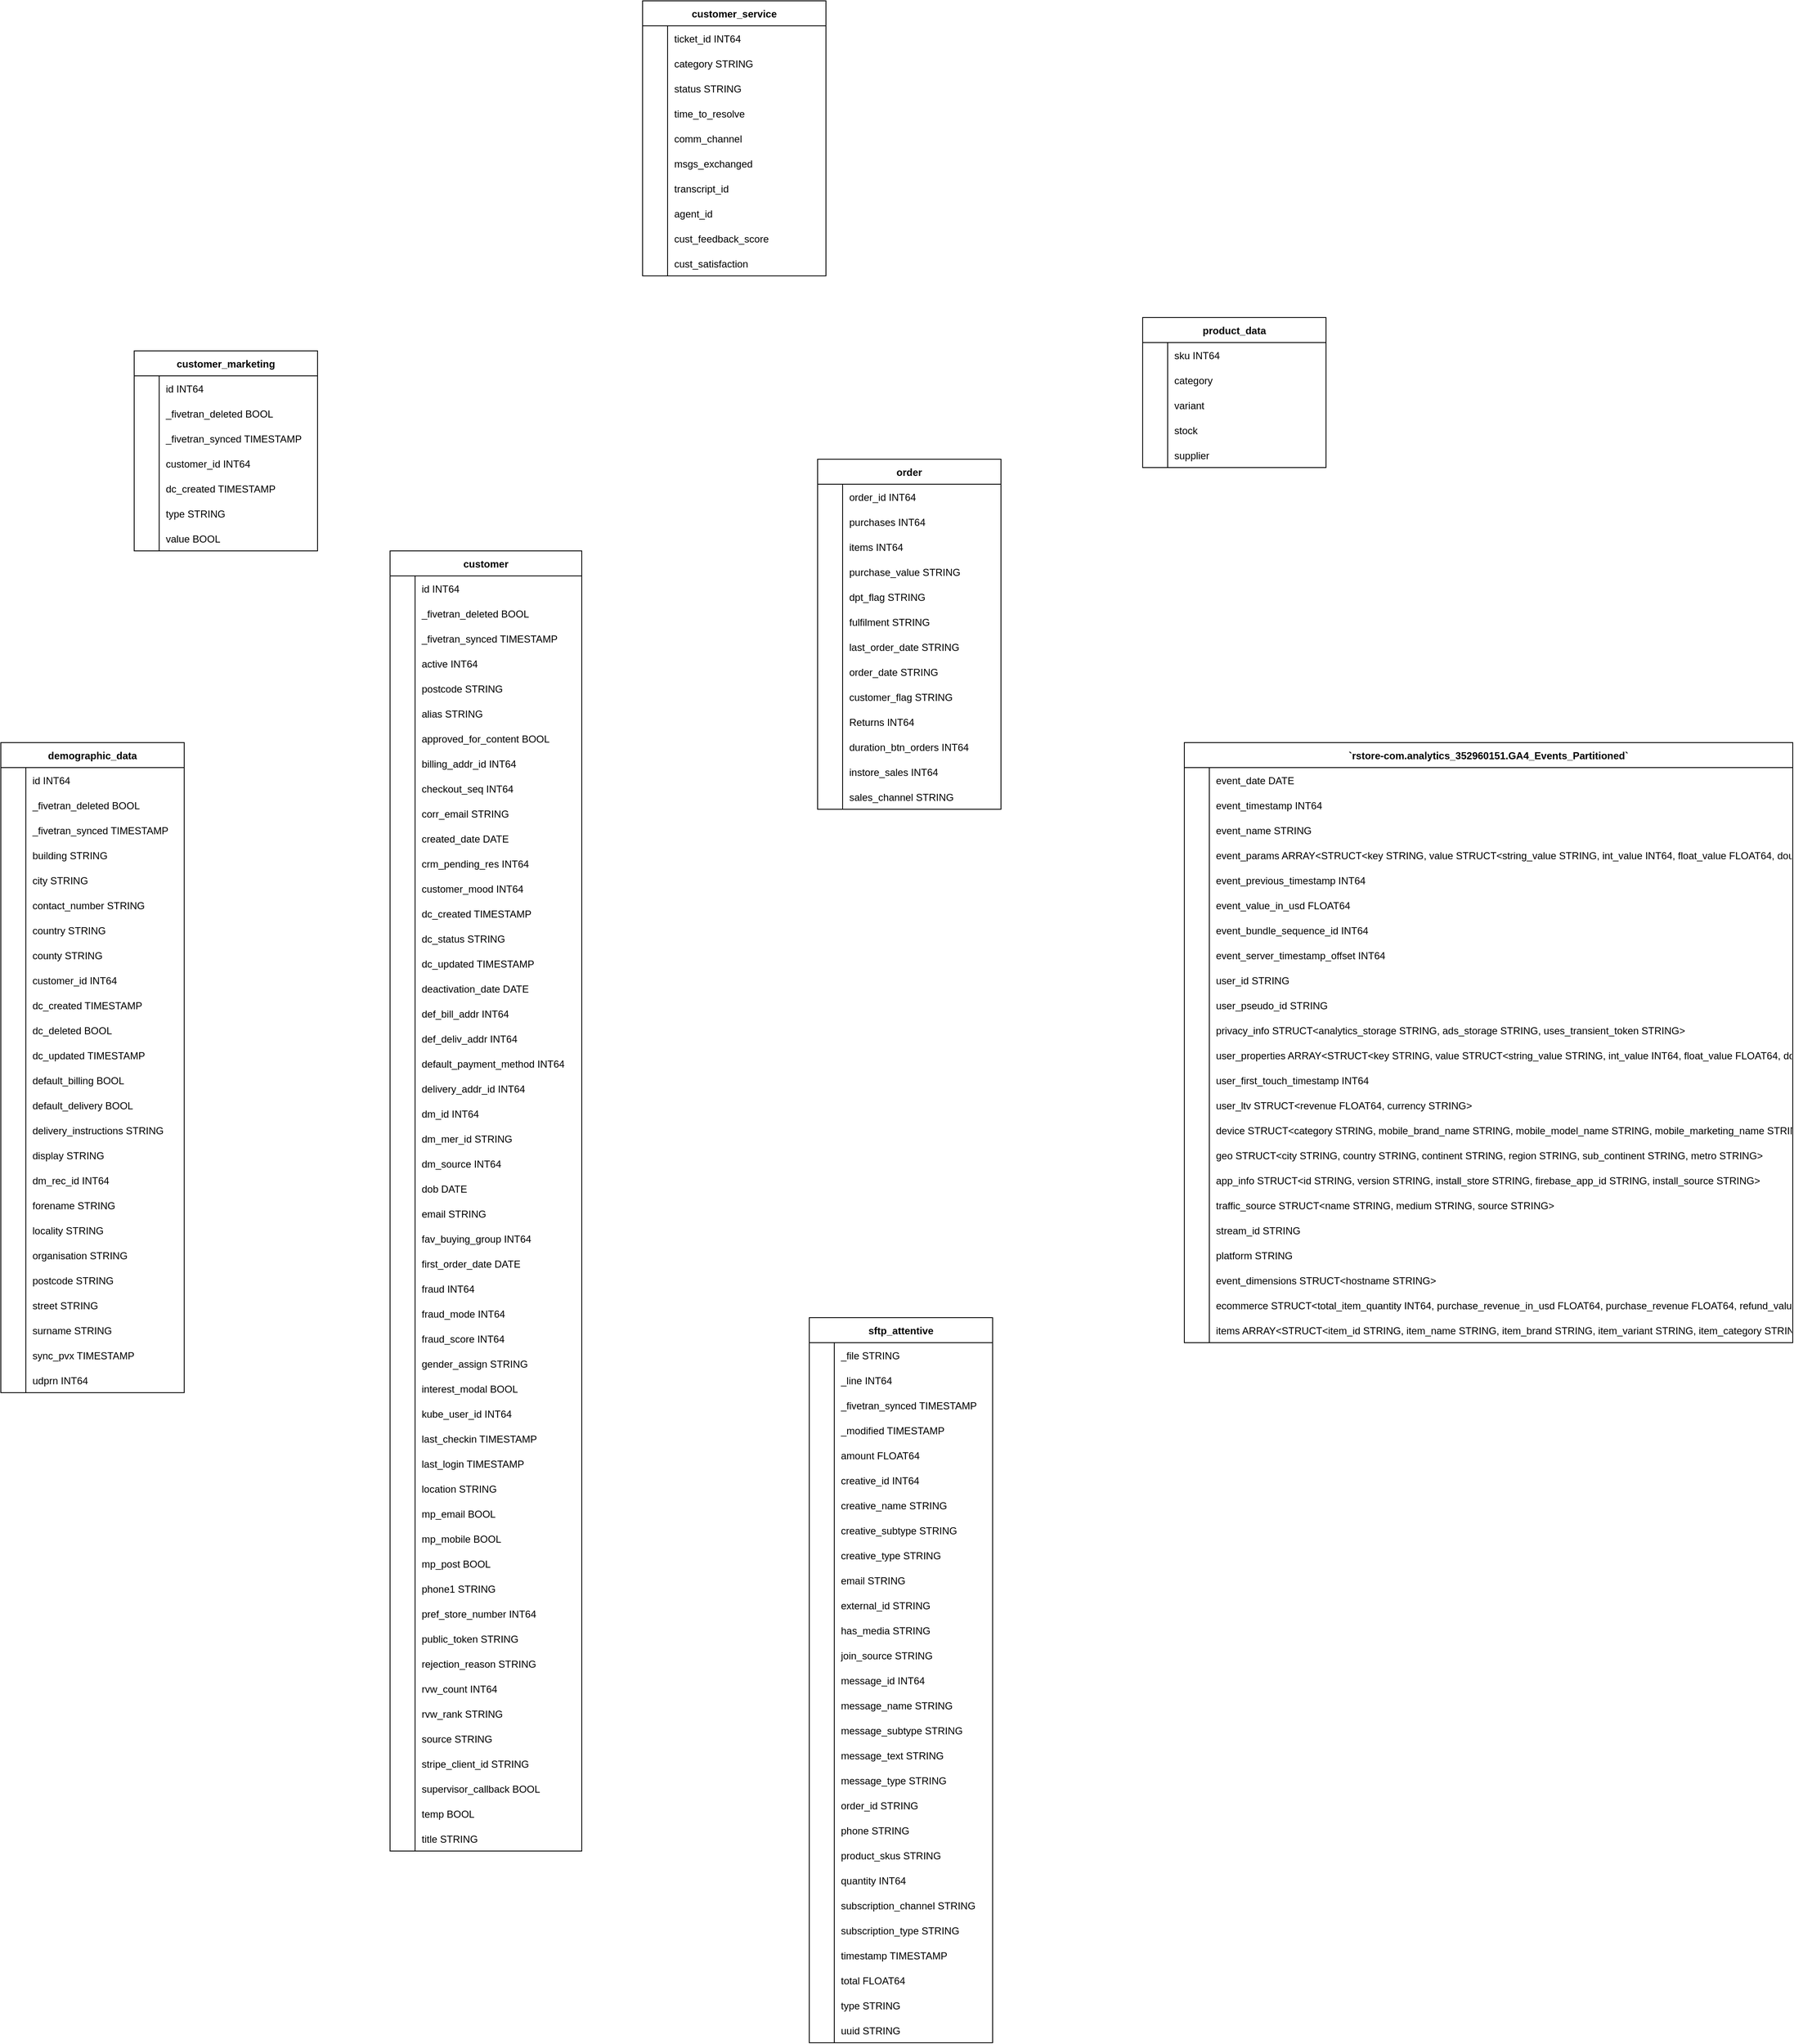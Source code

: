 <mxfile version="26.0.10">
  <diagram id="C5RBs43oDa-KdzZeNtuy" name="Page-1">
    <mxGraphModel dx="1843" dy="1965" grid="1" gridSize="10" guides="1" tooltips="1" connect="1" arrows="1" fold="1" page="1" pageScale="1" pageWidth="827" pageHeight="1169" math="0" shadow="0">
      <root>
        <mxCell id="WIyWlLk6GJQsqaUBKTNV-0" />
        <mxCell id="WIyWlLk6GJQsqaUBKTNV-1" parent="WIyWlLk6GJQsqaUBKTNV-0" />
        <mxCell id="D5JMzwpB3oT6w8u2qkfu-204" value="sftp_attentive" style="shape=table;startSize=30;container=1;collapsible=1;childLayout=tableLayout;fixedRows=1;rowLines=0;fontStyle=1;align=center;resizeLast=1;" parent="WIyWlLk6GJQsqaUBKTNV-1" vertex="1">
          <mxGeometry x="1100" y="940" width="220" height="870" as="geometry" />
        </mxCell>
        <mxCell id="D5JMzwpB3oT6w8u2qkfu-205" value="" style="shape=tableRow;horizontal=0;startSize=0;swimlaneHead=0;swimlaneBody=0;fillColor=none;collapsible=0;dropTarget=0;points=[[0,0.5],[1,0.5]];portConstraint=eastwest;strokeColor=inherit;top=0;left=0;right=0;bottom=0;" parent="D5JMzwpB3oT6w8u2qkfu-204" vertex="1">
          <mxGeometry y="30" width="220" height="30" as="geometry" />
        </mxCell>
        <mxCell id="D5JMzwpB3oT6w8u2qkfu-206" value="" style="shape=partialRectangle;overflow=hidden;connectable=0;fillColor=none;strokeColor=inherit;top=0;left=0;bottom=0;right=0;" parent="D5JMzwpB3oT6w8u2qkfu-205" vertex="1">
          <mxGeometry width="30" height="30" as="geometry">
            <mxRectangle width="30" height="30" as="alternateBounds" />
          </mxGeometry>
        </mxCell>
        <mxCell id="D5JMzwpB3oT6w8u2qkfu-207" value="_file STRING" style="shape=partialRectangle;overflow=hidden;connectable=0;fillColor=none;align=left;strokeColor=inherit;top=0;left=0;bottom=0;right=0;spacingLeft=6;" parent="D5JMzwpB3oT6w8u2qkfu-205" vertex="1">
          <mxGeometry x="30" width="190" height="30" as="geometry">
            <mxRectangle width="190" height="30" as="alternateBounds" />
          </mxGeometry>
        </mxCell>
        <mxCell id="D5JMzwpB3oT6w8u2qkfu-208" value="" style="shape=tableRow;horizontal=0;startSize=0;swimlaneHead=0;swimlaneBody=0;fillColor=none;collapsible=0;dropTarget=0;points=[[0,0.5],[1,0.5]];portConstraint=eastwest;strokeColor=inherit;top=0;left=0;right=0;bottom=0;" parent="D5JMzwpB3oT6w8u2qkfu-204" vertex="1">
          <mxGeometry y="60" width="220" height="30" as="geometry" />
        </mxCell>
        <mxCell id="D5JMzwpB3oT6w8u2qkfu-209" value="" style="shape=partialRectangle;overflow=hidden;connectable=0;fillColor=none;strokeColor=inherit;top=0;left=0;bottom=0;right=0;" parent="D5JMzwpB3oT6w8u2qkfu-208" vertex="1">
          <mxGeometry width="30" height="30" as="geometry">
            <mxRectangle width="30" height="30" as="alternateBounds" />
          </mxGeometry>
        </mxCell>
        <mxCell id="D5JMzwpB3oT6w8u2qkfu-210" value="_line INT64" style="shape=partialRectangle;overflow=hidden;connectable=0;fillColor=none;align=left;strokeColor=inherit;top=0;left=0;bottom=0;right=0;spacingLeft=6;" parent="D5JMzwpB3oT6w8u2qkfu-208" vertex="1">
          <mxGeometry x="30" width="190" height="30" as="geometry">
            <mxRectangle width="190" height="30" as="alternateBounds" />
          </mxGeometry>
        </mxCell>
        <mxCell id="D5JMzwpB3oT6w8u2qkfu-211" value="" style="shape=tableRow;horizontal=0;startSize=0;swimlaneHead=0;swimlaneBody=0;fillColor=none;collapsible=0;dropTarget=0;points=[[0,0.5],[1,0.5]];portConstraint=eastwest;strokeColor=inherit;top=0;left=0;right=0;bottom=0;" parent="D5JMzwpB3oT6w8u2qkfu-204" vertex="1">
          <mxGeometry y="90" width="220" height="30" as="geometry" />
        </mxCell>
        <mxCell id="D5JMzwpB3oT6w8u2qkfu-212" value="" style="shape=partialRectangle;overflow=hidden;connectable=0;fillColor=none;strokeColor=inherit;top=0;left=0;bottom=0;right=0;" parent="D5JMzwpB3oT6w8u2qkfu-211" vertex="1">
          <mxGeometry width="30" height="30" as="geometry">
            <mxRectangle width="30" height="30" as="alternateBounds" />
          </mxGeometry>
        </mxCell>
        <mxCell id="D5JMzwpB3oT6w8u2qkfu-213" value="_fivetran_synced TIMESTAMP" style="shape=partialRectangle;overflow=hidden;connectable=0;fillColor=none;align=left;strokeColor=inherit;top=0;left=0;bottom=0;right=0;spacingLeft=6;" parent="D5JMzwpB3oT6w8u2qkfu-211" vertex="1">
          <mxGeometry x="30" width="190" height="30" as="geometry">
            <mxRectangle width="190" height="30" as="alternateBounds" />
          </mxGeometry>
        </mxCell>
        <mxCell id="D5JMzwpB3oT6w8u2qkfu-214" value="" style="shape=tableRow;horizontal=0;startSize=0;swimlaneHead=0;swimlaneBody=0;fillColor=none;collapsible=0;dropTarget=0;points=[[0,0.5],[1,0.5]];portConstraint=eastwest;strokeColor=inherit;top=0;left=0;right=0;bottom=0;" parent="D5JMzwpB3oT6w8u2qkfu-204" vertex="1">
          <mxGeometry y="120" width="220" height="30" as="geometry" />
        </mxCell>
        <mxCell id="D5JMzwpB3oT6w8u2qkfu-215" value="" style="shape=partialRectangle;overflow=hidden;connectable=0;fillColor=none;strokeColor=inherit;top=0;left=0;bottom=0;right=0;" parent="D5JMzwpB3oT6w8u2qkfu-214" vertex="1">
          <mxGeometry width="30" height="30" as="geometry">
            <mxRectangle width="30" height="30" as="alternateBounds" />
          </mxGeometry>
        </mxCell>
        <mxCell id="D5JMzwpB3oT6w8u2qkfu-216" value="_modified TIMESTAMP" style="shape=partialRectangle;overflow=hidden;connectable=0;fillColor=none;align=left;strokeColor=inherit;top=0;left=0;bottom=0;right=0;spacingLeft=6;" parent="D5JMzwpB3oT6w8u2qkfu-214" vertex="1">
          <mxGeometry x="30" width="190" height="30" as="geometry">
            <mxRectangle width="190" height="30" as="alternateBounds" />
          </mxGeometry>
        </mxCell>
        <mxCell id="D5JMzwpB3oT6w8u2qkfu-217" value="" style="shape=tableRow;horizontal=0;startSize=0;swimlaneHead=0;swimlaneBody=0;fillColor=none;collapsible=0;dropTarget=0;points=[[0,0.5],[1,0.5]];portConstraint=eastwest;strokeColor=inherit;top=0;left=0;right=0;bottom=0;" parent="D5JMzwpB3oT6w8u2qkfu-204" vertex="1">
          <mxGeometry y="150" width="220" height="30" as="geometry" />
        </mxCell>
        <mxCell id="D5JMzwpB3oT6w8u2qkfu-218" value="" style="shape=partialRectangle;overflow=hidden;connectable=0;fillColor=none;strokeColor=inherit;top=0;left=0;bottom=0;right=0;" parent="D5JMzwpB3oT6w8u2qkfu-217" vertex="1">
          <mxGeometry width="30" height="30" as="geometry">
            <mxRectangle width="30" height="30" as="alternateBounds" />
          </mxGeometry>
        </mxCell>
        <mxCell id="D5JMzwpB3oT6w8u2qkfu-219" value="amount FLOAT64" style="shape=partialRectangle;overflow=hidden;connectable=0;fillColor=none;align=left;strokeColor=inherit;top=0;left=0;bottom=0;right=0;spacingLeft=6;" parent="D5JMzwpB3oT6w8u2qkfu-217" vertex="1">
          <mxGeometry x="30" width="190" height="30" as="geometry">
            <mxRectangle width="190" height="30" as="alternateBounds" />
          </mxGeometry>
        </mxCell>
        <mxCell id="D5JMzwpB3oT6w8u2qkfu-220" value="" style="shape=tableRow;horizontal=0;startSize=0;swimlaneHead=0;swimlaneBody=0;fillColor=none;collapsible=0;dropTarget=0;points=[[0,0.5],[1,0.5]];portConstraint=eastwest;strokeColor=inherit;top=0;left=0;right=0;bottom=0;" parent="D5JMzwpB3oT6w8u2qkfu-204" vertex="1">
          <mxGeometry y="180" width="220" height="30" as="geometry" />
        </mxCell>
        <mxCell id="D5JMzwpB3oT6w8u2qkfu-221" value="" style="shape=partialRectangle;overflow=hidden;connectable=0;fillColor=none;strokeColor=inherit;top=0;left=0;bottom=0;right=0;" parent="D5JMzwpB3oT6w8u2qkfu-220" vertex="1">
          <mxGeometry width="30" height="30" as="geometry">
            <mxRectangle width="30" height="30" as="alternateBounds" />
          </mxGeometry>
        </mxCell>
        <mxCell id="D5JMzwpB3oT6w8u2qkfu-222" value="creative_id INT64" style="shape=partialRectangle;overflow=hidden;connectable=0;fillColor=none;align=left;strokeColor=inherit;top=0;left=0;bottom=0;right=0;spacingLeft=6;" parent="D5JMzwpB3oT6w8u2qkfu-220" vertex="1">
          <mxGeometry x="30" width="190" height="30" as="geometry">
            <mxRectangle width="190" height="30" as="alternateBounds" />
          </mxGeometry>
        </mxCell>
        <mxCell id="D5JMzwpB3oT6w8u2qkfu-223" value="" style="shape=tableRow;horizontal=0;startSize=0;swimlaneHead=0;swimlaneBody=0;fillColor=none;collapsible=0;dropTarget=0;points=[[0,0.5],[1,0.5]];portConstraint=eastwest;strokeColor=inherit;top=0;left=0;right=0;bottom=0;" parent="D5JMzwpB3oT6w8u2qkfu-204" vertex="1">
          <mxGeometry y="210" width="220" height="30" as="geometry" />
        </mxCell>
        <mxCell id="D5JMzwpB3oT6w8u2qkfu-224" value="" style="shape=partialRectangle;overflow=hidden;connectable=0;fillColor=none;strokeColor=inherit;top=0;left=0;bottom=0;right=0;" parent="D5JMzwpB3oT6w8u2qkfu-223" vertex="1">
          <mxGeometry width="30" height="30" as="geometry">
            <mxRectangle width="30" height="30" as="alternateBounds" />
          </mxGeometry>
        </mxCell>
        <mxCell id="D5JMzwpB3oT6w8u2qkfu-225" value="creative_name STRING" style="shape=partialRectangle;overflow=hidden;connectable=0;fillColor=none;align=left;strokeColor=inherit;top=0;left=0;bottom=0;right=0;spacingLeft=6;" parent="D5JMzwpB3oT6w8u2qkfu-223" vertex="1">
          <mxGeometry x="30" width="190" height="30" as="geometry">
            <mxRectangle width="190" height="30" as="alternateBounds" />
          </mxGeometry>
        </mxCell>
        <mxCell id="D5JMzwpB3oT6w8u2qkfu-226" value="" style="shape=tableRow;horizontal=0;startSize=0;swimlaneHead=0;swimlaneBody=0;fillColor=none;collapsible=0;dropTarget=0;points=[[0,0.5],[1,0.5]];portConstraint=eastwest;strokeColor=inherit;top=0;left=0;right=0;bottom=0;" parent="D5JMzwpB3oT6w8u2qkfu-204" vertex="1">
          <mxGeometry y="240" width="220" height="30" as="geometry" />
        </mxCell>
        <mxCell id="D5JMzwpB3oT6w8u2qkfu-227" value="" style="shape=partialRectangle;overflow=hidden;connectable=0;fillColor=none;strokeColor=inherit;top=0;left=0;bottom=0;right=0;" parent="D5JMzwpB3oT6w8u2qkfu-226" vertex="1">
          <mxGeometry width="30" height="30" as="geometry">
            <mxRectangle width="30" height="30" as="alternateBounds" />
          </mxGeometry>
        </mxCell>
        <mxCell id="D5JMzwpB3oT6w8u2qkfu-228" value="creative_subtype STRING" style="shape=partialRectangle;overflow=hidden;connectable=0;fillColor=none;align=left;strokeColor=inherit;top=0;left=0;bottom=0;right=0;spacingLeft=6;" parent="D5JMzwpB3oT6w8u2qkfu-226" vertex="1">
          <mxGeometry x="30" width="190" height="30" as="geometry">
            <mxRectangle width="190" height="30" as="alternateBounds" />
          </mxGeometry>
        </mxCell>
        <mxCell id="D5JMzwpB3oT6w8u2qkfu-229" value="" style="shape=tableRow;horizontal=0;startSize=0;swimlaneHead=0;swimlaneBody=0;fillColor=none;collapsible=0;dropTarget=0;points=[[0,0.5],[1,0.5]];portConstraint=eastwest;strokeColor=inherit;top=0;left=0;right=0;bottom=0;" parent="D5JMzwpB3oT6w8u2qkfu-204" vertex="1">
          <mxGeometry y="270" width="220" height="30" as="geometry" />
        </mxCell>
        <mxCell id="D5JMzwpB3oT6w8u2qkfu-230" value="" style="shape=partialRectangle;overflow=hidden;connectable=0;fillColor=none;strokeColor=inherit;top=0;left=0;bottom=0;right=0;" parent="D5JMzwpB3oT6w8u2qkfu-229" vertex="1">
          <mxGeometry width="30" height="30" as="geometry">
            <mxRectangle width="30" height="30" as="alternateBounds" />
          </mxGeometry>
        </mxCell>
        <mxCell id="D5JMzwpB3oT6w8u2qkfu-231" value="creative_type STRING" style="shape=partialRectangle;overflow=hidden;connectable=0;fillColor=none;align=left;strokeColor=inherit;top=0;left=0;bottom=0;right=0;spacingLeft=6;" parent="D5JMzwpB3oT6w8u2qkfu-229" vertex="1">
          <mxGeometry x="30" width="190" height="30" as="geometry">
            <mxRectangle width="190" height="30" as="alternateBounds" />
          </mxGeometry>
        </mxCell>
        <mxCell id="D5JMzwpB3oT6w8u2qkfu-232" value="" style="shape=tableRow;horizontal=0;startSize=0;swimlaneHead=0;swimlaneBody=0;fillColor=none;collapsible=0;dropTarget=0;points=[[0,0.5],[1,0.5]];portConstraint=eastwest;strokeColor=inherit;top=0;left=0;right=0;bottom=0;" parent="D5JMzwpB3oT6w8u2qkfu-204" vertex="1">
          <mxGeometry y="300" width="220" height="30" as="geometry" />
        </mxCell>
        <mxCell id="D5JMzwpB3oT6w8u2qkfu-233" value="" style="shape=partialRectangle;overflow=hidden;connectable=0;fillColor=none;strokeColor=inherit;top=0;left=0;bottom=0;right=0;" parent="D5JMzwpB3oT6w8u2qkfu-232" vertex="1">
          <mxGeometry width="30" height="30" as="geometry">
            <mxRectangle width="30" height="30" as="alternateBounds" />
          </mxGeometry>
        </mxCell>
        <mxCell id="D5JMzwpB3oT6w8u2qkfu-234" value="email STRING" style="shape=partialRectangle;overflow=hidden;connectable=0;fillColor=none;align=left;strokeColor=inherit;top=0;left=0;bottom=0;right=0;spacingLeft=6;" parent="D5JMzwpB3oT6w8u2qkfu-232" vertex="1">
          <mxGeometry x="30" width="190" height="30" as="geometry">
            <mxRectangle width="190" height="30" as="alternateBounds" />
          </mxGeometry>
        </mxCell>
        <mxCell id="D5JMzwpB3oT6w8u2qkfu-235" value="" style="shape=tableRow;horizontal=0;startSize=0;swimlaneHead=0;swimlaneBody=0;fillColor=none;collapsible=0;dropTarget=0;points=[[0,0.5],[1,0.5]];portConstraint=eastwest;strokeColor=inherit;top=0;left=0;right=0;bottom=0;" parent="D5JMzwpB3oT6w8u2qkfu-204" vertex="1">
          <mxGeometry y="330" width="220" height="30" as="geometry" />
        </mxCell>
        <mxCell id="D5JMzwpB3oT6w8u2qkfu-236" value="" style="shape=partialRectangle;overflow=hidden;connectable=0;fillColor=none;strokeColor=inherit;top=0;left=0;bottom=0;right=0;" parent="D5JMzwpB3oT6w8u2qkfu-235" vertex="1">
          <mxGeometry width="30" height="30" as="geometry">
            <mxRectangle width="30" height="30" as="alternateBounds" />
          </mxGeometry>
        </mxCell>
        <mxCell id="D5JMzwpB3oT6w8u2qkfu-237" value="external_id STRING" style="shape=partialRectangle;overflow=hidden;connectable=0;fillColor=none;align=left;strokeColor=inherit;top=0;left=0;bottom=0;right=0;spacingLeft=6;" parent="D5JMzwpB3oT6w8u2qkfu-235" vertex="1">
          <mxGeometry x="30" width="190" height="30" as="geometry">
            <mxRectangle width="190" height="30" as="alternateBounds" />
          </mxGeometry>
        </mxCell>
        <mxCell id="D5JMzwpB3oT6w8u2qkfu-238" value="" style="shape=tableRow;horizontal=0;startSize=0;swimlaneHead=0;swimlaneBody=0;fillColor=none;collapsible=0;dropTarget=0;points=[[0,0.5],[1,0.5]];portConstraint=eastwest;strokeColor=inherit;top=0;left=0;right=0;bottom=0;" parent="D5JMzwpB3oT6w8u2qkfu-204" vertex="1">
          <mxGeometry y="360" width="220" height="30" as="geometry" />
        </mxCell>
        <mxCell id="D5JMzwpB3oT6w8u2qkfu-239" value="" style="shape=partialRectangle;overflow=hidden;connectable=0;fillColor=none;strokeColor=inherit;top=0;left=0;bottom=0;right=0;" parent="D5JMzwpB3oT6w8u2qkfu-238" vertex="1">
          <mxGeometry width="30" height="30" as="geometry">
            <mxRectangle width="30" height="30" as="alternateBounds" />
          </mxGeometry>
        </mxCell>
        <mxCell id="D5JMzwpB3oT6w8u2qkfu-240" value="has_media STRING" style="shape=partialRectangle;overflow=hidden;connectable=0;fillColor=none;align=left;strokeColor=inherit;top=0;left=0;bottom=0;right=0;spacingLeft=6;" parent="D5JMzwpB3oT6w8u2qkfu-238" vertex="1">
          <mxGeometry x="30" width="190" height="30" as="geometry">
            <mxRectangle width="190" height="30" as="alternateBounds" />
          </mxGeometry>
        </mxCell>
        <mxCell id="D5JMzwpB3oT6w8u2qkfu-241" value="" style="shape=tableRow;horizontal=0;startSize=0;swimlaneHead=0;swimlaneBody=0;fillColor=none;collapsible=0;dropTarget=0;points=[[0,0.5],[1,0.5]];portConstraint=eastwest;strokeColor=inherit;top=0;left=0;right=0;bottom=0;" parent="D5JMzwpB3oT6w8u2qkfu-204" vertex="1">
          <mxGeometry y="390" width="220" height="30" as="geometry" />
        </mxCell>
        <mxCell id="D5JMzwpB3oT6w8u2qkfu-242" value="" style="shape=partialRectangle;overflow=hidden;connectable=0;fillColor=none;strokeColor=inherit;top=0;left=0;bottom=0;right=0;" parent="D5JMzwpB3oT6w8u2qkfu-241" vertex="1">
          <mxGeometry width="30" height="30" as="geometry">
            <mxRectangle width="30" height="30" as="alternateBounds" />
          </mxGeometry>
        </mxCell>
        <mxCell id="D5JMzwpB3oT6w8u2qkfu-243" value="join_source STRING" style="shape=partialRectangle;overflow=hidden;connectable=0;fillColor=none;align=left;strokeColor=inherit;top=0;left=0;bottom=0;right=0;spacingLeft=6;" parent="D5JMzwpB3oT6w8u2qkfu-241" vertex="1">
          <mxGeometry x="30" width="190" height="30" as="geometry">
            <mxRectangle width="190" height="30" as="alternateBounds" />
          </mxGeometry>
        </mxCell>
        <mxCell id="D5JMzwpB3oT6w8u2qkfu-244" value="" style="shape=tableRow;horizontal=0;startSize=0;swimlaneHead=0;swimlaneBody=0;fillColor=none;collapsible=0;dropTarget=0;points=[[0,0.5],[1,0.5]];portConstraint=eastwest;strokeColor=inherit;top=0;left=0;right=0;bottom=0;" parent="D5JMzwpB3oT6w8u2qkfu-204" vertex="1">
          <mxGeometry y="420" width="220" height="30" as="geometry" />
        </mxCell>
        <mxCell id="D5JMzwpB3oT6w8u2qkfu-245" value="" style="shape=partialRectangle;overflow=hidden;connectable=0;fillColor=none;strokeColor=inherit;top=0;left=0;bottom=0;right=0;" parent="D5JMzwpB3oT6w8u2qkfu-244" vertex="1">
          <mxGeometry width="30" height="30" as="geometry">
            <mxRectangle width="30" height="30" as="alternateBounds" />
          </mxGeometry>
        </mxCell>
        <mxCell id="D5JMzwpB3oT6w8u2qkfu-246" value="message_id INT64" style="shape=partialRectangle;overflow=hidden;connectable=0;fillColor=none;align=left;strokeColor=inherit;top=0;left=0;bottom=0;right=0;spacingLeft=6;" parent="D5JMzwpB3oT6w8u2qkfu-244" vertex="1">
          <mxGeometry x="30" width="190" height="30" as="geometry">
            <mxRectangle width="190" height="30" as="alternateBounds" />
          </mxGeometry>
        </mxCell>
        <mxCell id="D5JMzwpB3oT6w8u2qkfu-247" value="" style="shape=tableRow;horizontal=0;startSize=0;swimlaneHead=0;swimlaneBody=0;fillColor=none;collapsible=0;dropTarget=0;points=[[0,0.5],[1,0.5]];portConstraint=eastwest;strokeColor=inherit;top=0;left=0;right=0;bottom=0;" parent="D5JMzwpB3oT6w8u2qkfu-204" vertex="1">
          <mxGeometry y="450" width="220" height="30" as="geometry" />
        </mxCell>
        <mxCell id="D5JMzwpB3oT6w8u2qkfu-248" value="" style="shape=partialRectangle;overflow=hidden;connectable=0;fillColor=none;strokeColor=inherit;top=0;left=0;bottom=0;right=0;" parent="D5JMzwpB3oT6w8u2qkfu-247" vertex="1">
          <mxGeometry width="30" height="30" as="geometry">
            <mxRectangle width="30" height="30" as="alternateBounds" />
          </mxGeometry>
        </mxCell>
        <mxCell id="D5JMzwpB3oT6w8u2qkfu-249" value="message_name STRING" style="shape=partialRectangle;overflow=hidden;connectable=0;fillColor=none;align=left;strokeColor=inherit;top=0;left=0;bottom=0;right=0;spacingLeft=6;" parent="D5JMzwpB3oT6w8u2qkfu-247" vertex="1">
          <mxGeometry x="30" width="190" height="30" as="geometry">
            <mxRectangle width="190" height="30" as="alternateBounds" />
          </mxGeometry>
        </mxCell>
        <mxCell id="D5JMzwpB3oT6w8u2qkfu-250" value="" style="shape=tableRow;horizontal=0;startSize=0;swimlaneHead=0;swimlaneBody=0;fillColor=none;collapsible=0;dropTarget=0;points=[[0,0.5],[1,0.5]];portConstraint=eastwest;strokeColor=inherit;top=0;left=0;right=0;bottom=0;" parent="D5JMzwpB3oT6w8u2qkfu-204" vertex="1">
          <mxGeometry y="480" width="220" height="30" as="geometry" />
        </mxCell>
        <mxCell id="D5JMzwpB3oT6w8u2qkfu-251" value="" style="shape=partialRectangle;overflow=hidden;connectable=0;fillColor=none;strokeColor=inherit;top=0;left=0;bottom=0;right=0;" parent="D5JMzwpB3oT6w8u2qkfu-250" vertex="1">
          <mxGeometry width="30" height="30" as="geometry">
            <mxRectangle width="30" height="30" as="alternateBounds" />
          </mxGeometry>
        </mxCell>
        <mxCell id="D5JMzwpB3oT6w8u2qkfu-252" value="message_subtype STRING" style="shape=partialRectangle;overflow=hidden;connectable=0;fillColor=none;align=left;strokeColor=inherit;top=0;left=0;bottom=0;right=0;spacingLeft=6;" parent="D5JMzwpB3oT6w8u2qkfu-250" vertex="1">
          <mxGeometry x="30" width="190" height="30" as="geometry">
            <mxRectangle width="190" height="30" as="alternateBounds" />
          </mxGeometry>
        </mxCell>
        <mxCell id="D5JMzwpB3oT6w8u2qkfu-253" value="" style="shape=tableRow;horizontal=0;startSize=0;swimlaneHead=0;swimlaneBody=0;fillColor=none;collapsible=0;dropTarget=0;points=[[0,0.5],[1,0.5]];portConstraint=eastwest;strokeColor=inherit;top=0;left=0;right=0;bottom=0;" parent="D5JMzwpB3oT6w8u2qkfu-204" vertex="1">
          <mxGeometry y="510" width="220" height="30" as="geometry" />
        </mxCell>
        <mxCell id="D5JMzwpB3oT6w8u2qkfu-254" value="" style="shape=partialRectangle;overflow=hidden;connectable=0;fillColor=none;strokeColor=inherit;top=0;left=0;bottom=0;right=0;" parent="D5JMzwpB3oT6w8u2qkfu-253" vertex="1">
          <mxGeometry width="30" height="30" as="geometry">
            <mxRectangle width="30" height="30" as="alternateBounds" />
          </mxGeometry>
        </mxCell>
        <mxCell id="D5JMzwpB3oT6w8u2qkfu-255" value="message_text STRING" style="shape=partialRectangle;overflow=hidden;connectable=0;fillColor=none;align=left;strokeColor=inherit;top=0;left=0;bottom=0;right=0;spacingLeft=6;" parent="D5JMzwpB3oT6w8u2qkfu-253" vertex="1">
          <mxGeometry x="30" width="190" height="30" as="geometry">
            <mxRectangle width="190" height="30" as="alternateBounds" />
          </mxGeometry>
        </mxCell>
        <mxCell id="D5JMzwpB3oT6w8u2qkfu-256" value="" style="shape=tableRow;horizontal=0;startSize=0;swimlaneHead=0;swimlaneBody=0;fillColor=none;collapsible=0;dropTarget=0;points=[[0,0.5],[1,0.5]];portConstraint=eastwest;strokeColor=inherit;top=0;left=0;right=0;bottom=0;" parent="D5JMzwpB3oT6w8u2qkfu-204" vertex="1">
          <mxGeometry y="540" width="220" height="30" as="geometry" />
        </mxCell>
        <mxCell id="D5JMzwpB3oT6w8u2qkfu-257" value="" style="shape=partialRectangle;overflow=hidden;connectable=0;fillColor=none;strokeColor=inherit;top=0;left=0;bottom=0;right=0;" parent="D5JMzwpB3oT6w8u2qkfu-256" vertex="1">
          <mxGeometry width="30" height="30" as="geometry">
            <mxRectangle width="30" height="30" as="alternateBounds" />
          </mxGeometry>
        </mxCell>
        <mxCell id="D5JMzwpB3oT6w8u2qkfu-258" value="message_type STRING" style="shape=partialRectangle;overflow=hidden;connectable=0;fillColor=none;align=left;strokeColor=inherit;top=0;left=0;bottom=0;right=0;spacingLeft=6;" parent="D5JMzwpB3oT6w8u2qkfu-256" vertex="1">
          <mxGeometry x="30" width="190" height="30" as="geometry">
            <mxRectangle width="190" height="30" as="alternateBounds" />
          </mxGeometry>
        </mxCell>
        <mxCell id="D5JMzwpB3oT6w8u2qkfu-259" value="" style="shape=tableRow;horizontal=0;startSize=0;swimlaneHead=0;swimlaneBody=0;fillColor=none;collapsible=0;dropTarget=0;points=[[0,0.5],[1,0.5]];portConstraint=eastwest;strokeColor=inherit;top=0;left=0;right=0;bottom=0;" parent="D5JMzwpB3oT6w8u2qkfu-204" vertex="1">
          <mxGeometry y="570" width="220" height="30" as="geometry" />
        </mxCell>
        <mxCell id="D5JMzwpB3oT6w8u2qkfu-260" value="" style="shape=partialRectangle;overflow=hidden;connectable=0;fillColor=none;strokeColor=inherit;top=0;left=0;bottom=0;right=0;" parent="D5JMzwpB3oT6w8u2qkfu-259" vertex="1">
          <mxGeometry width="30" height="30" as="geometry">
            <mxRectangle width="30" height="30" as="alternateBounds" />
          </mxGeometry>
        </mxCell>
        <mxCell id="D5JMzwpB3oT6w8u2qkfu-261" value="order_id STRING" style="shape=partialRectangle;overflow=hidden;connectable=0;fillColor=none;align=left;strokeColor=inherit;top=0;left=0;bottom=0;right=0;spacingLeft=6;" parent="D5JMzwpB3oT6w8u2qkfu-259" vertex="1">
          <mxGeometry x="30" width="190" height="30" as="geometry">
            <mxRectangle width="190" height="30" as="alternateBounds" />
          </mxGeometry>
        </mxCell>
        <mxCell id="D5JMzwpB3oT6w8u2qkfu-262" value="" style="shape=tableRow;horizontal=0;startSize=0;swimlaneHead=0;swimlaneBody=0;fillColor=none;collapsible=0;dropTarget=0;points=[[0,0.5],[1,0.5]];portConstraint=eastwest;strokeColor=inherit;top=0;left=0;right=0;bottom=0;" parent="D5JMzwpB3oT6w8u2qkfu-204" vertex="1">
          <mxGeometry y="600" width="220" height="30" as="geometry" />
        </mxCell>
        <mxCell id="D5JMzwpB3oT6w8u2qkfu-263" value="" style="shape=partialRectangle;overflow=hidden;connectable=0;fillColor=none;strokeColor=inherit;top=0;left=0;bottom=0;right=0;" parent="D5JMzwpB3oT6w8u2qkfu-262" vertex="1">
          <mxGeometry width="30" height="30" as="geometry">
            <mxRectangle width="30" height="30" as="alternateBounds" />
          </mxGeometry>
        </mxCell>
        <mxCell id="D5JMzwpB3oT6w8u2qkfu-264" value="phone STRING" style="shape=partialRectangle;overflow=hidden;connectable=0;fillColor=none;align=left;strokeColor=inherit;top=0;left=0;bottom=0;right=0;spacingLeft=6;" parent="D5JMzwpB3oT6w8u2qkfu-262" vertex="1">
          <mxGeometry x="30" width="190" height="30" as="geometry">
            <mxRectangle width="190" height="30" as="alternateBounds" />
          </mxGeometry>
        </mxCell>
        <mxCell id="D5JMzwpB3oT6w8u2qkfu-265" value="" style="shape=tableRow;horizontal=0;startSize=0;swimlaneHead=0;swimlaneBody=0;fillColor=none;collapsible=0;dropTarget=0;points=[[0,0.5],[1,0.5]];portConstraint=eastwest;strokeColor=inherit;top=0;left=0;right=0;bottom=0;" parent="D5JMzwpB3oT6w8u2qkfu-204" vertex="1">
          <mxGeometry y="630" width="220" height="30" as="geometry" />
        </mxCell>
        <mxCell id="D5JMzwpB3oT6w8u2qkfu-266" value="" style="shape=partialRectangle;overflow=hidden;connectable=0;fillColor=none;strokeColor=inherit;top=0;left=0;bottom=0;right=0;" parent="D5JMzwpB3oT6w8u2qkfu-265" vertex="1">
          <mxGeometry width="30" height="30" as="geometry">
            <mxRectangle width="30" height="30" as="alternateBounds" />
          </mxGeometry>
        </mxCell>
        <mxCell id="D5JMzwpB3oT6w8u2qkfu-267" value="product_skus STRING" style="shape=partialRectangle;overflow=hidden;connectable=0;fillColor=none;align=left;strokeColor=inherit;top=0;left=0;bottom=0;right=0;spacingLeft=6;" parent="D5JMzwpB3oT6w8u2qkfu-265" vertex="1">
          <mxGeometry x="30" width="190" height="30" as="geometry">
            <mxRectangle width="190" height="30" as="alternateBounds" />
          </mxGeometry>
        </mxCell>
        <mxCell id="D5JMzwpB3oT6w8u2qkfu-268" value="" style="shape=tableRow;horizontal=0;startSize=0;swimlaneHead=0;swimlaneBody=0;fillColor=none;collapsible=0;dropTarget=0;points=[[0,0.5],[1,0.5]];portConstraint=eastwest;strokeColor=inherit;top=0;left=0;right=0;bottom=0;" parent="D5JMzwpB3oT6w8u2qkfu-204" vertex="1">
          <mxGeometry y="660" width="220" height="30" as="geometry" />
        </mxCell>
        <mxCell id="D5JMzwpB3oT6w8u2qkfu-269" value="" style="shape=partialRectangle;overflow=hidden;connectable=0;fillColor=none;strokeColor=inherit;top=0;left=0;bottom=0;right=0;" parent="D5JMzwpB3oT6w8u2qkfu-268" vertex="1">
          <mxGeometry width="30" height="30" as="geometry">
            <mxRectangle width="30" height="30" as="alternateBounds" />
          </mxGeometry>
        </mxCell>
        <mxCell id="D5JMzwpB3oT6w8u2qkfu-270" value="quantity INT64" style="shape=partialRectangle;overflow=hidden;connectable=0;fillColor=none;align=left;strokeColor=inherit;top=0;left=0;bottom=0;right=0;spacingLeft=6;" parent="D5JMzwpB3oT6w8u2qkfu-268" vertex="1">
          <mxGeometry x="30" width="190" height="30" as="geometry">
            <mxRectangle width="190" height="30" as="alternateBounds" />
          </mxGeometry>
        </mxCell>
        <mxCell id="D5JMzwpB3oT6w8u2qkfu-271" value="" style="shape=tableRow;horizontal=0;startSize=0;swimlaneHead=0;swimlaneBody=0;fillColor=none;collapsible=0;dropTarget=0;points=[[0,0.5],[1,0.5]];portConstraint=eastwest;strokeColor=inherit;top=0;left=0;right=0;bottom=0;" parent="D5JMzwpB3oT6w8u2qkfu-204" vertex="1">
          <mxGeometry y="690" width="220" height="30" as="geometry" />
        </mxCell>
        <mxCell id="D5JMzwpB3oT6w8u2qkfu-272" value="" style="shape=partialRectangle;overflow=hidden;connectable=0;fillColor=none;strokeColor=inherit;top=0;left=0;bottom=0;right=0;" parent="D5JMzwpB3oT6w8u2qkfu-271" vertex="1">
          <mxGeometry width="30" height="30" as="geometry">
            <mxRectangle width="30" height="30" as="alternateBounds" />
          </mxGeometry>
        </mxCell>
        <mxCell id="D5JMzwpB3oT6w8u2qkfu-273" value="subscription_channel STRING" style="shape=partialRectangle;overflow=hidden;connectable=0;fillColor=none;align=left;strokeColor=inherit;top=0;left=0;bottom=0;right=0;spacingLeft=6;" parent="D5JMzwpB3oT6w8u2qkfu-271" vertex="1">
          <mxGeometry x="30" width="190" height="30" as="geometry">
            <mxRectangle width="190" height="30" as="alternateBounds" />
          </mxGeometry>
        </mxCell>
        <mxCell id="D5JMzwpB3oT6w8u2qkfu-274" value="" style="shape=tableRow;horizontal=0;startSize=0;swimlaneHead=0;swimlaneBody=0;fillColor=none;collapsible=0;dropTarget=0;points=[[0,0.5],[1,0.5]];portConstraint=eastwest;strokeColor=inherit;top=0;left=0;right=0;bottom=0;" parent="D5JMzwpB3oT6w8u2qkfu-204" vertex="1">
          <mxGeometry y="720" width="220" height="30" as="geometry" />
        </mxCell>
        <mxCell id="D5JMzwpB3oT6w8u2qkfu-275" value="" style="shape=partialRectangle;overflow=hidden;connectable=0;fillColor=none;strokeColor=inherit;top=0;left=0;bottom=0;right=0;" parent="D5JMzwpB3oT6w8u2qkfu-274" vertex="1">
          <mxGeometry width="30" height="30" as="geometry">
            <mxRectangle width="30" height="30" as="alternateBounds" />
          </mxGeometry>
        </mxCell>
        <mxCell id="D5JMzwpB3oT6w8u2qkfu-276" value="subscription_type STRING" style="shape=partialRectangle;overflow=hidden;connectable=0;fillColor=none;align=left;strokeColor=inherit;top=0;left=0;bottom=0;right=0;spacingLeft=6;" parent="D5JMzwpB3oT6w8u2qkfu-274" vertex="1">
          <mxGeometry x="30" width="190" height="30" as="geometry">
            <mxRectangle width="190" height="30" as="alternateBounds" />
          </mxGeometry>
        </mxCell>
        <mxCell id="D5JMzwpB3oT6w8u2qkfu-277" value="" style="shape=tableRow;horizontal=0;startSize=0;swimlaneHead=0;swimlaneBody=0;fillColor=none;collapsible=0;dropTarget=0;points=[[0,0.5],[1,0.5]];portConstraint=eastwest;strokeColor=inherit;top=0;left=0;right=0;bottom=0;" parent="D5JMzwpB3oT6w8u2qkfu-204" vertex="1">
          <mxGeometry y="750" width="220" height="30" as="geometry" />
        </mxCell>
        <mxCell id="D5JMzwpB3oT6w8u2qkfu-278" value="" style="shape=partialRectangle;overflow=hidden;connectable=0;fillColor=none;strokeColor=inherit;top=0;left=0;bottom=0;right=0;" parent="D5JMzwpB3oT6w8u2qkfu-277" vertex="1">
          <mxGeometry width="30" height="30" as="geometry">
            <mxRectangle width="30" height="30" as="alternateBounds" />
          </mxGeometry>
        </mxCell>
        <mxCell id="D5JMzwpB3oT6w8u2qkfu-279" value="timestamp TIMESTAMP" style="shape=partialRectangle;overflow=hidden;connectable=0;fillColor=none;align=left;strokeColor=inherit;top=0;left=0;bottom=0;right=0;spacingLeft=6;" parent="D5JMzwpB3oT6w8u2qkfu-277" vertex="1">
          <mxGeometry x="30" width="190" height="30" as="geometry">
            <mxRectangle width="190" height="30" as="alternateBounds" />
          </mxGeometry>
        </mxCell>
        <mxCell id="D5JMzwpB3oT6w8u2qkfu-280" value="" style="shape=tableRow;horizontal=0;startSize=0;swimlaneHead=0;swimlaneBody=0;fillColor=none;collapsible=0;dropTarget=0;points=[[0,0.5],[1,0.5]];portConstraint=eastwest;strokeColor=inherit;top=0;left=0;right=0;bottom=0;" parent="D5JMzwpB3oT6w8u2qkfu-204" vertex="1">
          <mxGeometry y="780" width="220" height="30" as="geometry" />
        </mxCell>
        <mxCell id="D5JMzwpB3oT6w8u2qkfu-281" value="" style="shape=partialRectangle;overflow=hidden;connectable=0;fillColor=none;strokeColor=inherit;top=0;left=0;bottom=0;right=0;" parent="D5JMzwpB3oT6w8u2qkfu-280" vertex="1">
          <mxGeometry width="30" height="30" as="geometry">
            <mxRectangle width="30" height="30" as="alternateBounds" />
          </mxGeometry>
        </mxCell>
        <mxCell id="D5JMzwpB3oT6w8u2qkfu-282" value="total FLOAT64" style="shape=partialRectangle;overflow=hidden;connectable=0;fillColor=none;align=left;strokeColor=inherit;top=0;left=0;bottom=0;right=0;spacingLeft=6;" parent="D5JMzwpB3oT6w8u2qkfu-280" vertex="1">
          <mxGeometry x="30" width="190" height="30" as="geometry">
            <mxRectangle width="190" height="30" as="alternateBounds" />
          </mxGeometry>
        </mxCell>
        <mxCell id="D5JMzwpB3oT6w8u2qkfu-283" value="" style="shape=tableRow;horizontal=0;startSize=0;swimlaneHead=0;swimlaneBody=0;fillColor=none;collapsible=0;dropTarget=0;points=[[0,0.5],[1,0.5]];portConstraint=eastwest;strokeColor=inherit;top=0;left=0;right=0;bottom=0;" parent="D5JMzwpB3oT6w8u2qkfu-204" vertex="1">
          <mxGeometry y="810" width="220" height="30" as="geometry" />
        </mxCell>
        <mxCell id="D5JMzwpB3oT6w8u2qkfu-284" value="" style="shape=partialRectangle;overflow=hidden;connectable=0;fillColor=none;strokeColor=inherit;top=0;left=0;bottom=0;right=0;" parent="D5JMzwpB3oT6w8u2qkfu-283" vertex="1">
          <mxGeometry width="30" height="30" as="geometry">
            <mxRectangle width="30" height="30" as="alternateBounds" />
          </mxGeometry>
        </mxCell>
        <mxCell id="D5JMzwpB3oT6w8u2qkfu-285" value="type STRING" style="shape=partialRectangle;overflow=hidden;connectable=0;fillColor=none;align=left;strokeColor=inherit;top=0;left=0;bottom=0;right=0;spacingLeft=6;" parent="D5JMzwpB3oT6w8u2qkfu-283" vertex="1">
          <mxGeometry x="30" width="190" height="30" as="geometry">
            <mxRectangle width="190" height="30" as="alternateBounds" />
          </mxGeometry>
        </mxCell>
        <mxCell id="D5JMzwpB3oT6w8u2qkfu-286" value="" style="shape=tableRow;horizontal=0;startSize=0;swimlaneHead=0;swimlaneBody=0;fillColor=none;collapsible=0;dropTarget=0;points=[[0,0.5],[1,0.5]];portConstraint=eastwest;strokeColor=inherit;top=0;left=0;right=0;bottom=0;" parent="D5JMzwpB3oT6w8u2qkfu-204" vertex="1">
          <mxGeometry y="840" width="220" height="30" as="geometry" />
        </mxCell>
        <mxCell id="D5JMzwpB3oT6w8u2qkfu-287" value="" style="shape=partialRectangle;overflow=hidden;connectable=0;fillColor=none;strokeColor=inherit;top=0;left=0;bottom=0;right=0;" parent="D5JMzwpB3oT6w8u2qkfu-286" vertex="1">
          <mxGeometry width="30" height="30" as="geometry">
            <mxRectangle width="30" height="30" as="alternateBounds" />
          </mxGeometry>
        </mxCell>
        <mxCell id="D5JMzwpB3oT6w8u2qkfu-288" value="uuid STRING" style="shape=partialRectangle;overflow=hidden;connectable=0;fillColor=none;align=left;strokeColor=inherit;top=0;left=0;bottom=0;right=0;spacingLeft=6;" parent="D5JMzwpB3oT6w8u2qkfu-286" vertex="1">
          <mxGeometry x="30" width="190" height="30" as="geometry">
            <mxRectangle width="190" height="30" as="alternateBounds" />
          </mxGeometry>
        </mxCell>
        <mxCell id="D5JMzwpB3oT6w8u2qkfu-289" value="demographic_data" style="shape=table;startSize=30;container=1;collapsible=1;childLayout=tableLayout;fixedRows=1;rowLines=0;fontStyle=1;align=center;resizeLast=1;" parent="WIyWlLk6GJQsqaUBKTNV-1" vertex="1">
          <mxGeometry x="130" y="250" width="220" height="780" as="geometry" />
        </mxCell>
        <mxCell id="D5JMzwpB3oT6w8u2qkfu-290" value="" style="shape=tableRow;horizontal=0;startSize=0;swimlaneHead=0;swimlaneBody=0;fillColor=none;collapsible=0;dropTarget=0;points=[[0,0.5],[1,0.5]];portConstraint=eastwest;strokeColor=inherit;top=0;left=0;right=0;bottom=0;" parent="D5JMzwpB3oT6w8u2qkfu-289" vertex="1">
          <mxGeometry y="30" width="220" height="30" as="geometry" />
        </mxCell>
        <mxCell id="D5JMzwpB3oT6w8u2qkfu-291" value="" style="shape=partialRectangle;overflow=hidden;connectable=0;fillColor=none;strokeColor=inherit;top=0;left=0;bottom=0;right=0;" parent="D5JMzwpB3oT6w8u2qkfu-290" vertex="1">
          <mxGeometry width="30" height="30" as="geometry">
            <mxRectangle width="30" height="30" as="alternateBounds" />
          </mxGeometry>
        </mxCell>
        <mxCell id="D5JMzwpB3oT6w8u2qkfu-292" value="id INT64" style="shape=partialRectangle;overflow=hidden;connectable=0;fillColor=none;align=left;strokeColor=inherit;top=0;left=0;bottom=0;right=0;spacingLeft=6;" parent="D5JMzwpB3oT6w8u2qkfu-290" vertex="1">
          <mxGeometry x="30" width="190" height="30" as="geometry">
            <mxRectangle width="190" height="30" as="alternateBounds" />
          </mxGeometry>
        </mxCell>
        <mxCell id="D5JMzwpB3oT6w8u2qkfu-293" value="" style="shape=tableRow;horizontal=0;startSize=0;swimlaneHead=0;swimlaneBody=0;fillColor=none;collapsible=0;dropTarget=0;points=[[0,0.5],[1,0.5]];portConstraint=eastwest;strokeColor=inherit;top=0;left=0;right=0;bottom=0;" parent="D5JMzwpB3oT6w8u2qkfu-289" vertex="1">
          <mxGeometry y="60" width="220" height="30" as="geometry" />
        </mxCell>
        <mxCell id="D5JMzwpB3oT6w8u2qkfu-294" value="" style="shape=partialRectangle;overflow=hidden;connectable=0;fillColor=none;strokeColor=inherit;top=0;left=0;bottom=0;right=0;" parent="D5JMzwpB3oT6w8u2qkfu-293" vertex="1">
          <mxGeometry width="30" height="30" as="geometry">
            <mxRectangle width="30" height="30" as="alternateBounds" />
          </mxGeometry>
        </mxCell>
        <mxCell id="D5JMzwpB3oT6w8u2qkfu-295" value="_fivetran_deleted BOOL" style="shape=partialRectangle;overflow=hidden;connectable=0;fillColor=none;align=left;strokeColor=inherit;top=0;left=0;bottom=0;right=0;spacingLeft=6;" parent="D5JMzwpB3oT6w8u2qkfu-293" vertex="1">
          <mxGeometry x="30" width="190" height="30" as="geometry">
            <mxRectangle width="190" height="30" as="alternateBounds" />
          </mxGeometry>
        </mxCell>
        <mxCell id="D5JMzwpB3oT6w8u2qkfu-296" value="" style="shape=tableRow;horizontal=0;startSize=0;swimlaneHead=0;swimlaneBody=0;fillColor=none;collapsible=0;dropTarget=0;points=[[0,0.5],[1,0.5]];portConstraint=eastwest;strokeColor=inherit;top=0;left=0;right=0;bottom=0;" parent="D5JMzwpB3oT6w8u2qkfu-289" vertex="1">
          <mxGeometry y="90" width="220" height="30" as="geometry" />
        </mxCell>
        <mxCell id="D5JMzwpB3oT6w8u2qkfu-297" value="" style="shape=partialRectangle;overflow=hidden;connectable=0;fillColor=none;strokeColor=inherit;top=0;left=0;bottom=0;right=0;" parent="D5JMzwpB3oT6w8u2qkfu-296" vertex="1">
          <mxGeometry width="30" height="30" as="geometry">
            <mxRectangle width="30" height="30" as="alternateBounds" />
          </mxGeometry>
        </mxCell>
        <mxCell id="D5JMzwpB3oT6w8u2qkfu-298" value="_fivetran_synced TIMESTAMP" style="shape=partialRectangle;overflow=hidden;connectable=0;fillColor=none;align=left;strokeColor=inherit;top=0;left=0;bottom=0;right=0;spacingLeft=6;" parent="D5JMzwpB3oT6w8u2qkfu-296" vertex="1">
          <mxGeometry x="30" width="190" height="30" as="geometry">
            <mxRectangle width="190" height="30" as="alternateBounds" />
          </mxGeometry>
        </mxCell>
        <mxCell id="D5JMzwpB3oT6w8u2qkfu-299" value="" style="shape=tableRow;horizontal=0;startSize=0;swimlaneHead=0;swimlaneBody=0;fillColor=none;collapsible=0;dropTarget=0;points=[[0,0.5],[1,0.5]];portConstraint=eastwest;strokeColor=inherit;top=0;left=0;right=0;bottom=0;" parent="D5JMzwpB3oT6w8u2qkfu-289" vertex="1">
          <mxGeometry y="120" width="220" height="30" as="geometry" />
        </mxCell>
        <mxCell id="D5JMzwpB3oT6w8u2qkfu-300" value="" style="shape=partialRectangle;overflow=hidden;connectable=0;fillColor=none;strokeColor=inherit;top=0;left=0;bottom=0;right=0;" parent="D5JMzwpB3oT6w8u2qkfu-299" vertex="1">
          <mxGeometry width="30" height="30" as="geometry">
            <mxRectangle width="30" height="30" as="alternateBounds" />
          </mxGeometry>
        </mxCell>
        <mxCell id="D5JMzwpB3oT6w8u2qkfu-301" value="building STRING" style="shape=partialRectangle;overflow=hidden;connectable=0;fillColor=none;align=left;strokeColor=inherit;top=0;left=0;bottom=0;right=0;spacingLeft=6;" parent="D5JMzwpB3oT6w8u2qkfu-299" vertex="1">
          <mxGeometry x="30" width="190" height="30" as="geometry">
            <mxRectangle width="190" height="30" as="alternateBounds" />
          </mxGeometry>
        </mxCell>
        <mxCell id="D5JMzwpB3oT6w8u2qkfu-302" value="" style="shape=tableRow;horizontal=0;startSize=0;swimlaneHead=0;swimlaneBody=0;fillColor=none;collapsible=0;dropTarget=0;points=[[0,0.5],[1,0.5]];portConstraint=eastwest;strokeColor=inherit;top=0;left=0;right=0;bottom=0;" parent="D5JMzwpB3oT6w8u2qkfu-289" vertex="1">
          <mxGeometry y="150" width="220" height="30" as="geometry" />
        </mxCell>
        <mxCell id="D5JMzwpB3oT6w8u2qkfu-303" value="" style="shape=partialRectangle;overflow=hidden;connectable=0;fillColor=none;strokeColor=inherit;top=0;left=0;bottom=0;right=0;" parent="D5JMzwpB3oT6w8u2qkfu-302" vertex="1">
          <mxGeometry width="30" height="30" as="geometry">
            <mxRectangle width="30" height="30" as="alternateBounds" />
          </mxGeometry>
        </mxCell>
        <mxCell id="D5JMzwpB3oT6w8u2qkfu-304" value="city STRING" style="shape=partialRectangle;overflow=hidden;connectable=0;fillColor=none;align=left;strokeColor=inherit;top=0;left=0;bottom=0;right=0;spacingLeft=6;" parent="D5JMzwpB3oT6w8u2qkfu-302" vertex="1">
          <mxGeometry x="30" width="190" height="30" as="geometry">
            <mxRectangle width="190" height="30" as="alternateBounds" />
          </mxGeometry>
        </mxCell>
        <mxCell id="D5JMzwpB3oT6w8u2qkfu-305" value="" style="shape=tableRow;horizontal=0;startSize=0;swimlaneHead=0;swimlaneBody=0;fillColor=none;collapsible=0;dropTarget=0;points=[[0,0.5],[1,0.5]];portConstraint=eastwest;strokeColor=inherit;top=0;left=0;right=0;bottom=0;" parent="D5JMzwpB3oT6w8u2qkfu-289" vertex="1">
          <mxGeometry y="180" width="220" height="30" as="geometry" />
        </mxCell>
        <mxCell id="D5JMzwpB3oT6w8u2qkfu-306" value="" style="shape=partialRectangle;overflow=hidden;connectable=0;fillColor=none;strokeColor=inherit;top=0;left=0;bottom=0;right=0;" parent="D5JMzwpB3oT6w8u2qkfu-305" vertex="1">
          <mxGeometry width="30" height="30" as="geometry">
            <mxRectangle width="30" height="30" as="alternateBounds" />
          </mxGeometry>
        </mxCell>
        <mxCell id="D5JMzwpB3oT6w8u2qkfu-307" value="contact_number STRING" style="shape=partialRectangle;overflow=hidden;connectable=0;fillColor=none;align=left;strokeColor=inherit;top=0;left=0;bottom=0;right=0;spacingLeft=6;" parent="D5JMzwpB3oT6w8u2qkfu-305" vertex="1">
          <mxGeometry x="30" width="190" height="30" as="geometry">
            <mxRectangle width="190" height="30" as="alternateBounds" />
          </mxGeometry>
        </mxCell>
        <mxCell id="D5JMzwpB3oT6w8u2qkfu-308" value="" style="shape=tableRow;horizontal=0;startSize=0;swimlaneHead=0;swimlaneBody=0;fillColor=none;collapsible=0;dropTarget=0;points=[[0,0.5],[1,0.5]];portConstraint=eastwest;strokeColor=inherit;top=0;left=0;right=0;bottom=0;" parent="D5JMzwpB3oT6w8u2qkfu-289" vertex="1">
          <mxGeometry y="210" width="220" height="30" as="geometry" />
        </mxCell>
        <mxCell id="D5JMzwpB3oT6w8u2qkfu-309" value="" style="shape=partialRectangle;overflow=hidden;connectable=0;fillColor=none;strokeColor=inherit;top=0;left=0;bottom=0;right=0;" parent="D5JMzwpB3oT6w8u2qkfu-308" vertex="1">
          <mxGeometry width="30" height="30" as="geometry">
            <mxRectangle width="30" height="30" as="alternateBounds" />
          </mxGeometry>
        </mxCell>
        <mxCell id="D5JMzwpB3oT6w8u2qkfu-310" value="country STRING" style="shape=partialRectangle;overflow=hidden;connectable=0;fillColor=none;align=left;strokeColor=inherit;top=0;left=0;bottom=0;right=0;spacingLeft=6;" parent="D5JMzwpB3oT6w8u2qkfu-308" vertex="1">
          <mxGeometry x="30" width="190" height="30" as="geometry">
            <mxRectangle width="190" height="30" as="alternateBounds" />
          </mxGeometry>
        </mxCell>
        <mxCell id="D5JMzwpB3oT6w8u2qkfu-311" value="" style="shape=tableRow;horizontal=0;startSize=0;swimlaneHead=0;swimlaneBody=0;fillColor=none;collapsible=0;dropTarget=0;points=[[0,0.5],[1,0.5]];portConstraint=eastwest;strokeColor=inherit;top=0;left=0;right=0;bottom=0;" parent="D5JMzwpB3oT6w8u2qkfu-289" vertex="1">
          <mxGeometry y="240" width="220" height="30" as="geometry" />
        </mxCell>
        <mxCell id="D5JMzwpB3oT6w8u2qkfu-312" value="" style="shape=partialRectangle;overflow=hidden;connectable=0;fillColor=none;strokeColor=inherit;top=0;left=0;bottom=0;right=0;" parent="D5JMzwpB3oT6w8u2qkfu-311" vertex="1">
          <mxGeometry width="30" height="30" as="geometry">
            <mxRectangle width="30" height="30" as="alternateBounds" />
          </mxGeometry>
        </mxCell>
        <mxCell id="D5JMzwpB3oT6w8u2qkfu-313" value="county STRING" style="shape=partialRectangle;overflow=hidden;connectable=0;fillColor=none;align=left;strokeColor=inherit;top=0;left=0;bottom=0;right=0;spacingLeft=6;" parent="D5JMzwpB3oT6w8u2qkfu-311" vertex="1">
          <mxGeometry x="30" width="190" height="30" as="geometry">
            <mxRectangle width="190" height="30" as="alternateBounds" />
          </mxGeometry>
        </mxCell>
        <mxCell id="D5JMzwpB3oT6w8u2qkfu-314" value="" style="shape=tableRow;horizontal=0;startSize=0;swimlaneHead=0;swimlaneBody=0;fillColor=none;collapsible=0;dropTarget=0;points=[[0,0.5],[1,0.5]];portConstraint=eastwest;strokeColor=inherit;top=0;left=0;right=0;bottom=0;" parent="D5JMzwpB3oT6w8u2qkfu-289" vertex="1">
          <mxGeometry y="270" width="220" height="30" as="geometry" />
        </mxCell>
        <mxCell id="D5JMzwpB3oT6w8u2qkfu-315" value="" style="shape=partialRectangle;overflow=hidden;connectable=0;fillColor=none;strokeColor=inherit;top=0;left=0;bottom=0;right=0;" parent="D5JMzwpB3oT6w8u2qkfu-314" vertex="1">
          <mxGeometry width="30" height="30" as="geometry">
            <mxRectangle width="30" height="30" as="alternateBounds" />
          </mxGeometry>
        </mxCell>
        <mxCell id="D5JMzwpB3oT6w8u2qkfu-316" value="customer_id INT64" style="shape=partialRectangle;overflow=hidden;connectable=0;fillColor=none;align=left;strokeColor=inherit;top=0;left=0;bottom=0;right=0;spacingLeft=6;" parent="D5JMzwpB3oT6w8u2qkfu-314" vertex="1">
          <mxGeometry x="30" width="190" height="30" as="geometry">
            <mxRectangle width="190" height="30" as="alternateBounds" />
          </mxGeometry>
        </mxCell>
        <mxCell id="D5JMzwpB3oT6w8u2qkfu-317" value="" style="shape=tableRow;horizontal=0;startSize=0;swimlaneHead=0;swimlaneBody=0;fillColor=none;collapsible=0;dropTarget=0;points=[[0,0.5],[1,0.5]];portConstraint=eastwest;strokeColor=inherit;top=0;left=0;right=0;bottom=0;" parent="D5JMzwpB3oT6w8u2qkfu-289" vertex="1">
          <mxGeometry y="300" width="220" height="30" as="geometry" />
        </mxCell>
        <mxCell id="D5JMzwpB3oT6w8u2qkfu-318" value="" style="shape=partialRectangle;overflow=hidden;connectable=0;fillColor=none;strokeColor=inherit;top=0;left=0;bottom=0;right=0;" parent="D5JMzwpB3oT6w8u2qkfu-317" vertex="1">
          <mxGeometry width="30" height="30" as="geometry">
            <mxRectangle width="30" height="30" as="alternateBounds" />
          </mxGeometry>
        </mxCell>
        <mxCell id="D5JMzwpB3oT6w8u2qkfu-319" value="dc_created TIMESTAMP" style="shape=partialRectangle;overflow=hidden;connectable=0;fillColor=none;align=left;strokeColor=inherit;top=0;left=0;bottom=0;right=0;spacingLeft=6;" parent="D5JMzwpB3oT6w8u2qkfu-317" vertex="1">
          <mxGeometry x="30" width="190" height="30" as="geometry">
            <mxRectangle width="190" height="30" as="alternateBounds" />
          </mxGeometry>
        </mxCell>
        <mxCell id="D5JMzwpB3oT6w8u2qkfu-320" value="" style="shape=tableRow;horizontal=0;startSize=0;swimlaneHead=0;swimlaneBody=0;fillColor=none;collapsible=0;dropTarget=0;points=[[0,0.5],[1,0.5]];portConstraint=eastwest;strokeColor=inherit;top=0;left=0;right=0;bottom=0;" parent="D5JMzwpB3oT6w8u2qkfu-289" vertex="1">
          <mxGeometry y="330" width="220" height="30" as="geometry" />
        </mxCell>
        <mxCell id="D5JMzwpB3oT6w8u2qkfu-321" value="" style="shape=partialRectangle;overflow=hidden;connectable=0;fillColor=none;strokeColor=inherit;top=0;left=0;bottom=0;right=0;" parent="D5JMzwpB3oT6w8u2qkfu-320" vertex="1">
          <mxGeometry width="30" height="30" as="geometry">
            <mxRectangle width="30" height="30" as="alternateBounds" />
          </mxGeometry>
        </mxCell>
        <mxCell id="D5JMzwpB3oT6w8u2qkfu-322" value="dc_deleted BOOL" style="shape=partialRectangle;overflow=hidden;connectable=0;fillColor=none;align=left;strokeColor=inherit;top=0;left=0;bottom=0;right=0;spacingLeft=6;" parent="D5JMzwpB3oT6w8u2qkfu-320" vertex="1">
          <mxGeometry x="30" width="190" height="30" as="geometry">
            <mxRectangle width="190" height="30" as="alternateBounds" />
          </mxGeometry>
        </mxCell>
        <mxCell id="D5JMzwpB3oT6w8u2qkfu-323" value="" style="shape=tableRow;horizontal=0;startSize=0;swimlaneHead=0;swimlaneBody=0;fillColor=none;collapsible=0;dropTarget=0;points=[[0,0.5],[1,0.5]];portConstraint=eastwest;strokeColor=inherit;top=0;left=0;right=0;bottom=0;" parent="D5JMzwpB3oT6w8u2qkfu-289" vertex="1">
          <mxGeometry y="360" width="220" height="30" as="geometry" />
        </mxCell>
        <mxCell id="D5JMzwpB3oT6w8u2qkfu-324" value="" style="shape=partialRectangle;overflow=hidden;connectable=0;fillColor=none;strokeColor=inherit;top=0;left=0;bottom=0;right=0;" parent="D5JMzwpB3oT6w8u2qkfu-323" vertex="1">
          <mxGeometry width="30" height="30" as="geometry">
            <mxRectangle width="30" height="30" as="alternateBounds" />
          </mxGeometry>
        </mxCell>
        <mxCell id="D5JMzwpB3oT6w8u2qkfu-325" value="dc_updated TIMESTAMP" style="shape=partialRectangle;overflow=hidden;connectable=0;fillColor=none;align=left;strokeColor=inherit;top=0;left=0;bottom=0;right=0;spacingLeft=6;" parent="D5JMzwpB3oT6w8u2qkfu-323" vertex="1">
          <mxGeometry x="30" width="190" height="30" as="geometry">
            <mxRectangle width="190" height="30" as="alternateBounds" />
          </mxGeometry>
        </mxCell>
        <mxCell id="D5JMzwpB3oT6w8u2qkfu-326" value="" style="shape=tableRow;horizontal=0;startSize=0;swimlaneHead=0;swimlaneBody=0;fillColor=none;collapsible=0;dropTarget=0;points=[[0,0.5],[1,0.5]];portConstraint=eastwest;strokeColor=inherit;top=0;left=0;right=0;bottom=0;" parent="D5JMzwpB3oT6w8u2qkfu-289" vertex="1">
          <mxGeometry y="390" width="220" height="30" as="geometry" />
        </mxCell>
        <mxCell id="D5JMzwpB3oT6w8u2qkfu-327" value="" style="shape=partialRectangle;overflow=hidden;connectable=0;fillColor=none;strokeColor=inherit;top=0;left=0;bottom=0;right=0;" parent="D5JMzwpB3oT6w8u2qkfu-326" vertex="1">
          <mxGeometry width="30" height="30" as="geometry">
            <mxRectangle width="30" height="30" as="alternateBounds" />
          </mxGeometry>
        </mxCell>
        <mxCell id="D5JMzwpB3oT6w8u2qkfu-328" value="default_billing BOOL" style="shape=partialRectangle;overflow=hidden;connectable=0;fillColor=none;align=left;strokeColor=inherit;top=0;left=0;bottom=0;right=0;spacingLeft=6;" parent="D5JMzwpB3oT6w8u2qkfu-326" vertex="1">
          <mxGeometry x="30" width="190" height="30" as="geometry">
            <mxRectangle width="190" height="30" as="alternateBounds" />
          </mxGeometry>
        </mxCell>
        <mxCell id="D5JMzwpB3oT6w8u2qkfu-329" value="" style="shape=tableRow;horizontal=0;startSize=0;swimlaneHead=0;swimlaneBody=0;fillColor=none;collapsible=0;dropTarget=0;points=[[0,0.5],[1,0.5]];portConstraint=eastwest;strokeColor=inherit;top=0;left=0;right=0;bottom=0;" parent="D5JMzwpB3oT6w8u2qkfu-289" vertex="1">
          <mxGeometry y="420" width="220" height="30" as="geometry" />
        </mxCell>
        <mxCell id="D5JMzwpB3oT6w8u2qkfu-330" value="" style="shape=partialRectangle;overflow=hidden;connectable=0;fillColor=none;strokeColor=inherit;top=0;left=0;bottom=0;right=0;" parent="D5JMzwpB3oT6w8u2qkfu-329" vertex="1">
          <mxGeometry width="30" height="30" as="geometry">
            <mxRectangle width="30" height="30" as="alternateBounds" />
          </mxGeometry>
        </mxCell>
        <mxCell id="D5JMzwpB3oT6w8u2qkfu-331" value="default_delivery BOOL" style="shape=partialRectangle;overflow=hidden;connectable=0;fillColor=none;align=left;strokeColor=inherit;top=0;left=0;bottom=0;right=0;spacingLeft=6;" parent="D5JMzwpB3oT6w8u2qkfu-329" vertex="1">
          <mxGeometry x="30" width="190" height="30" as="geometry">
            <mxRectangle width="190" height="30" as="alternateBounds" />
          </mxGeometry>
        </mxCell>
        <mxCell id="D5JMzwpB3oT6w8u2qkfu-332" value="" style="shape=tableRow;horizontal=0;startSize=0;swimlaneHead=0;swimlaneBody=0;fillColor=none;collapsible=0;dropTarget=0;points=[[0,0.5],[1,0.5]];portConstraint=eastwest;strokeColor=inherit;top=0;left=0;right=0;bottom=0;" parent="D5JMzwpB3oT6w8u2qkfu-289" vertex="1">
          <mxGeometry y="450" width="220" height="30" as="geometry" />
        </mxCell>
        <mxCell id="D5JMzwpB3oT6w8u2qkfu-333" value="" style="shape=partialRectangle;overflow=hidden;connectable=0;fillColor=none;strokeColor=inherit;top=0;left=0;bottom=0;right=0;" parent="D5JMzwpB3oT6w8u2qkfu-332" vertex="1">
          <mxGeometry width="30" height="30" as="geometry">
            <mxRectangle width="30" height="30" as="alternateBounds" />
          </mxGeometry>
        </mxCell>
        <mxCell id="D5JMzwpB3oT6w8u2qkfu-334" value="delivery_instructions STRING" style="shape=partialRectangle;overflow=hidden;connectable=0;fillColor=none;align=left;strokeColor=inherit;top=0;left=0;bottom=0;right=0;spacingLeft=6;" parent="D5JMzwpB3oT6w8u2qkfu-332" vertex="1">
          <mxGeometry x="30" width="190" height="30" as="geometry">
            <mxRectangle width="190" height="30" as="alternateBounds" />
          </mxGeometry>
        </mxCell>
        <mxCell id="D5JMzwpB3oT6w8u2qkfu-335" value="" style="shape=tableRow;horizontal=0;startSize=0;swimlaneHead=0;swimlaneBody=0;fillColor=none;collapsible=0;dropTarget=0;points=[[0,0.5],[1,0.5]];portConstraint=eastwest;strokeColor=inherit;top=0;left=0;right=0;bottom=0;" parent="D5JMzwpB3oT6w8u2qkfu-289" vertex="1">
          <mxGeometry y="480" width="220" height="30" as="geometry" />
        </mxCell>
        <mxCell id="D5JMzwpB3oT6w8u2qkfu-336" value="" style="shape=partialRectangle;overflow=hidden;connectable=0;fillColor=none;strokeColor=inherit;top=0;left=0;bottom=0;right=0;" parent="D5JMzwpB3oT6w8u2qkfu-335" vertex="1">
          <mxGeometry width="30" height="30" as="geometry">
            <mxRectangle width="30" height="30" as="alternateBounds" />
          </mxGeometry>
        </mxCell>
        <mxCell id="D5JMzwpB3oT6w8u2qkfu-337" value="display STRING" style="shape=partialRectangle;overflow=hidden;connectable=0;fillColor=none;align=left;strokeColor=inherit;top=0;left=0;bottom=0;right=0;spacingLeft=6;" parent="D5JMzwpB3oT6w8u2qkfu-335" vertex="1">
          <mxGeometry x="30" width="190" height="30" as="geometry">
            <mxRectangle width="190" height="30" as="alternateBounds" />
          </mxGeometry>
        </mxCell>
        <mxCell id="D5JMzwpB3oT6w8u2qkfu-338" value="" style="shape=tableRow;horizontal=0;startSize=0;swimlaneHead=0;swimlaneBody=0;fillColor=none;collapsible=0;dropTarget=0;points=[[0,0.5],[1,0.5]];portConstraint=eastwest;strokeColor=inherit;top=0;left=0;right=0;bottom=0;" parent="D5JMzwpB3oT6w8u2qkfu-289" vertex="1">
          <mxGeometry y="510" width="220" height="30" as="geometry" />
        </mxCell>
        <mxCell id="D5JMzwpB3oT6w8u2qkfu-339" value="" style="shape=partialRectangle;overflow=hidden;connectable=0;fillColor=none;strokeColor=inherit;top=0;left=0;bottom=0;right=0;" parent="D5JMzwpB3oT6w8u2qkfu-338" vertex="1">
          <mxGeometry width="30" height="30" as="geometry">
            <mxRectangle width="30" height="30" as="alternateBounds" />
          </mxGeometry>
        </mxCell>
        <mxCell id="D5JMzwpB3oT6w8u2qkfu-340" value="dm_rec_id INT64" style="shape=partialRectangle;overflow=hidden;connectable=0;fillColor=none;align=left;strokeColor=inherit;top=0;left=0;bottom=0;right=0;spacingLeft=6;" parent="D5JMzwpB3oT6w8u2qkfu-338" vertex="1">
          <mxGeometry x="30" width="190" height="30" as="geometry">
            <mxRectangle width="190" height="30" as="alternateBounds" />
          </mxGeometry>
        </mxCell>
        <mxCell id="D5JMzwpB3oT6w8u2qkfu-341" value="" style="shape=tableRow;horizontal=0;startSize=0;swimlaneHead=0;swimlaneBody=0;fillColor=none;collapsible=0;dropTarget=0;points=[[0,0.5],[1,0.5]];portConstraint=eastwest;strokeColor=inherit;top=0;left=0;right=0;bottom=0;" parent="D5JMzwpB3oT6w8u2qkfu-289" vertex="1">
          <mxGeometry y="540" width="220" height="30" as="geometry" />
        </mxCell>
        <mxCell id="D5JMzwpB3oT6w8u2qkfu-342" value="" style="shape=partialRectangle;overflow=hidden;connectable=0;fillColor=none;strokeColor=inherit;top=0;left=0;bottom=0;right=0;" parent="D5JMzwpB3oT6w8u2qkfu-341" vertex="1">
          <mxGeometry width="30" height="30" as="geometry">
            <mxRectangle width="30" height="30" as="alternateBounds" />
          </mxGeometry>
        </mxCell>
        <mxCell id="D5JMzwpB3oT6w8u2qkfu-343" value="forename STRING" style="shape=partialRectangle;overflow=hidden;connectable=0;fillColor=none;align=left;strokeColor=inherit;top=0;left=0;bottom=0;right=0;spacingLeft=6;" parent="D5JMzwpB3oT6w8u2qkfu-341" vertex="1">
          <mxGeometry x="30" width="190" height="30" as="geometry">
            <mxRectangle width="190" height="30" as="alternateBounds" />
          </mxGeometry>
        </mxCell>
        <mxCell id="D5JMzwpB3oT6w8u2qkfu-344" value="" style="shape=tableRow;horizontal=0;startSize=0;swimlaneHead=0;swimlaneBody=0;fillColor=none;collapsible=0;dropTarget=0;points=[[0,0.5],[1,0.5]];portConstraint=eastwest;strokeColor=inherit;top=0;left=0;right=0;bottom=0;" parent="D5JMzwpB3oT6w8u2qkfu-289" vertex="1">
          <mxGeometry y="570" width="220" height="30" as="geometry" />
        </mxCell>
        <mxCell id="D5JMzwpB3oT6w8u2qkfu-345" value="" style="shape=partialRectangle;overflow=hidden;connectable=0;fillColor=none;strokeColor=inherit;top=0;left=0;bottom=0;right=0;" parent="D5JMzwpB3oT6w8u2qkfu-344" vertex="1">
          <mxGeometry width="30" height="30" as="geometry">
            <mxRectangle width="30" height="30" as="alternateBounds" />
          </mxGeometry>
        </mxCell>
        <mxCell id="D5JMzwpB3oT6w8u2qkfu-346" value="locality STRING" style="shape=partialRectangle;overflow=hidden;connectable=0;fillColor=none;align=left;strokeColor=inherit;top=0;left=0;bottom=0;right=0;spacingLeft=6;" parent="D5JMzwpB3oT6w8u2qkfu-344" vertex="1">
          <mxGeometry x="30" width="190" height="30" as="geometry">
            <mxRectangle width="190" height="30" as="alternateBounds" />
          </mxGeometry>
        </mxCell>
        <mxCell id="D5JMzwpB3oT6w8u2qkfu-347" value="" style="shape=tableRow;horizontal=0;startSize=0;swimlaneHead=0;swimlaneBody=0;fillColor=none;collapsible=0;dropTarget=0;points=[[0,0.5],[1,0.5]];portConstraint=eastwest;strokeColor=inherit;top=0;left=0;right=0;bottom=0;" parent="D5JMzwpB3oT6w8u2qkfu-289" vertex="1">
          <mxGeometry y="600" width="220" height="30" as="geometry" />
        </mxCell>
        <mxCell id="D5JMzwpB3oT6w8u2qkfu-348" value="" style="shape=partialRectangle;overflow=hidden;connectable=0;fillColor=none;strokeColor=inherit;top=0;left=0;bottom=0;right=0;" parent="D5JMzwpB3oT6w8u2qkfu-347" vertex="1">
          <mxGeometry width="30" height="30" as="geometry">
            <mxRectangle width="30" height="30" as="alternateBounds" />
          </mxGeometry>
        </mxCell>
        <mxCell id="D5JMzwpB3oT6w8u2qkfu-349" value="organisation STRING" style="shape=partialRectangle;overflow=hidden;connectable=0;fillColor=none;align=left;strokeColor=inherit;top=0;left=0;bottom=0;right=0;spacingLeft=6;" parent="D5JMzwpB3oT6w8u2qkfu-347" vertex="1">
          <mxGeometry x="30" width="190" height="30" as="geometry">
            <mxRectangle width="190" height="30" as="alternateBounds" />
          </mxGeometry>
        </mxCell>
        <mxCell id="D5JMzwpB3oT6w8u2qkfu-350" value="" style="shape=tableRow;horizontal=0;startSize=0;swimlaneHead=0;swimlaneBody=0;fillColor=none;collapsible=0;dropTarget=0;points=[[0,0.5],[1,0.5]];portConstraint=eastwest;strokeColor=inherit;top=0;left=0;right=0;bottom=0;" parent="D5JMzwpB3oT6w8u2qkfu-289" vertex="1">
          <mxGeometry y="630" width="220" height="30" as="geometry" />
        </mxCell>
        <mxCell id="D5JMzwpB3oT6w8u2qkfu-351" value="" style="shape=partialRectangle;overflow=hidden;connectable=0;fillColor=none;strokeColor=inherit;top=0;left=0;bottom=0;right=0;" parent="D5JMzwpB3oT6w8u2qkfu-350" vertex="1">
          <mxGeometry width="30" height="30" as="geometry">
            <mxRectangle width="30" height="30" as="alternateBounds" />
          </mxGeometry>
        </mxCell>
        <mxCell id="D5JMzwpB3oT6w8u2qkfu-352" value="postcode STRING" style="shape=partialRectangle;overflow=hidden;connectable=0;fillColor=none;align=left;strokeColor=inherit;top=0;left=0;bottom=0;right=0;spacingLeft=6;" parent="D5JMzwpB3oT6w8u2qkfu-350" vertex="1">
          <mxGeometry x="30" width="190" height="30" as="geometry">
            <mxRectangle width="190" height="30" as="alternateBounds" />
          </mxGeometry>
        </mxCell>
        <mxCell id="D5JMzwpB3oT6w8u2qkfu-353" value="" style="shape=tableRow;horizontal=0;startSize=0;swimlaneHead=0;swimlaneBody=0;fillColor=none;collapsible=0;dropTarget=0;points=[[0,0.5],[1,0.5]];portConstraint=eastwest;strokeColor=inherit;top=0;left=0;right=0;bottom=0;" parent="D5JMzwpB3oT6w8u2qkfu-289" vertex="1">
          <mxGeometry y="660" width="220" height="30" as="geometry" />
        </mxCell>
        <mxCell id="D5JMzwpB3oT6w8u2qkfu-354" value="" style="shape=partialRectangle;overflow=hidden;connectable=0;fillColor=none;strokeColor=inherit;top=0;left=0;bottom=0;right=0;" parent="D5JMzwpB3oT6w8u2qkfu-353" vertex="1">
          <mxGeometry width="30" height="30" as="geometry">
            <mxRectangle width="30" height="30" as="alternateBounds" />
          </mxGeometry>
        </mxCell>
        <mxCell id="D5JMzwpB3oT6w8u2qkfu-355" value="street STRING" style="shape=partialRectangle;overflow=hidden;connectable=0;fillColor=none;align=left;strokeColor=inherit;top=0;left=0;bottom=0;right=0;spacingLeft=6;" parent="D5JMzwpB3oT6w8u2qkfu-353" vertex="1">
          <mxGeometry x="30" width="190" height="30" as="geometry">
            <mxRectangle width="190" height="30" as="alternateBounds" />
          </mxGeometry>
        </mxCell>
        <mxCell id="D5JMzwpB3oT6w8u2qkfu-356" value="" style="shape=tableRow;horizontal=0;startSize=0;swimlaneHead=0;swimlaneBody=0;fillColor=none;collapsible=0;dropTarget=0;points=[[0,0.5],[1,0.5]];portConstraint=eastwest;strokeColor=inherit;top=0;left=0;right=0;bottom=0;" parent="D5JMzwpB3oT6w8u2qkfu-289" vertex="1">
          <mxGeometry y="690" width="220" height="30" as="geometry" />
        </mxCell>
        <mxCell id="D5JMzwpB3oT6w8u2qkfu-357" value="" style="shape=partialRectangle;overflow=hidden;connectable=0;fillColor=none;strokeColor=inherit;top=0;left=0;bottom=0;right=0;" parent="D5JMzwpB3oT6w8u2qkfu-356" vertex="1">
          <mxGeometry width="30" height="30" as="geometry">
            <mxRectangle width="30" height="30" as="alternateBounds" />
          </mxGeometry>
        </mxCell>
        <mxCell id="D5JMzwpB3oT6w8u2qkfu-358" value="surname STRING" style="shape=partialRectangle;overflow=hidden;connectable=0;fillColor=none;align=left;strokeColor=inherit;top=0;left=0;bottom=0;right=0;spacingLeft=6;" parent="D5JMzwpB3oT6w8u2qkfu-356" vertex="1">
          <mxGeometry x="30" width="190" height="30" as="geometry">
            <mxRectangle width="190" height="30" as="alternateBounds" />
          </mxGeometry>
        </mxCell>
        <mxCell id="D5JMzwpB3oT6w8u2qkfu-359" value="" style="shape=tableRow;horizontal=0;startSize=0;swimlaneHead=0;swimlaneBody=0;fillColor=none;collapsible=0;dropTarget=0;points=[[0,0.5],[1,0.5]];portConstraint=eastwest;strokeColor=inherit;top=0;left=0;right=0;bottom=0;" parent="D5JMzwpB3oT6w8u2qkfu-289" vertex="1">
          <mxGeometry y="720" width="220" height="30" as="geometry" />
        </mxCell>
        <mxCell id="D5JMzwpB3oT6w8u2qkfu-360" value="" style="shape=partialRectangle;overflow=hidden;connectable=0;fillColor=none;strokeColor=inherit;top=0;left=0;bottom=0;right=0;" parent="D5JMzwpB3oT6w8u2qkfu-359" vertex="1">
          <mxGeometry width="30" height="30" as="geometry">
            <mxRectangle width="30" height="30" as="alternateBounds" />
          </mxGeometry>
        </mxCell>
        <mxCell id="D5JMzwpB3oT6w8u2qkfu-361" value="sync_pvx TIMESTAMP" style="shape=partialRectangle;overflow=hidden;connectable=0;fillColor=none;align=left;strokeColor=inherit;top=0;left=0;bottom=0;right=0;spacingLeft=6;" parent="D5JMzwpB3oT6w8u2qkfu-359" vertex="1">
          <mxGeometry x="30" width="190" height="30" as="geometry">
            <mxRectangle width="190" height="30" as="alternateBounds" />
          </mxGeometry>
        </mxCell>
        <mxCell id="D5JMzwpB3oT6w8u2qkfu-362" value="" style="shape=tableRow;horizontal=0;startSize=0;swimlaneHead=0;swimlaneBody=0;fillColor=none;collapsible=0;dropTarget=0;points=[[0,0.5],[1,0.5]];portConstraint=eastwest;strokeColor=inherit;top=0;left=0;right=0;bottom=0;" parent="D5JMzwpB3oT6w8u2qkfu-289" vertex="1">
          <mxGeometry y="750" width="220" height="30" as="geometry" />
        </mxCell>
        <mxCell id="D5JMzwpB3oT6w8u2qkfu-363" value="" style="shape=partialRectangle;overflow=hidden;connectable=0;fillColor=none;strokeColor=inherit;top=0;left=0;bottom=0;right=0;" parent="D5JMzwpB3oT6w8u2qkfu-362" vertex="1">
          <mxGeometry width="30" height="30" as="geometry">
            <mxRectangle width="30" height="30" as="alternateBounds" />
          </mxGeometry>
        </mxCell>
        <mxCell id="D5JMzwpB3oT6w8u2qkfu-364" value="udprn INT64" style="shape=partialRectangle;overflow=hidden;connectable=0;fillColor=none;align=left;strokeColor=inherit;top=0;left=0;bottom=0;right=0;spacingLeft=6;" parent="D5JMzwpB3oT6w8u2qkfu-362" vertex="1">
          <mxGeometry x="30" width="190" height="30" as="geometry">
            <mxRectangle width="190" height="30" as="alternateBounds" />
          </mxGeometry>
        </mxCell>
        <mxCell id="D5JMzwpB3oT6w8u2qkfu-365" value="customer" style="shape=table;startSize=30;container=1;collapsible=1;childLayout=tableLayout;fixedRows=1;rowLines=0;fontStyle=1;align=center;resizeLast=1;" parent="WIyWlLk6GJQsqaUBKTNV-1" vertex="1">
          <mxGeometry x="597" y="20" width="230" height="1560" as="geometry" />
        </mxCell>
        <mxCell id="D5JMzwpB3oT6w8u2qkfu-366" value="" style="shape=tableRow;horizontal=0;startSize=0;swimlaneHead=0;swimlaneBody=0;fillColor=none;collapsible=0;dropTarget=0;points=[[0,0.5],[1,0.5]];portConstraint=eastwest;strokeColor=inherit;top=0;left=0;right=0;bottom=0;" parent="D5JMzwpB3oT6w8u2qkfu-365" vertex="1">
          <mxGeometry y="30" width="230" height="30" as="geometry" />
        </mxCell>
        <mxCell id="D5JMzwpB3oT6w8u2qkfu-367" value="" style="shape=partialRectangle;overflow=hidden;connectable=0;fillColor=none;strokeColor=inherit;top=0;left=0;bottom=0;right=0;" parent="D5JMzwpB3oT6w8u2qkfu-366" vertex="1">
          <mxGeometry width="30" height="30" as="geometry">
            <mxRectangle width="30" height="30" as="alternateBounds" />
          </mxGeometry>
        </mxCell>
        <mxCell id="D5JMzwpB3oT6w8u2qkfu-368" value="id INT64" style="shape=partialRectangle;overflow=hidden;connectable=0;fillColor=none;align=left;strokeColor=inherit;top=0;left=0;bottom=0;right=0;spacingLeft=6;" parent="D5JMzwpB3oT6w8u2qkfu-366" vertex="1">
          <mxGeometry x="30" width="200" height="30" as="geometry">
            <mxRectangle width="200" height="30" as="alternateBounds" />
          </mxGeometry>
        </mxCell>
        <mxCell id="D5JMzwpB3oT6w8u2qkfu-369" value="" style="shape=tableRow;horizontal=0;startSize=0;swimlaneHead=0;swimlaneBody=0;fillColor=none;collapsible=0;dropTarget=0;points=[[0,0.5],[1,0.5]];portConstraint=eastwest;strokeColor=inherit;top=0;left=0;right=0;bottom=0;" parent="D5JMzwpB3oT6w8u2qkfu-365" vertex="1">
          <mxGeometry y="60" width="230" height="30" as="geometry" />
        </mxCell>
        <mxCell id="D5JMzwpB3oT6w8u2qkfu-370" value="" style="shape=partialRectangle;overflow=hidden;connectable=0;fillColor=none;strokeColor=inherit;top=0;left=0;bottom=0;right=0;" parent="D5JMzwpB3oT6w8u2qkfu-369" vertex="1">
          <mxGeometry width="30" height="30" as="geometry">
            <mxRectangle width="30" height="30" as="alternateBounds" />
          </mxGeometry>
        </mxCell>
        <mxCell id="D5JMzwpB3oT6w8u2qkfu-371" value="_fivetran_deleted BOOL" style="shape=partialRectangle;overflow=hidden;connectable=0;fillColor=none;align=left;strokeColor=inherit;top=0;left=0;bottom=0;right=0;spacingLeft=6;" parent="D5JMzwpB3oT6w8u2qkfu-369" vertex="1">
          <mxGeometry x="30" width="200" height="30" as="geometry">
            <mxRectangle width="200" height="30" as="alternateBounds" />
          </mxGeometry>
        </mxCell>
        <mxCell id="D5JMzwpB3oT6w8u2qkfu-372" value="" style="shape=tableRow;horizontal=0;startSize=0;swimlaneHead=0;swimlaneBody=0;fillColor=none;collapsible=0;dropTarget=0;points=[[0,0.5],[1,0.5]];portConstraint=eastwest;strokeColor=inherit;top=0;left=0;right=0;bottom=0;" parent="D5JMzwpB3oT6w8u2qkfu-365" vertex="1">
          <mxGeometry y="90" width="230" height="30" as="geometry" />
        </mxCell>
        <mxCell id="D5JMzwpB3oT6w8u2qkfu-373" value="" style="shape=partialRectangle;overflow=hidden;connectable=0;fillColor=none;strokeColor=inherit;top=0;left=0;bottom=0;right=0;" parent="D5JMzwpB3oT6w8u2qkfu-372" vertex="1">
          <mxGeometry width="30" height="30" as="geometry">
            <mxRectangle width="30" height="30" as="alternateBounds" />
          </mxGeometry>
        </mxCell>
        <mxCell id="D5JMzwpB3oT6w8u2qkfu-374" value="_fivetran_synced TIMESTAMP" style="shape=partialRectangle;overflow=hidden;connectable=0;fillColor=none;align=left;strokeColor=inherit;top=0;left=0;bottom=0;right=0;spacingLeft=6;" parent="D5JMzwpB3oT6w8u2qkfu-372" vertex="1">
          <mxGeometry x="30" width="200" height="30" as="geometry">
            <mxRectangle width="200" height="30" as="alternateBounds" />
          </mxGeometry>
        </mxCell>
        <mxCell id="D5JMzwpB3oT6w8u2qkfu-375" value="" style="shape=tableRow;horizontal=0;startSize=0;swimlaneHead=0;swimlaneBody=0;fillColor=none;collapsible=0;dropTarget=0;points=[[0,0.5],[1,0.5]];portConstraint=eastwest;strokeColor=inherit;top=0;left=0;right=0;bottom=0;" parent="D5JMzwpB3oT6w8u2qkfu-365" vertex="1">
          <mxGeometry y="120" width="230" height="30" as="geometry" />
        </mxCell>
        <mxCell id="D5JMzwpB3oT6w8u2qkfu-376" value="" style="shape=partialRectangle;overflow=hidden;connectable=0;fillColor=none;strokeColor=inherit;top=0;left=0;bottom=0;right=0;" parent="D5JMzwpB3oT6w8u2qkfu-375" vertex="1">
          <mxGeometry width="30" height="30" as="geometry">
            <mxRectangle width="30" height="30" as="alternateBounds" />
          </mxGeometry>
        </mxCell>
        <mxCell id="D5JMzwpB3oT6w8u2qkfu-377" value="active INT64" style="shape=partialRectangle;overflow=hidden;connectable=0;fillColor=none;align=left;strokeColor=inherit;top=0;left=0;bottom=0;right=0;spacingLeft=6;" parent="D5JMzwpB3oT6w8u2qkfu-375" vertex="1">
          <mxGeometry x="30" width="200" height="30" as="geometry">
            <mxRectangle width="200" height="30" as="alternateBounds" />
          </mxGeometry>
        </mxCell>
        <mxCell id="D5JMzwpB3oT6w8u2qkfu-378" value="" style="shape=tableRow;horizontal=0;startSize=0;swimlaneHead=0;swimlaneBody=0;fillColor=none;collapsible=0;dropTarget=0;points=[[0,0.5],[1,0.5]];portConstraint=eastwest;strokeColor=inherit;top=0;left=0;right=0;bottom=0;" parent="D5JMzwpB3oT6w8u2qkfu-365" vertex="1">
          <mxGeometry y="150" width="230" height="30" as="geometry" />
        </mxCell>
        <mxCell id="D5JMzwpB3oT6w8u2qkfu-379" value="" style="shape=partialRectangle;overflow=hidden;connectable=0;fillColor=none;strokeColor=inherit;top=0;left=0;bottom=0;right=0;" parent="D5JMzwpB3oT6w8u2qkfu-378" vertex="1">
          <mxGeometry width="30" height="30" as="geometry">
            <mxRectangle width="30" height="30" as="alternateBounds" />
          </mxGeometry>
        </mxCell>
        <mxCell id="D5JMzwpB3oT6w8u2qkfu-380" value="postcode STRING" style="shape=partialRectangle;overflow=hidden;connectable=0;fillColor=none;align=left;strokeColor=inherit;top=0;left=0;bottom=0;right=0;spacingLeft=6;" parent="D5JMzwpB3oT6w8u2qkfu-378" vertex="1">
          <mxGeometry x="30" width="200" height="30" as="geometry">
            <mxRectangle width="200" height="30" as="alternateBounds" />
          </mxGeometry>
        </mxCell>
        <mxCell id="D5JMzwpB3oT6w8u2qkfu-381" value="" style="shape=tableRow;horizontal=0;startSize=0;swimlaneHead=0;swimlaneBody=0;fillColor=none;collapsible=0;dropTarget=0;points=[[0,0.5],[1,0.5]];portConstraint=eastwest;strokeColor=inherit;top=0;left=0;right=0;bottom=0;" parent="D5JMzwpB3oT6w8u2qkfu-365" vertex="1">
          <mxGeometry y="180" width="230" height="30" as="geometry" />
        </mxCell>
        <mxCell id="D5JMzwpB3oT6w8u2qkfu-382" value="" style="shape=partialRectangle;overflow=hidden;connectable=0;fillColor=none;strokeColor=inherit;top=0;left=0;bottom=0;right=0;" parent="D5JMzwpB3oT6w8u2qkfu-381" vertex="1">
          <mxGeometry width="30" height="30" as="geometry">
            <mxRectangle width="30" height="30" as="alternateBounds" />
          </mxGeometry>
        </mxCell>
        <mxCell id="D5JMzwpB3oT6w8u2qkfu-383" value="alias STRING" style="shape=partialRectangle;overflow=hidden;connectable=0;fillColor=none;align=left;strokeColor=inherit;top=0;left=0;bottom=0;right=0;spacingLeft=6;" parent="D5JMzwpB3oT6w8u2qkfu-381" vertex="1">
          <mxGeometry x="30" width="200" height="30" as="geometry">
            <mxRectangle width="200" height="30" as="alternateBounds" />
          </mxGeometry>
        </mxCell>
        <mxCell id="D5JMzwpB3oT6w8u2qkfu-384" value="" style="shape=tableRow;horizontal=0;startSize=0;swimlaneHead=0;swimlaneBody=0;fillColor=none;collapsible=0;dropTarget=0;points=[[0,0.5],[1,0.5]];portConstraint=eastwest;strokeColor=inherit;top=0;left=0;right=0;bottom=0;" parent="D5JMzwpB3oT6w8u2qkfu-365" vertex="1">
          <mxGeometry y="210" width="230" height="30" as="geometry" />
        </mxCell>
        <mxCell id="D5JMzwpB3oT6w8u2qkfu-385" value="" style="shape=partialRectangle;overflow=hidden;connectable=0;fillColor=none;strokeColor=inherit;top=0;left=0;bottom=0;right=0;" parent="D5JMzwpB3oT6w8u2qkfu-384" vertex="1">
          <mxGeometry width="30" height="30" as="geometry">
            <mxRectangle width="30" height="30" as="alternateBounds" />
          </mxGeometry>
        </mxCell>
        <mxCell id="D5JMzwpB3oT6w8u2qkfu-386" value="approved_for_content BOOL" style="shape=partialRectangle;overflow=hidden;connectable=0;fillColor=none;align=left;strokeColor=inherit;top=0;left=0;bottom=0;right=0;spacingLeft=6;" parent="D5JMzwpB3oT6w8u2qkfu-384" vertex="1">
          <mxGeometry x="30" width="200" height="30" as="geometry">
            <mxRectangle width="200" height="30" as="alternateBounds" />
          </mxGeometry>
        </mxCell>
        <mxCell id="D5JMzwpB3oT6w8u2qkfu-387" value="" style="shape=tableRow;horizontal=0;startSize=0;swimlaneHead=0;swimlaneBody=0;fillColor=none;collapsible=0;dropTarget=0;points=[[0,0.5],[1,0.5]];portConstraint=eastwest;strokeColor=inherit;top=0;left=0;right=0;bottom=0;" parent="D5JMzwpB3oT6w8u2qkfu-365" vertex="1">
          <mxGeometry y="240" width="230" height="30" as="geometry" />
        </mxCell>
        <mxCell id="D5JMzwpB3oT6w8u2qkfu-388" value="" style="shape=partialRectangle;overflow=hidden;connectable=0;fillColor=none;strokeColor=inherit;top=0;left=0;bottom=0;right=0;" parent="D5JMzwpB3oT6w8u2qkfu-387" vertex="1">
          <mxGeometry width="30" height="30" as="geometry">
            <mxRectangle width="30" height="30" as="alternateBounds" />
          </mxGeometry>
        </mxCell>
        <mxCell id="D5JMzwpB3oT6w8u2qkfu-389" value="billing_addr_id INT64" style="shape=partialRectangle;overflow=hidden;connectable=0;fillColor=none;align=left;strokeColor=inherit;top=0;left=0;bottom=0;right=0;spacingLeft=6;" parent="D5JMzwpB3oT6w8u2qkfu-387" vertex="1">
          <mxGeometry x="30" width="200" height="30" as="geometry">
            <mxRectangle width="200" height="30" as="alternateBounds" />
          </mxGeometry>
        </mxCell>
        <mxCell id="D5JMzwpB3oT6w8u2qkfu-390" value="" style="shape=tableRow;horizontal=0;startSize=0;swimlaneHead=0;swimlaneBody=0;fillColor=none;collapsible=0;dropTarget=0;points=[[0,0.5],[1,0.5]];portConstraint=eastwest;strokeColor=inherit;top=0;left=0;right=0;bottom=0;" parent="D5JMzwpB3oT6w8u2qkfu-365" vertex="1">
          <mxGeometry y="270" width="230" height="30" as="geometry" />
        </mxCell>
        <mxCell id="D5JMzwpB3oT6w8u2qkfu-391" value="" style="shape=partialRectangle;overflow=hidden;connectable=0;fillColor=none;strokeColor=inherit;top=0;left=0;bottom=0;right=0;" parent="D5JMzwpB3oT6w8u2qkfu-390" vertex="1">
          <mxGeometry width="30" height="30" as="geometry">
            <mxRectangle width="30" height="30" as="alternateBounds" />
          </mxGeometry>
        </mxCell>
        <mxCell id="D5JMzwpB3oT6w8u2qkfu-392" value="checkout_seq INT64" style="shape=partialRectangle;overflow=hidden;connectable=0;fillColor=none;align=left;strokeColor=inherit;top=0;left=0;bottom=0;right=0;spacingLeft=6;" parent="D5JMzwpB3oT6w8u2qkfu-390" vertex="1">
          <mxGeometry x="30" width="200" height="30" as="geometry">
            <mxRectangle width="200" height="30" as="alternateBounds" />
          </mxGeometry>
        </mxCell>
        <mxCell id="D5JMzwpB3oT6w8u2qkfu-393" value="" style="shape=tableRow;horizontal=0;startSize=0;swimlaneHead=0;swimlaneBody=0;fillColor=none;collapsible=0;dropTarget=0;points=[[0,0.5],[1,0.5]];portConstraint=eastwest;strokeColor=inherit;top=0;left=0;right=0;bottom=0;" parent="D5JMzwpB3oT6w8u2qkfu-365" vertex="1">
          <mxGeometry y="300" width="230" height="30" as="geometry" />
        </mxCell>
        <mxCell id="D5JMzwpB3oT6w8u2qkfu-394" value="" style="shape=partialRectangle;overflow=hidden;connectable=0;fillColor=none;strokeColor=inherit;top=0;left=0;bottom=0;right=0;" parent="D5JMzwpB3oT6w8u2qkfu-393" vertex="1">
          <mxGeometry width="30" height="30" as="geometry">
            <mxRectangle width="30" height="30" as="alternateBounds" />
          </mxGeometry>
        </mxCell>
        <mxCell id="D5JMzwpB3oT6w8u2qkfu-395" value="corr_email STRING" style="shape=partialRectangle;overflow=hidden;connectable=0;fillColor=none;align=left;strokeColor=inherit;top=0;left=0;bottom=0;right=0;spacingLeft=6;" parent="D5JMzwpB3oT6w8u2qkfu-393" vertex="1">
          <mxGeometry x="30" width="200" height="30" as="geometry">
            <mxRectangle width="200" height="30" as="alternateBounds" />
          </mxGeometry>
        </mxCell>
        <mxCell id="D5JMzwpB3oT6w8u2qkfu-396" value="" style="shape=tableRow;horizontal=0;startSize=0;swimlaneHead=0;swimlaneBody=0;fillColor=none;collapsible=0;dropTarget=0;points=[[0,0.5],[1,0.5]];portConstraint=eastwest;strokeColor=inherit;top=0;left=0;right=0;bottom=0;" parent="D5JMzwpB3oT6w8u2qkfu-365" vertex="1">
          <mxGeometry y="330" width="230" height="30" as="geometry" />
        </mxCell>
        <mxCell id="D5JMzwpB3oT6w8u2qkfu-397" value="" style="shape=partialRectangle;overflow=hidden;connectable=0;fillColor=none;strokeColor=inherit;top=0;left=0;bottom=0;right=0;" parent="D5JMzwpB3oT6w8u2qkfu-396" vertex="1">
          <mxGeometry width="30" height="30" as="geometry">
            <mxRectangle width="30" height="30" as="alternateBounds" />
          </mxGeometry>
        </mxCell>
        <mxCell id="D5JMzwpB3oT6w8u2qkfu-398" value="created_date DATE" style="shape=partialRectangle;overflow=hidden;connectable=0;fillColor=none;align=left;strokeColor=inherit;top=0;left=0;bottom=0;right=0;spacingLeft=6;" parent="D5JMzwpB3oT6w8u2qkfu-396" vertex="1">
          <mxGeometry x="30" width="200" height="30" as="geometry">
            <mxRectangle width="200" height="30" as="alternateBounds" />
          </mxGeometry>
        </mxCell>
        <mxCell id="D5JMzwpB3oT6w8u2qkfu-399" value="" style="shape=tableRow;horizontal=0;startSize=0;swimlaneHead=0;swimlaneBody=0;fillColor=none;collapsible=0;dropTarget=0;points=[[0,0.5],[1,0.5]];portConstraint=eastwest;strokeColor=inherit;top=0;left=0;right=0;bottom=0;" parent="D5JMzwpB3oT6w8u2qkfu-365" vertex="1">
          <mxGeometry y="360" width="230" height="30" as="geometry" />
        </mxCell>
        <mxCell id="D5JMzwpB3oT6w8u2qkfu-400" value="" style="shape=partialRectangle;overflow=hidden;connectable=0;fillColor=none;strokeColor=inherit;top=0;left=0;bottom=0;right=0;" parent="D5JMzwpB3oT6w8u2qkfu-399" vertex="1">
          <mxGeometry width="30" height="30" as="geometry">
            <mxRectangle width="30" height="30" as="alternateBounds" />
          </mxGeometry>
        </mxCell>
        <mxCell id="D5JMzwpB3oT6w8u2qkfu-401" value="crm_pending_res INT64" style="shape=partialRectangle;overflow=hidden;connectable=0;fillColor=none;align=left;strokeColor=inherit;top=0;left=0;bottom=0;right=0;spacingLeft=6;" parent="D5JMzwpB3oT6w8u2qkfu-399" vertex="1">
          <mxGeometry x="30" width="200" height="30" as="geometry">
            <mxRectangle width="200" height="30" as="alternateBounds" />
          </mxGeometry>
        </mxCell>
        <mxCell id="D5JMzwpB3oT6w8u2qkfu-402" value="" style="shape=tableRow;horizontal=0;startSize=0;swimlaneHead=0;swimlaneBody=0;fillColor=none;collapsible=0;dropTarget=0;points=[[0,0.5],[1,0.5]];portConstraint=eastwest;strokeColor=inherit;top=0;left=0;right=0;bottom=0;" parent="D5JMzwpB3oT6w8u2qkfu-365" vertex="1">
          <mxGeometry y="390" width="230" height="30" as="geometry" />
        </mxCell>
        <mxCell id="D5JMzwpB3oT6w8u2qkfu-403" value="" style="shape=partialRectangle;overflow=hidden;connectable=0;fillColor=none;strokeColor=inherit;top=0;left=0;bottom=0;right=0;" parent="D5JMzwpB3oT6w8u2qkfu-402" vertex="1">
          <mxGeometry width="30" height="30" as="geometry">
            <mxRectangle width="30" height="30" as="alternateBounds" />
          </mxGeometry>
        </mxCell>
        <mxCell id="D5JMzwpB3oT6w8u2qkfu-404" value="customer_mood INT64" style="shape=partialRectangle;overflow=hidden;connectable=0;fillColor=none;align=left;strokeColor=inherit;top=0;left=0;bottom=0;right=0;spacingLeft=6;" parent="D5JMzwpB3oT6w8u2qkfu-402" vertex="1">
          <mxGeometry x="30" width="200" height="30" as="geometry">
            <mxRectangle width="200" height="30" as="alternateBounds" />
          </mxGeometry>
        </mxCell>
        <mxCell id="D5JMzwpB3oT6w8u2qkfu-405" value="" style="shape=tableRow;horizontal=0;startSize=0;swimlaneHead=0;swimlaneBody=0;fillColor=none;collapsible=0;dropTarget=0;points=[[0,0.5],[1,0.5]];portConstraint=eastwest;strokeColor=inherit;top=0;left=0;right=0;bottom=0;" parent="D5JMzwpB3oT6w8u2qkfu-365" vertex="1">
          <mxGeometry y="420" width="230" height="30" as="geometry" />
        </mxCell>
        <mxCell id="D5JMzwpB3oT6w8u2qkfu-406" value="" style="shape=partialRectangle;overflow=hidden;connectable=0;fillColor=none;strokeColor=inherit;top=0;left=0;bottom=0;right=0;" parent="D5JMzwpB3oT6w8u2qkfu-405" vertex="1">
          <mxGeometry width="30" height="30" as="geometry">
            <mxRectangle width="30" height="30" as="alternateBounds" />
          </mxGeometry>
        </mxCell>
        <mxCell id="D5JMzwpB3oT6w8u2qkfu-407" value="dc_created TIMESTAMP" style="shape=partialRectangle;overflow=hidden;connectable=0;fillColor=none;align=left;strokeColor=inherit;top=0;left=0;bottom=0;right=0;spacingLeft=6;" parent="D5JMzwpB3oT6w8u2qkfu-405" vertex="1">
          <mxGeometry x="30" width="200" height="30" as="geometry">
            <mxRectangle width="200" height="30" as="alternateBounds" />
          </mxGeometry>
        </mxCell>
        <mxCell id="D5JMzwpB3oT6w8u2qkfu-408" value="" style="shape=tableRow;horizontal=0;startSize=0;swimlaneHead=0;swimlaneBody=0;fillColor=none;collapsible=0;dropTarget=0;points=[[0,0.5],[1,0.5]];portConstraint=eastwest;strokeColor=inherit;top=0;left=0;right=0;bottom=0;" parent="D5JMzwpB3oT6w8u2qkfu-365" vertex="1">
          <mxGeometry y="450" width="230" height="30" as="geometry" />
        </mxCell>
        <mxCell id="D5JMzwpB3oT6w8u2qkfu-409" value="" style="shape=partialRectangle;overflow=hidden;connectable=0;fillColor=none;strokeColor=inherit;top=0;left=0;bottom=0;right=0;" parent="D5JMzwpB3oT6w8u2qkfu-408" vertex="1">
          <mxGeometry width="30" height="30" as="geometry">
            <mxRectangle width="30" height="30" as="alternateBounds" />
          </mxGeometry>
        </mxCell>
        <mxCell id="D5JMzwpB3oT6w8u2qkfu-410" value="dc_status STRING" style="shape=partialRectangle;overflow=hidden;connectable=0;fillColor=none;align=left;strokeColor=inherit;top=0;left=0;bottom=0;right=0;spacingLeft=6;" parent="D5JMzwpB3oT6w8u2qkfu-408" vertex="1">
          <mxGeometry x="30" width="200" height="30" as="geometry">
            <mxRectangle width="200" height="30" as="alternateBounds" />
          </mxGeometry>
        </mxCell>
        <mxCell id="D5JMzwpB3oT6w8u2qkfu-411" value="" style="shape=tableRow;horizontal=0;startSize=0;swimlaneHead=0;swimlaneBody=0;fillColor=none;collapsible=0;dropTarget=0;points=[[0,0.5],[1,0.5]];portConstraint=eastwest;strokeColor=inherit;top=0;left=0;right=0;bottom=0;" parent="D5JMzwpB3oT6w8u2qkfu-365" vertex="1">
          <mxGeometry y="480" width="230" height="30" as="geometry" />
        </mxCell>
        <mxCell id="D5JMzwpB3oT6w8u2qkfu-412" value="" style="shape=partialRectangle;overflow=hidden;connectable=0;fillColor=none;strokeColor=inherit;top=0;left=0;bottom=0;right=0;" parent="D5JMzwpB3oT6w8u2qkfu-411" vertex="1">
          <mxGeometry width="30" height="30" as="geometry">
            <mxRectangle width="30" height="30" as="alternateBounds" />
          </mxGeometry>
        </mxCell>
        <mxCell id="D5JMzwpB3oT6w8u2qkfu-413" value="dc_updated TIMESTAMP" style="shape=partialRectangle;overflow=hidden;connectable=0;fillColor=none;align=left;strokeColor=inherit;top=0;left=0;bottom=0;right=0;spacingLeft=6;" parent="D5JMzwpB3oT6w8u2qkfu-411" vertex="1">
          <mxGeometry x="30" width="200" height="30" as="geometry">
            <mxRectangle width="200" height="30" as="alternateBounds" />
          </mxGeometry>
        </mxCell>
        <mxCell id="D5JMzwpB3oT6w8u2qkfu-414" value="" style="shape=tableRow;horizontal=0;startSize=0;swimlaneHead=0;swimlaneBody=0;fillColor=none;collapsible=0;dropTarget=0;points=[[0,0.5],[1,0.5]];portConstraint=eastwest;strokeColor=inherit;top=0;left=0;right=0;bottom=0;" parent="D5JMzwpB3oT6w8u2qkfu-365" vertex="1">
          <mxGeometry y="510" width="230" height="30" as="geometry" />
        </mxCell>
        <mxCell id="D5JMzwpB3oT6w8u2qkfu-415" value="" style="shape=partialRectangle;overflow=hidden;connectable=0;fillColor=none;strokeColor=inherit;top=0;left=0;bottom=0;right=0;" parent="D5JMzwpB3oT6w8u2qkfu-414" vertex="1">
          <mxGeometry width="30" height="30" as="geometry">
            <mxRectangle width="30" height="30" as="alternateBounds" />
          </mxGeometry>
        </mxCell>
        <mxCell id="D5JMzwpB3oT6w8u2qkfu-416" value="deactivation_date DATE" style="shape=partialRectangle;overflow=hidden;connectable=0;fillColor=none;align=left;strokeColor=inherit;top=0;left=0;bottom=0;right=0;spacingLeft=6;" parent="D5JMzwpB3oT6w8u2qkfu-414" vertex="1">
          <mxGeometry x="30" width="200" height="30" as="geometry">
            <mxRectangle width="200" height="30" as="alternateBounds" />
          </mxGeometry>
        </mxCell>
        <mxCell id="D5JMzwpB3oT6w8u2qkfu-417" value="" style="shape=tableRow;horizontal=0;startSize=0;swimlaneHead=0;swimlaneBody=0;fillColor=none;collapsible=0;dropTarget=0;points=[[0,0.5],[1,0.5]];portConstraint=eastwest;strokeColor=inherit;top=0;left=0;right=0;bottom=0;" parent="D5JMzwpB3oT6w8u2qkfu-365" vertex="1">
          <mxGeometry y="540" width="230" height="30" as="geometry" />
        </mxCell>
        <mxCell id="D5JMzwpB3oT6w8u2qkfu-418" value="" style="shape=partialRectangle;overflow=hidden;connectable=0;fillColor=none;strokeColor=inherit;top=0;left=0;bottom=0;right=0;" parent="D5JMzwpB3oT6w8u2qkfu-417" vertex="1">
          <mxGeometry width="30" height="30" as="geometry">
            <mxRectangle width="30" height="30" as="alternateBounds" />
          </mxGeometry>
        </mxCell>
        <mxCell id="D5JMzwpB3oT6w8u2qkfu-419" value="def_bill_addr INT64" style="shape=partialRectangle;overflow=hidden;connectable=0;fillColor=none;align=left;strokeColor=inherit;top=0;left=0;bottom=0;right=0;spacingLeft=6;" parent="D5JMzwpB3oT6w8u2qkfu-417" vertex="1">
          <mxGeometry x="30" width="200" height="30" as="geometry">
            <mxRectangle width="200" height="30" as="alternateBounds" />
          </mxGeometry>
        </mxCell>
        <mxCell id="D5JMzwpB3oT6w8u2qkfu-420" value="" style="shape=tableRow;horizontal=0;startSize=0;swimlaneHead=0;swimlaneBody=0;fillColor=none;collapsible=0;dropTarget=0;points=[[0,0.5],[1,0.5]];portConstraint=eastwest;strokeColor=inherit;top=0;left=0;right=0;bottom=0;" parent="D5JMzwpB3oT6w8u2qkfu-365" vertex="1">
          <mxGeometry y="570" width="230" height="30" as="geometry" />
        </mxCell>
        <mxCell id="D5JMzwpB3oT6w8u2qkfu-421" value="" style="shape=partialRectangle;overflow=hidden;connectable=0;fillColor=none;strokeColor=inherit;top=0;left=0;bottom=0;right=0;" parent="D5JMzwpB3oT6w8u2qkfu-420" vertex="1">
          <mxGeometry width="30" height="30" as="geometry">
            <mxRectangle width="30" height="30" as="alternateBounds" />
          </mxGeometry>
        </mxCell>
        <mxCell id="D5JMzwpB3oT6w8u2qkfu-422" value="def_deliv_addr INT64" style="shape=partialRectangle;overflow=hidden;connectable=0;fillColor=none;align=left;strokeColor=inherit;top=0;left=0;bottom=0;right=0;spacingLeft=6;" parent="D5JMzwpB3oT6w8u2qkfu-420" vertex="1">
          <mxGeometry x="30" width="200" height="30" as="geometry">
            <mxRectangle width="200" height="30" as="alternateBounds" />
          </mxGeometry>
        </mxCell>
        <mxCell id="D5JMzwpB3oT6w8u2qkfu-423" value="" style="shape=tableRow;horizontal=0;startSize=0;swimlaneHead=0;swimlaneBody=0;fillColor=none;collapsible=0;dropTarget=0;points=[[0,0.5],[1,0.5]];portConstraint=eastwest;strokeColor=inherit;top=0;left=0;right=0;bottom=0;" parent="D5JMzwpB3oT6w8u2qkfu-365" vertex="1">
          <mxGeometry y="600" width="230" height="30" as="geometry" />
        </mxCell>
        <mxCell id="D5JMzwpB3oT6w8u2qkfu-424" value="" style="shape=partialRectangle;overflow=hidden;connectable=0;fillColor=none;strokeColor=inherit;top=0;left=0;bottom=0;right=0;" parent="D5JMzwpB3oT6w8u2qkfu-423" vertex="1">
          <mxGeometry width="30" height="30" as="geometry">
            <mxRectangle width="30" height="30" as="alternateBounds" />
          </mxGeometry>
        </mxCell>
        <mxCell id="D5JMzwpB3oT6w8u2qkfu-425" value="default_payment_method INT64" style="shape=partialRectangle;overflow=hidden;connectable=0;fillColor=none;align=left;strokeColor=inherit;top=0;left=0;bottom=0;right=0;spacingLeft=6;" parent="D5JMzwpB3oT6w8u2qkfu-423" vertex="1">
          <mxGeometry x="30" width="200" height="30" as="geometry">
            <mxRectangle width="200" height="30" as="alternateBounds" />
          </mxGeometry>
        </mxCell>
        <mxCell id="D5JMzwpB3oT6w8u2qkfu-426" value="" style="shape=tableRow;horizontal=0;startSize=0;swimlaneHead=0;swimlaneBody=0;fillColor=none;collapsible=0;dropTarget=0;points=[[0,0.5],[1,0.5]];portConstraint=eastwest;strokeColor=inherit;top=0;left=0;right=0;bottom=0;" parent="D5JMzwpB3oT6w8u2qkfu-365" vertex="1">
          <mxGeometry y="630" width="230" height="30" as="geometry" />
        </mxCell>
        <mxCell id="D5JMzwpB3oT6w8u2qkfu-427" value="" style="shape=partialRectangle;overflow=hidden;connectable=0;fillColor=none;strokeColor=inherit;top=0;left=0;bottom=0;right=0;" parent="D5JMzwpB3oT6w8u2qkfu-426" vertex="1">
          <mxGeometry width="30" height="30" as="geometry">
            <mxRectangle width="30" height="30" as="alternateBounds" />
          </mxGeometry>
        </mxCell>
        <mxCell id="D5JMzwpB3oT6w8u2qkfu-428" value="delivery_addr_id INT64" style="shape=partialRectangle;overflow=hidden;connectable=0;fillColor=none;align=left;strokeColor=inherit;top=0;left=0;bottom=0;right=0;spacingLeft=6;" parent="D5JMzwpB3oT6w8u2qkfu-426" vertex="1">
          <mxGeometry x="30" width="200" height="30" as="geometry">
            <mxRectangle width="200" height="30" as="alternateBounds" />
          </mxGeometry>
        </mxCell>
        <mxCell id="D5JMzwpB3oT6w8u2qkfu-429" value="" style="shape=tableRow;horizontal=0;startSize=0;swimlaneHead=0;swimlaneBody=0;fillColor=none;collapsible=0;dropTarget=0;points=[[0,0.5],[1,0.5]];portConstraint=eastwest;strokeColor=inherit;top=0;left=0;right=0;bottom=0;" parent="D5JMzwpB3oT6w8u2qkfu-365" vertex="1">
          <mxGeometry y="660" width="230" height="30" as="geometry" />
        </mxCell>
        <mxCell id="D5JMzwpB3oT6w8u2qkfu-430" value="" style="shape=partialRectangle;overflow=hidden;connectable=0;fillColor=none;strokeColor=inherit;top=0;left=0;bottom=0;right=0;" parent="D5JMzwpB3oT6w8u2qkfu-429" vertex="1">
          <mxGeometry width="30" height="30" as="geometry">
            <mxRectangle width="30" height="30" as="alternateBounds" />
          </mxGeometry>
        </mxCell>
        <mxCell id="D5JMzwpB3oT6w8u2qkfu-431" value="dm_id INT64" style="shape=partialRectangle;overflow=hidden;connectable=0;fillColor=none;align=left;strokeColor=inherit;top=0;left=0;bottom=0;right=0;spacingLeft=6;" parent="D5JMzwpB3oT6w8u2qkfu-429" vertex="1">
          <mxGeometry x="30" width="200" height="30" as="geometry">
            <mxRectangle width="200" height="30" as="alternateBounds" />
          </mxGeometry>
        </mxCell>
        <mxCell id="D5JMzwpB3oT6w8u2qkfu-432" value="" style="shape=tableRow;horizontal=0;startSize=0;swimlaneHead=0;swimlaneBody=0;fillColor=none;collapsible=0;dropTarget=0;points=[[0,0.5],[1,0.5]];portConstraint=eastwest;strokeColor=inherit;top=0;left=0;right=0;bottom=0;" parent="D5JMzwpB3oT6w8u2qkfu-365" vertex="1">
          <mxGeometry y="690" width="230" height="30" as="geometry" />
        </mxCell>
        <mxCell id="D5JMzwpB3oT6w8u2qkfu-433" value="" style="shape=partialRectangle;overflow=hidden;connectable=0;fillColor=none;strokeColor=inherit;top=0;left=0;bottom=0;right=0;" parent="D5JMzwpB3oT6w8u2qkfu-432" vertex="1">
          <mxGeometry width="30" height="30" as="geometry">
            <mxRectangle width="30" height="30" as="alternateBounds" />
          </mxGeometry>
        </mxCell>
        <mxCell id="D5JMzwpB3oT6w8u2qkfu-434" value="dm_mer_id STRING" style="shape=partialRectangle;overflow=hidden;connectable=0;fillColor=none;align=left;strokeColor=inherit;top=0;left=0;bottom=0;right=0;spacingLeft=6;" parent="D5JMzwpB3oT6w8u2qkfu-432" vertex="1">
          <mxGeometry x="30" width="200" height="30" as="geometry">
            <mxRectangle width="200" height="30" as="alternateBounds" />
          </mxGeometry>
        </mxCell>
        <mxCell id="D5JMzwpB3oT6w8u2qkfu-435" value="" style="shape=tableRow;horizontal=0;startSize=0;swimlaneHead=0;swimlaneBody=0;fillColor=none;collapsible=0;dropTarget=0;points=[[0,0.5],[1,0.5]];portConstraint=eastwest;strokeColor=inherit;top=0;left=0;right=0;bottom=0;" parent="D5JMzwpB3oT6w8u2qkfu-365" vertex="1">
          <mxGeometry y="720" width="230" height="30" as="geometry" />
        </mxCell>
        <mxCell id="D5JMzwpB3oT6w8u2qkfu-436" value="" style="shape=partialRectangle;overflow=hidden;connectable=0;fillColor=none;strokeColor=inherit;top=0;left=0;bottom=0;right=0;" parent="D5JMzwpB3oT6w8u2qkfu-435" vertex="1">
          <mxGeometry width="30" height="30" as="geometry">
            <mxRectangle width="30" height="30" as="alternateBounds" />
          </mxGeometry>
        </mxCell>
        <mxCell id="D5JMzwpB3oT6w8u2qkfu-437" value="dm_source INT64" style="shape=partialRectangle;overflow=hidden;connectable=0;fillColor=none;align=left;strokeColor=inherit;top=0;left=0;bottom=0;right=0;spacingLeft=6;" parent="D5JMzwpB3oT6w8u2qkfu-435" vertex="1">
          <mxGeometry x="30" width="200" height="30" as="geometry">
            <mxRectangle width="200" height="30" as="alternateBounds" />
          </mxGeometry>
        </mxCell>
        <mxCell id="D5JMzwpB3oT6w8u2qkfu-438" value="" style="shape=tableRow;horizontal=0;startSize=0;swimlaneHead=0;swimlaneBody=0;fillColor=none;collapsible=0;dropTarget=0;points=[[0,0.5],[1,0.5]];portConstraint=eastwest;strokeColor=inherit;top=0;left=0;right=0;bottom=0;" parent="D5JMzwpB3oT6w8u2qkfu-365" vertex="1">
          <mxGeometry y="750" width="230" height="30" as="geometry" />
        </mxCell>
        <mxCell id="D5JMzwpB3oT6w8u2qkfu-439" value="" style="shape=partialRectangle;overflow=hidden;connectable=0;fillColor=none;strokeColor=inherit;top=0;left=0;bottom=0;right=0;" parent="D5JMzwpB3oT6w8u2qkfu-438" vertex="1">
          <mxGeometry width="30" height="30" as="geometry">
            <mxRectangle width="30" height="30" as="alternateBounds" />
          </mxGeometry>
        </mxCell>
        <mxCell id="D5JMzwpB3oT6w8u2qkfu-440" value="dob DATE" style="shape=partialRectangle;overflow=hidden;connectable=0;fillColor=none;align=left;strokeColor=inherit;top=0;left=0;bottom=0;right=0;spacingLeft=6;" parent="D5JMzwpB3oT6w8u2qkfu-438" vertex="1">
          <mxGeometry x="30" width="200" height="30" as="geometry">
            <mxRectangle width="200" height="30" as="alternateBounds" />
          </mxGeometry>
        </mxCell>
        <mxCell id="D5JMzwpB3oT6w8u2qkfu-441" value="" style="shape=tableRow;horizontal=0;startSize=0;swimlaneHead=0;swimlaneBody=0;fillColor=none;collapsible=0;dropTarget=0;points=[[0,0.5],[1,0.5]];portConstraint=eastwest;strokeColor=inherit;top=0;left=0;right=0;bottom=0;" parent="D5JMzwpB3oT6w8u2qkfu-365" vertex="1">
          <mxGeometry y="780" width="230" height="30" as="geometry" />
        </mxCell>
        <mxCell id="D5JMzwpB3oT6w8u2qkfu-442" value="" style="shape=partialRectangle;overflow=hidden;connectable=0;fillColor=none;strokeColor=inherit;top=0;left=0;bottom=0;right=0;" parent="D5JMzwpB3oT6w8u2qkfu-441" vertex="1">
          <mxGeometry width="30" height="30" as="geometry">
            <mxRectangle width="30" height="30" as="alternateBounds" />
          </mxGeometry>
        </mxCell>
        <mxCell id="D5JMzwpB3oT6w8u2qkfu-443" value="email STRING" style="shape=partialRectangle;overflow=hidden;connectable=0;fillColor=none;align=left;strokeColor=inherit;top=0;left=0;bottom=0;right=0;spacingLeft=6;" parent="D5JMzwpB3oT6w8u2qkfu-441" vertex="1">
          <mxGeometry x="30" width="200" height="30" as="geometry">
            <mxRectangle width="200" height="30" as="alternateBounds" />
          </mxGeometry>
        </mxCell>
        <mxCell id="D5JMzwpB3oT6w8u2qkfu-444" value="" style="shape=tableRow;horizontal=0;startSize=0;swimlaneHead=0;swimlaneBody=0;fillColor=none;collapsible=0;dropTarget=0;points=[[0,0.5],[1,0.5]];portConstraint=eastwest;strokeColor=inherit;top=0;left=0;right=0;bottom=0;" parent="D5JMzwpB3oT6w8u2qkfu-365" vertex="1">
          <mxGeometry y="810" width="230" height="30" as="geometry" />
        </mxCell>
        <mxCell id="D5JMzwpB3oT6w8u2qkfu-445" value="" style="shape=partialRectangle;overflow=hidden;connectable=0;fillColor=none;strokeColor=inherit;top=0;left=0;bottom=0;right=0;" parent="D5JMzwpB3oT6w8u2qkfu-444" vertex="1">
          <mxGeometry width="30" height="30" as="geometry">
            <mxRectangle width="30" height="30" as="alternateBounds" />
          </mxGeometry>
        </mxCell>
        <mxCell id="D5JMzwpB3oT6w8u2qkfu-446" value="fav_buying_group INT64" style="shape=partialRectangle;overflow=hidden;connectable=0;fillColor=none;align=left;strokeColor=inherit;top=0;left=0;bottom=0;right=0;spacingLeft=6;" parent="D5JMzwpB3oT6w8u2qkfu-444" vertex="1">
          <mxGeometry x="30" width="200" height="30" as="geometry">
            <mxRectangle width="200" height="30" as="alternateBounds" />
          </mxGeometry>
        </mxCell>
        <mxCell id="D5JMzwpB3oT6w8u2qkfu-447" value="" style="shape=tableRow;horizontal=0;startSize=0;swimlaneHead=0;swimlaneBody=0;fillColor=none;collapsible=0;dropTarget=0;points=[[0,0.5],[1,0.5]];portConstraint=eastwest;strokeColor=inherit;top=0;left=0;right=0;bottom=0;" parent="D5JMzwpB3oT6w8u2qkfu-365" vertex="1">
          <mxGeometry y="840" width="230" height="30" as="geometry" />
        </mxCell>
        <mxCell id="D5JMzwpB3oT6w8u2qkfu-448" value="" style="shape=partialRectangle;overflow=hidden;connectable=0;fillColor=none;strokeColor=inherit;top=0;left=0;bottom=0;right=0;" parent="D5JMzwpB3oT6w8u2qkfu-447" vertex="1">
          <mxGeometry width="30" height="30" as="geometry">
            <mxRectangle width="30" height="30" as="alternateBounds" />
          </mxGeometry>
        </mxCell>
        <mxCell id="D5JMzwpB3oT6w8u2qkfu-449" value="first_order_date DATE" style="shape=partialRectangle;overflow=hidden;connectable=0;fillColor=none;align=left;strokeColor=inherit;top=0;left=0;bottom=0;right=0;spacingLeft=6;" parent="D5JMzwpB3oT6w8u2qkfu-447" vertex="1">
          <mxGeometry x="30" width="200" height="30" as="geometry">
            <mxRectangle width="200" height="30" as="alternateBounds" />
          </mxGeometry>
        </mxCell>
        <mxCell id="D5JMzwpB3oT6w8u2qkfu-450" value="" style="shape=tableRow;horizontal=0;startSize=0;swimlaneHead=0;swimlaneBody=0;fillColor=none;collapsible=0;dropTarget=0;points=[[0,0.5],[1,0.5]];portConstraint=eastwest;strokeColor=inherit;top=0;left=0;right=0;bottom=0;" parent="D5JMzwpB3oT6w8u2qkfu-365" vertex="1">
          <mxGeometry y="870" width="230" height="30" as="geometry" />
        </mxCell>
        <mxCell id="D5JMzwpB3oT6w8u2qkfu-451" value="" style="shape=partialRectangle;overflow=hidden;connectable=0;fillColor=none;strokeColor=inherit;top=0;left=0;bottom=0;right=0;" parent="D5JMzwpB3oT6w8u2qkfu-450" vertex="1">
          <mxGeometry width="30" height="30" as="geometry">
            <mxRectangle width="30" height="30" as="alternateBounds" />
          </mxGeometry>
        </mxCell>
        <mxCell id="D5JMzwpB3oT6w8u2qkfu-452" value="fraud INT64" style="shape=partialRectangle;overflow=hidden;connectable=0;fillColor=none;align=left;strokeColor=inherit;top=0;left=0;bottom=0;right=0;spacingLeft=6;" parent="D5JMzwpB3oT6w8u2qkfu-450" vertex="1">
          <mxGeometry x="30" width="200" height="30" as="geometry">
            <mxRectangle width="200" height="30" as="alternateBounds" />
          </mxGeometry>
        </mxCell>
        <mxCell id="D5JMzwpB3oT6w8u2qkfu-453" value="" style="shape=tableRow;horizontal=0;startSize=0;swimlaneHead=0;swimlaneBody=0;fillColor=none;collapsible=0;dropTarget=0;points=[[0,0.5],[1,0.5]];portConstraint=eastwest;strokeColor=inherit;top=0;left=0;right=0;bottom=0;" parent="D5JMzwpB3oT6w8u2qkfu-365" vertex="1">
          <mxGeometry y="900" width="230" height="30" as="geometry" />
        </mxCell>
        <mxCell id="D5JMzwpB3oT6w8u2qkfu-454" value="" style="shape=partialRectangle;overflow=hidden;connectable=0;fillColor=none;strokeColor=inherit;top=0;left=0;bottom=0;right=0;" parent="D5JMzwpB3oT6w8u2qkfu-453" vertex="1">
          <mxGeometry width="30" height="30" as="geometry">
            <mxRectangle width="30" height="30" as="alternateBounds" />
          </mxGeometry>
        </mxCell>
        <mxCell id="D5JMzwpB3oT6w8u2qkfu-455" value="fraud_mode INT64" style="shape=partialRectangle;overflow=hidden;connectable=0;fillColor=none;align=left;strokeColor=inherit;top=0;left=0;bottom=0;right=0;spacingLeft=6;" parent="D5JMzwpB3oT6w8u2qkfu-453" vertex="1">
          <mxGeometry x="30" width="200" height="30" as="geometry">
            <mxRectangle width="200" height="30" as="alternateBounds" />
          </mxGeometry>
        </mxCell>
        <mxCell id="D5JMzwpB3oT6w8u2qkfu-456" value="" style="shape=tableRow;horizontal=0;startSize=0;swimlaneHead=0;swimlaneBody=0;fillColor=none;collapsible=0;dropTarget=0;points=[[0,0.5],[1,0.5]];portConstraint=eastwest;strokeColor=inherit;top=0;left=0;right=0;bottom=0;" parent="D5JMzwpB3oT6w8u2qkfu-365" vertex="1">
          <mxGeometry y="930" width="230" height="30" as="geometry" />
        </mxCell>
        <mxCell id="D5JMzwpB3oT6w8u2qkfu-457" value="" style="shape=partialRectangle;overflow=hidden;connectable=0;fillColor=none;strokeColor=inherit;top=0;left=0;bottom=0;right=0;" parent="D5JMzwpB3oT6w8u2qkfu-456" vertex="1">
          <mxGeometry width="30" height="30" as="geometry">
            <mxRectangle width="30" height="30" as="alternateBounds" />
          </mxGeometry>
        </mxCell>
        <mxCell id="D5JMzwpB3oT6w8u2qkfu-458" value="fraud_score INT64" style="shape=partialRectangle;overflow=hidden;connectable=0;fillColor=none;align=left;strokeColor=inherit;top=0;left=0;bottom=0;right=0;spacingLeft=6;" parent="D5JMzwpB3oT6w8u2qkfu-456" vertex="1">
          <mxGeometry x="30" width="200" height="30" as="geometry">
            <mxRectangle width="200" height="30" as="alternateBounds" />
          </mxGeometry>
        </mxCell>
        <mxCell id="D5JMzwpB3oT6w8u2qkfu-459" value="" style="shape=tableRow;horizontal=0;startSize=0;swimlaneHead=0;swimlaneBody=0;fillColor=none;collapsible=0;dropTarget=0;points=[[0,0.5],[1,0.5]];portConstraint=eastwest;strokeColor=inherit;top=0;left=0;right=0;bottom=0;" parent="D5JMzwpB3oT6w8u2qkfu-365" vertex="1">
          <mxGeometry y="960" width="230" height="30" as="geometry" />
        </mxCell>
        <mxCell id="D5JMzwpB3oT6w8u2qkfu-460" value="" style="shape=partialRectangle;overflow=hidden;connectable=0;fillColor=none;strokeColor=inherit;top=0;left=0;bottom=0;right=0;" parent="D5JMzwpB3oT6w8u2qkfu-459" vertex="1">
          <mxGeometry width="30" height="30" as="geometry">
            <mxRectangle width="30" height="30" as="alternateBounds" />
          </mxGeometry>
        </mxCell>
        <mxCell id="D5JMzwpB3oT6w8u2qkfu-461" value="gender_assign STRING" style="shape=partialRectangle;overflow=hidden;connectable=0;fillColor=none;align=left;strokeColor=inherit;top=0;left=0;bottom=0;right=0;spacingLeft=6;" parent="D5JMzwpB3oT6w8u2qkfu-459" vertex="1">
          <mxGeometry x="30" width="200" height="30" as="geometry">
            <mxRectangle width="200" height="30" as="alternateBounds" />
          </mxGeometry>
        </mxCell>
        <mxCell id="D5JMzwpB3oT6w8u2qkfu-462" value="" style="shape=tableRow;horizontal=0;startSize=0;swimlaneHead=0;swimlaneBody=0;fillColor=none;collapsible=0;dropTarget=0;points=[[0,0.5],[1,0.5]];portConstraint=eastwest;strokeColor=inherit;top=0;left=0;right=0;bottom=0;" parent="D5JMzwpB3oT6w8u2qkfu-365" vertex="1">
          <mxGeometry y="990" width="230" height="30" as="geometry" />
        </mxCell>
        <mxCell id="D5JMzwpB3oT6w8u2qkfu-463" value="" style="shape=partialRectangle;overflow=hidden;connectable=0;fillColor=none;strokeColor=inherit;top=0;left=0;bottom=0;right=0;" parent="D5JMzwpB3oT6w8u2qkfu-462" vertex="1">
          <mxGeometry width="30" height="30" as="geometry">
            <mxRectangle width="30" height="30" as="alternateBounds" />
          </mxGeometry>
        </mxCell>
        <mxCell id="D5JMzwpB3oT6w8u2qkfu-464" value="interest_modal BOOL" style="shape=partialRectangle;overflow=hidden;connectable=0;fillColor=none;align=left;strokeColor=inherit;top=0;left=0;bottom=0;right=0;spacingLeft=6;" parent="D5JMzwpB3oT6w8u2qkfu-462" vertex="1">
          <mxGeometry x="30" width="200" height="30" as="geometry">
            <mxRectangle width="200" height="30" as="alternateBounds" />
          </mxGeometry>
        </mxCell>
        <mxCell id="D5JMzwpB3oT6w8u2qkfu-465" value="" style="shape=tableRow;horizontal=0;startSize=0;swimlaneHead=0;swimlaneBody=0;fillColor=none;collapsible=0;dropTarget=0;points=[[0,0.5],[1,0.5]];portConstraint=eastwest;strokeColor=inherit;top=0;left=0;right=0;bottom=0;" parent="D5JMzwpB3oT6w8u2qkfu-365" vertex="1">
          <mxGeometry y="1020" width="230" height="30" as="geometry" />
        </mxCell>
        <mxCell id="D5JMzwpB3oT6w8u2qkfu-466" value="" style="shape=partialRectangle;overflow=hidden;connectable=0;fillColor=none;strokeColor=inherit;top=0;left=0;bottom=0;right=0;" parent="D5JMzwpB3oT6w8u2qkfu-465" vertex="1">
          <mxGeometry width="30" height="30" as="geometry">
            <mxRectangle width="30" height="30" as="alternateBounds" />
          </mxGeometry>
        </mxCell>
        <mxCell id="D5JMzwpB3oT6w8u2qkfu-467" value="kube_user_id INT64" style="shape=partialRectangle;overflow=hidden;connectable=0;fillColor=none;align=left;strokeColor=inherit;top=0;left=0;bottom=0;right=0;spacingLeft=6;" parent="D5JMzwpB3oT6w8u2qkfu-465" vertex="1">
          <mxGeometry x="30" width="200" height="30" as="geometry">
            <mxRectangle width="200" height="30" as="alternateBounds" />
          </mxGeometry>
        </mxCell>
        <mxCell id="D5JMzwpB3oT6w8u2qkfu-468" value="" style="shape=tableRow;horizontal=0;startSize=0;swimlaneHead=0;swimlaneBody=0;fillColor=none;collapsible=0;dropTarget=0;points=[[0,0.5],[1,0.5]];portConstraint=eastwest;strokeColor=inherit;top=0;left=0;right=0;bottom=0;" parent="D5JMzwpB3oT6w8u2qkfu-365" vertex="1">
          <mxGeometry y="1050" width="230" height="30" as="geometry" />
        </mxCell>
        <mxCell id="D5JMzwpB3oT6w8u2qkfu-469" value="" style="shape=partialRectangle;overflow=hidden;connectable=0;fillColor=none;strokeColor=inherit;top=0;left=0;bottom=0;right=0;" parent="D5JMzwpB3oT6w8u2qkfu-468" vertex="1">
          <mxGeometry width="30" height="30" as="geometry">
            <mxRectangle width="30" height="30" as="alternateBounds" />
          </mxGeometry>
        </mxCell>
        <mxCell id="D5JMzwpB3oT6w8u2qkfu-470" value="last_checkin TIMESTAMP" style="shape=partialRectangle;overflow=hidden;connectable=0;fillColor=none;align=left;strokeColor=inherit;top=0;left=0;bottom=0;right=0;spacingLeft=6;" parent="D5JMzwpB3oT6w8u2qkfu-468" vertex="1">
          <mxGeometry x="30" width="200" height="30" as="geometry">
            <mxRectangle width="200" height="30" as="alternateBounds" />
          </mxGeometry>
        </mxCell>
        <mxCell id="D5JMzwpB3oT6w8u2qkfu-471" value="" style="shape=tableRow;horizontal=0;startSize=0;swimlaneHead=0;swimlaneBody=0;fillColor=none;collapsible=0;dropTarget=0;points=[[0,0.5],[1,0.5]];portConstraint=eastwest;strokeColor=inherit;top=0;left=0;right=0;bottom=0;" parent="D5JMzwpB3oT6w8u2qkfu-365" vertex="1">
          <mxGeometry y="1080" width="230" height="30" as="geometry" />
        </mxCell>
        <mxCell id="D5JMzwpB3oT6w8u2qkfu-472" value="" style="shape=partialRectangle;overflow=hidden;connectable=0;fillColor=none;strokeColor=inherit;top=0;left=0;bottom=0;right=0;" parent="D5JMzwpB3oT6w8u2qkfu-471" vertex="1">
          <mxGeometry width="30" height="30" as="geometry">
            <mxRectangle width="30" height="30" as="alternateBounds" />
          </mxGeometry>
        </mxCell>
        <mxCell id="D5JMzwpB3oT6w8u2qkfu-473" value="last_login TIMESTAMP" style="shape=partialRectangle;overflow=hidden;connectable=0;fillColor=none;align=left;strokeColor=inherit;top=0;left=0;bottom=0;right=0;spacingLeft=6;" parent="D5JMzwpB3oT6w8u2qkfu-471" vertex="1">
          <mxGeometry x="30" width="200" height="30" as="geometry">
            <mxRectangle width="200" height="30" as="alternateBounds" />
          </mxGeometry>
        </mxCell>
        <mxCell id="D5JMzwpB3oT6w8u2qkfu-474" value="" style="shape=tableRow;horizontal=0;startSize=0;swimlaneHead=0;swimlaneBody=0;fillColor=none;collapsible=0;dropTarget=0;points=[[0,0.5],[1,0.5]];portConstraint=eastwest;strokeColor=inherit;top=0;left=0;right=0;bottom=0;" parent="D5JMzwpB3oT6w8u2qkfu-365" vertex="1">
          <mxGeometry y="1110" width="230" height="30" as="geometry" />
        </mxCell>
        <mxCell id="D5JMzwpB3oT6w8u2qkfu-475" value="" style="shape=partialRectangle;overflow=hidden;connectable=0;fillColor=none;strokeColor=inherit;top=0;left=0;bottom=0;right=0;" parent="D5JMzwpB3oT6w8u2qkfu-474" vertex="1">
          <mxGeometry width="30" height="30" as="geometry">
            <mxRectangle width="30" height="30" as="alternateBounds" />
          </mxGeometry>
        </mxCell>
        <mxCell id="D5JMzwpB3oT6w8u2qkfu-476" value="location STRING" style="shape=partialRectangle;overflow=hidden;connectable=0;fillColor=none;align=left;strokeColor=inherit;top=0;left=0;bottom=0;right=0;spacingLeft=6;" parent="D5JMzwpB3oT6w8u2qkfu-474" vertex="1">
          <mxGeometry x="30" width="200" height="30" as="geometry">
            <mxRectangle width="200" height="30" as="alternateBounds" />
          </mxGeometry>
        </mxCell>
        <mxCell id="D5JMzwpB3oT6w8u2qkfu-477" value="" style="shape=tableRow;horizontal=0;startSize=0;swimlaneHead=0;swimlaneBody=0;fillColor=none;collapsible=0;dropTarget=0;points=[[0,0.5],[1,0.5]];portConstraint=eastwest;strokeColor=inherit;top=0;left=0;right=0;bottom=0;" parent="D5JMzwpB3oT6w8u2qkfu-365" vertex="1">
          <mxGeometry y="1140" width="230" height="30" as="geometry" />
        </mxCell>
        <mxCell id="D5JMzwpB3oT6w8u2qkfu-478" value="" style="shape=partialRectangle;overflow=hidden;connectable=0;fillColor=none;strokeColor=inherit;top=0;left=0;bottom=0;right=0;" parent="D5JMzwpB3oT6w8u2qkfu-477" vertex="1">
          <mxGeometry width="30" height="30" as="geometry">
            <mxRectangle width="30" height="30" as="alternateBounds" />
          </mxGeometry>
        </mxCell>
        <mxCell id="D5JMzwpB3oT6w8u2qkfu-479" value="mp_email BOOL" style="shape=partialRectangle;overflow=hidden;connectable=0;fillColor=none;align=left;strokeColor=inherit;top=0;left=0;bottom=0;right=0;spacingLeft=6;" parent="D5JMzwpB3oT6w8u2qkfu-477" vertex="1">
          <mxGeometry x="30" width="200" height="30" as="geometry">
            <mxRectangle width="200" height="30" as="alternateBounds" />
          </mxGeometry>
        </mxCell>
        <mxCell id="D5JMzwpB3oT6w8u2qkfu-480" value="" style="shape=tableRow;horizontal=0;startSize=0;swimlaneHead=0;swimlaneBody=0;fillColor=none;collapsible=0;dropTarget=0;points=[[0,0.5],[1,0.5]];portConstraint=eastwest;strokeColor=inherit;top=0;left=0;right=0;bottom=0;" parent="D5JMzwpB3oT6w8u2qkfu-365" vertex="1">
          <mxGeometry y="1170" width="230" height="30" as="geometry" />
        </mxCell>
        <mxCell id="D5JMzwpB3oT6w8u2qkfu-481" value="" style="shape=partialRectangle;overflow=hidden;connectable=0;fillColor=none;strokeColor=inherit;top=0;left=0;bottom=0;right=0;" parent="D5JMzwpB3oT6w8u2qkfu-480" vertex="1">
          <mxGeometry width="30" height="30" as="geometry">
            <mxRectangle width="30" height="30" as="alternateBounds" />
          </mxGeometry>
        </mxCell>
        <mxCell id="D5JMzwpB3oT6w8u2qkfu-482" value="mp_mobile BOOL" style="shape=partialRectangle;overflow=hidden;connectable=0;fillColor=none;align=left;strokeColor=inherit;top=0;left=0;bottom=0;right=0;spacingLeft=6;" parent="D5JMzwpB3oT6w8u2qkfu-480" vertex="1">
          <mxGeometry x="30" width="200" height="30" as="geometry">
            <mxRectangle width="200" height="30" as="alternateBounds" />
          </mxGeometry>
        </mxCell>
        <mxCell id="D5JMzwpB3oT6w8u2qkfu-483" value="" style="shape=tableRow;horizontal=0;startSize=0;swimlaneHead=0;swimlaneBody=0;fillColor=none;collapsible=0;dropTarget=0;points=[[0,0.5],[1,0.5]];portConstraint=eastwest;strokeColor=inherit;top=0;left=0;right=0;bottom=0;" parent="D5JMzwpB3oT6w8u2qkfu-365" vertex="1">
          <mxGeometry y="1200" width="230" height="30" as="geometry" />
        </mxCell>
        <mxCell id="D5JMzwpB3oT6w8u2qkfu-484" value="" style="shape=partialRectangle;overflow=hidden;connectable=0;fillColor=none;strokeColor=inherit;top=0;left=0;bottom=0;right=0;" parent="D5JMzwpB3oT6w8u2qkfu-483" vertex="1">
          <mxGeometry width="30" height="30" as="geometry">
            <mxRectangle width="30" height="30" as="alternateBounds" />
          </mxGeometry>
        </mxCell>
        <mxCell id="D5JMzwpB3oT6w8u2qkfu-485" value="mp_post BOOL" style="shape=partialRectangle;overflow=hidden;connectable=0;fillColor=none;align=left;strokeColor=inherit;top=0;left=0;bottom=0;right=0;spacingLeft=6;" parent="D5JMzwpB3oT6w8u2qkfu-483" vertex="1">
          <mxGeometry x="30" width="200" height="30" as="geometry">
            <mxRectangle width="200" height="30" as="alternateBounds" />
          </mxGeometry>
        </mxCell>
        <mxCell id="D5JMzwpB3oT6w8u2qkfu-486" value="" style="shape=tableRow;horizontal=0;startSize=0;swimlaneHead=0;swimlaneBody=0;fillColor=none;collapsible=0;dropTarget=0;points=[[0,0.5],[1,0.5]];portConstraint=eastwest;strokeColor=inherit;top=0;left=0;right=0;bottom=0;" parent="D5JMzwpB3oT6w8u2qkfu-365" vertex="1">
          <mxGeometry y="1230" width="230" height="30" as="geometry" />
        </mxCell>
        <mxCell id="D5JMzwpB3oT6w8u2qkfu-487" value="" style="shape=partialRectangle;overflow=hidden;connectable=0;fillColor=none;strokeColor=inherit;top=0;left=0;bottom=0;right=0;" parent="D5JMzwpB3oT6w8u2qkfu-486" vertex="1">
          <mxGeometry width="30" height="30" as="geometry">
            <mxRectangle width="30" height="30" as="alternateBounds" />
          </mxGeometry>
        </mxCell>
        <mxCell id="D5JMzwpB3oT6w8u2qkfu-488" value="phone1 STRING" style="shape=partialRectangle;overflow=hidden;connectable=0;fillColor=none;align=left;strokeColor=inherit;top=0;left=0;bottom=0;right=0;spacingLeft=6;" parent="D5JMzwpB3oT6w8u2qkfu-486" vertex="1">
          <mxGeometry x="30" width="200" height="30" as="geometry">
            <mxRectangle width="200" height="30" as="alternateBounds" />
          </mxGeometry>
        </mxCell>
        <mxCell id="D5JMzwpB3oT6w8u2qkfu-489" value="" style="shape=tableRow;horizontal=0;startSize=0;swimlaneHead=0;swimlaneBody=0;fillColor=none;collapsible=0;dropTarget=0;points=[[0,0.5],[1,0.5]];portConstraint=eastwest;strokeColor=inherit;top=0;left=0;right=0;bottom=0;" parent="D5JMzwpB3oT6w8u2qkfu-365" vertex="1">
          <mxGeometry y="1260" width="230" height="30" as="geometry" />
        </mxCell>
        <mxCell id="D5JMzwpB3oT6w8u2qkfu-490" value="" style="shape=partialRectangle;overflow=hidden;connectable=0;fillColor=none;strokeColor=inherit;top=0;left=0;bottom=0;right=0;" parent="D5JMzwpB3oT6w8u2qkfu-489" vertex="1">
          <mxGeometry width="30" height="30" as="geometry">
            <mxRectangle width="30" height="30" as="alternateBounds" />
          </mxGeometry>
        </mxCell>
        <mxCell id="D5JMzwpB3oT6w8u2qkfu-491" value="pref_store_number INT64" style="shape=partialRectangle;overflow=hidden;connectable=0;fillColor=none;align=left;strokeColor=inherit;top=0;left=0;bottom=0;right=0;spacingLeft=6;" parent="D5JMzwpB3oT6w8u2qkfu-489" vertex="1">
          <mxGeometry x="30" width="200" height="30" as="geometry">
            <mxRectangle width="200" height="30" as="alternateBounds" />
          </mxGeometry>
        </mxCell>
        <mxCell id="D5JMzwpB3oT6w8u2qkfu-492" value="" style="shape=tableRow;horizontal=0;startSize=0;swimlaneHead=0;swimlaneBody=0;fillColor=none;collapsible=0;dropTarget=0;points=[[0,0.5],[1,0.5]];portConstraint=eastwest;strokeColor=inherit;top=0;left=0;right=0;bottom=0;" parent="D5JMzwpB3oT6w8u2qkfu-365" vertex="1">
          <mxGeometry y="1290" width="230" height="30" as="geometry" />
        </mxCell>
        <mxCell id="D5JMzwpB3oT6w8u2qkfu-493" value="" style="shape=partialRectangle;overflow=hidden;connectable=0;fillColor=none;strokeColor=inherit;top=0;left=0;bottom=0;right=0;" parent="D5JMzwpB3oT6w8u2qkfu-492" vertex="1">
          <mxGeometry width="30" height="30" as="geometry">
            <mxRectangle width="30" height="30" as="alternateBounds" />
          </mxGeometry>
        </mxCell>
        <mxCell id="D5JMzwpB3oT6w8u2qkfu-494" value="public_token STRING" style="shape=partialRectangle;overflow=hidden;connectable=0;fillColor=none;align=left;strokeColor=inherit;top=0;left=0;bottom=0;right=0;spacingLeft=6;" parent="D5JMzwpB3oT6w8u2qkfu-492" vertex="1">
          <mxGeometry x="30" width="200" height="30" as="geometry">
            <mxRectangle width="200" height="30" as="alternateBounds" />
          </mxGeometry>
        </mxCell>
        <mxCell id="D5JMzwpB3oT6w8u2qkfu-495" value="" style="shape=tableRow;horizontal=0;startSize=0;swimlaneHead=0;swimlaneBody=0;fillColor=none;collapsible=0;dropTarget=0;points=[[0,0.5],[1,0.5]];portConstraint=eastwest;strokeColor=inherit;top=0;left=0;right=0;bottom=0;" parent="D5JMzwpB3oT6w8u2qkfu-365" vertex="1">
          <mxGeometry y="1320" width="230" height="30" as="geometry" />
        </mxCell>
        <mxCell id="D5JMzwpB3oT6w8u2qkfu-496" value="" style="shape=partialRectangle;overflow=hidden;connectable=0;fillColor=none;strokeColor=inherit;top=0;left=0;bottom=0;right=0;" parent="D5JMzwpB3oT6w8u2qkfu-495" vertex="1">
          <mxGeometry width="30" height="30" as="geometry">
            <mxRectangle width="30" height="30" as="alternateBounds" />
          </mxGeometry>
        </mxCell>
        <mxCell id="D5JMzwpB3oT6w8u2qkfu-497" value="rejection_reason STRING" style="shape=partialRectangle;overflow=hidden;connectable=0;fillColor=none;align=left;strokeColor=inherit;top=0;left=0;bottom=0;right=0;spacingLeft=6;" parent="D5JMzwpB3oT6w8u2qkfu-495" vertex="1">
          <mxGeometry x="30" width="200" height="30" as="geometry">
            <mxRectangle width="200" height="30" as="alternateBounds" />
          </mxGeometry>
        </mxCell>
        <mxCell id="D5JMzwpB3oT6w8u2qkfu-498" value="" style="shape=tableRow;horizontal=0;startSize=0;swimlaneHead=0;swimlaneBody=0;fillColor=none;collapsible=0;dropTarget=0;points=[[0,0.5],[1,0.5]];portConstraint=eastwest;strokeColor=inherit;top=0;left=0;right=0;bottom=0;" parent="D5JMzwpB3oT6w8u2qkfu-365" vertex="1">
          <mxGeometry y="1350" width="230" height="30" as="geometry" />
        </mxCell>
        <mxCell id="D5JMzwpB3oT6w8u2qkfu-499" value="" style="shape=partialRectangle;overflow=hidden;connectable=0;fillColor=none;strokeColor=inherit;top=0;left=0;bottom=0;right=0;" parent="D5JMzwpB3oT6w8u2qkfu-498" vertex="1">
          <mxGeometry width="30" height="30" as="geometry">
            <mxRectangle width="30" height="30" as="alternateBounds" />
          </mxGeometry>
        </mxCell>
        <mxCell id="D5JMzwpB3oT6w8u2qkfu-500" value="rvw_count INT64" style="shape=partialRectangle;overflow=hidden;connectable=0;fillColor=none;align=left;strokeColor=inherit;top=0;left=0;bottom=0;right=0;spacingLeft=6;" parent="D5JMzwpB3oT6w8u2qkfu-498" vertex="1">
          <mxGeometry x="30" width="200" height="30" as="geometry">
            <mxRectangle width="200" height="30" as="alternateBounds" />
          </mxGeometry>
        </mxCell>
        <mxCell id="D5JMzwpB3oT6w8u2qkfu-501" value="" style="shape=tableRow;horizontal=0;startSize=0;swimlaneHead=0;swimlaneBody=0;fillColor=none;collapsible=0;dropTarget=0;points=[[0,0.5],[1,0.5]];portConstraint=eastwest;strokeColor=inherit;top=0;left=0;right=0;bottom=0;" parent="D5JMzwpB3oT6w8u2qkfu-365" vertex="1">
          <mxGeometry y="1380" width="230" height="30" as="geometry" />
        </mxCell>
        <mxCell id="D5JMzwpB3oT6w8u2qkfu-502" value="" style="shape=partialRectangle;overflow=hidden;connectable=0;fillColor=none;strokeColor=inherit;top=0;left=0;bottom=0;right=0;" parent="D5JMzwpB3oT6w8u2qkfu-501" vertex="1">
          <mxGeometry width="30" height="30" as="geometry">
            <mxRectangle width="30" height="30" as="alternateBounds" />
          </mxGeometry>
        </mxCell>
        <mxCell id="D5JMzwpB3oT6w8u2qkfu-503" value="rvw_rank STRING" style="shape=partialRectangle;overflow=hidden;connectable=0;fillColor=none;align=left;strokeColor=inherit;top=0;left=0;bottom=0;right=0;spacingLeft=6;" parent="D5JMzwpB3oT6w8u2qkfu-501" vertex="1">
          <mxGeometry x="30" width="200" height="30" as="geometry">
            <mxRectangle width="200" height="30" as="alternateBounds" />
          </mxGeometry>
        </mxCell>
        <mxCell id="D5JMzwpB3oT6w8u2qkfu-504" value="" style="shape=tableRow;horizontal=0;startSize=0;swimlaneHead=0;swimlaneBody=0;fillColor=none;collapsible=0;dropTarget=0;points=[[0,0.5],[1,0.5]];portConstraint=eastwest;strokeColor=inherit;top=0;left=0;right=0;bottom=0;" parent="D5JMzwpB3oT6w8u2qkfu-365" vertex="1">
          <mxGeometry y="1410" width="230" height="30" as="geometry" />
        </mxCell>
        <mxCell id="D5JMzwpB3oT6w8u2qkfu-505" value="" style="shape=partialRectangle;overflow=hidden;connectable=0;fillColor=none;strokeColor=inherit;top=0;left=0;bottom=0;right=0;" parent="D5JMzwpB3oT6w8u2qkfu-504" vertex="1">
          <mxGeometry width="30" height="30" as="geometry">
            <mxRectangle width="30" height="30" as="alternateBounds" />
          </mxGeometry>
        </mxCell>
        <mxCell id="D5JMzwpB3oT6w8u2qkfu-506" value="source STRING" style="shape=partialRectangle;overflow=hidden;connectable=0;fillColor=none;align=left;strokeColor=inherit;top=0;left=0;bottom=0;right=0;spacingLeft=6;" parent="D5JMzwpB3oT6w8u2qkfu-504" vertex="1">
          <mxGeometry x="30" width="200" height="30" as="geometry">
            <mxRectangle width="200" height="30" as="alternateBounds" />
          </mxGeometry>
        </mxCell>
        <mxCell id="D5JMzwpB3oT6w8u2qkfu-507" value="" style="shape=tableRow;horizontal=0;startSize=0;swimlaneHead=0;swimlaneBody=0;fillColor=none;collapsible=0;dropTarget=0;points=[[0,0.5],[1,0.5]];portConstraint=eastwest;strokeColor=inherit;top=0;left=0;right=0;bottom=0;" parent="D5JMzwpB3oT6w8u2qkfu-365" vertex="1">
          <mxGeometry y="1440" width="230" height="30" as="geometry" />
        </mxCell>
        <mxCell id="D5JMzwpB3oT6w8u2qkfu-508" value="" style="shape=partialRectangle;overflow=hidden;connectable=0;fillColor=none;strokeColor=inherit;top=0;left=0;bottom=0;right=0;" parent="D5JMzwpB3oT6w8u2qkfu-507" vertex="1">
          <mxGeometry width="30" height="30" as="geometry">
            <mxRectangle width="30" height="30" as="alternateBounds" />
          </mxGeometry>
        </mxCell>
        <mxCell id="D5JMzwpB3oT6w8u2qkfu-509" value="stripe_client_id STRING" style="shape=partialRectangle;overflow=hidden;connectable=0;fillColor=none;align=left;strokeColor=inherit;top=0;left=0;bottom=0;right=0;spacingLeft=6;" parent="D5JMzwpB3oT6w8u2qkfu-507" vertex="1">
          <mxGeometry x="30" width="200" height="30" as="geometry">
            <mxRectangle width="200" height="30" as="alternateBounds" />
          </mxGeometry>
        </mxCell>
        <mxCell id="D5JMzwpB3oT6w8u2qkfu-510" value="" style="shape=tableRow;horizontal=0;startSize=0;swimlaneHead=0;swimlaneBody=0;fillColor=none;collapsible=0;dropTarget=0;points=[[0,0.5],[1,0.5]];portConstraint=eastwest;strokeColor=inherit;top=0;left=0;right=0;bottom=0;" parent="D5JMzwpB3oT6w8u2qkfu-365" vertex="1">
          <mxGeometry y="1470" width="230" height="30" as="geometry" />
        </mxCell>
        <mxCell id="D5JMzwpB3oT6w8u2qkfu-511" value="" style="shape=partialRectangle;overflow=hidden;connectable=0;fillColor=none;strokeColor=inherit;top=0;left=0;bottom=0;right=0;" parent="D5JMzwpB3oT6w8u2qkfu-510" vertex="1">
          <mxGeometry width="30" height="30" as="geometry">
            <mxRectangle width="30" height="30" as="alternateBounds" />
          </mxGeometry>
        </mxCell>
        <mxCell id="D5JMzwpB3oT6w8u2qkfu-512" value="supervisor_callback BOOL" style="shape=partialRectangle;overflow=hidden;connectable=0;fillColor=none;align=left;strokeColor=inherit;top=0;left=0;bottom=0;right=0;spacingLeft=6;" parent="D5JMzwpB3oT6w8u2qkfu-510" vertex="1">
          <mxGeometry x="30" width="200" height="30" as="geometry">
            <mxRectangle width="200" height="30" as="alternateBounds" />
          </mxGeometry>
        </mxCell>
        <mxCell id="D5JMzwpB3oT6w8u2qkfu-513" value="" style="shape=tableRow;horizontal=0;startSize=0;swimlaneHead=0;swimlaneBody=0;fillColor=none;collapsible=0;dropTarget=0;points=[[0,0.5],[1,0.5]];portConstraint=eastwest;strokeColor=inherit;top=0;left=0;right=0;bottom=0;" parent="D5JMzwpB3oT6w8u2qkfu-365" vertex="1">
          <mxGeometry y="1500" width="230" height="30" as="geometry" />
        </mxCell>
        <mxCell id="D5JMzwpB3oT6w8u2qkfu-514" value="" style="shape=partialRectangle;overflow=hidden;connectable=0;fillColor=none;strokeColor=inherit;top=0;left=0;bottom=0;right=0;" parent="D5JMzwpB3oT6w8u2qkfu-513" vertex="1">
          <mxGeometry width="30" height="30" as="geometry">
            <mxRectangle width="30" height="30" as="alternateBounds" />
          </mxGeometry>
        </mxCell>
        <mxCell id="D5JMzwpB3oT6w8u2qkfu-515" value="temp BOOL" style="shape=partialRectangle;overflow=hidden;connectable=0;fillColor=none;align=left;strokeColor=inherit;top=0;left=0;bottom=0;right=0;spacingLeft=6;" parent="D5JMzwpB3oT6w8u2qkfu-513" vertex="1">
          <mxGeometry x="30" width="200" height="30" as="geometry">
            <mxRectangle width="200" height="30" as="alternateBounds" />
          </mxGeometry>
        </mxCell>
        <mxCell id="D5JMzwpB3oT6w8u2qkfu-516" value="" style="shape=tableRow;horizontal=0;startSize=0;swimlaneHead=0;swimlaneBody=0;fillColor=none;collapsible=0;dropTarget=0;points=[[0,0.5],[1,0.5]];portConstraint=eastwest;strokeColor=inherit;top=0;left=0;right=0;bottom=0;" parent="D5JMzwpB3oT6w8u2qkfu-365" vertex="1">
          <mxGeometry y="1530" width="230" height="30" as="geometry" />
        </mxCell>
        <mxCell id="D5JMzwpB3oT6w8u2qkfu-517" value="" style="shape=partialRectangle;overflow=hidden;connectable=0;fillColor=none;strokeColor=inherit;top=0;left=0;bottom=0;right=0;" parent="D5JMzwpB3oT6w8u2qkfu-516" vertex="1">
          <mxGeometry width="30" height="30" as="geometry">
            <mxRectangle width="30" height="30" as="alternateBounds" />
          </mxGeometry>
        </mxCell>
        <mxCell id="D5JMzwpB3oT6w8u2qkfu-518" value="title STRING" style="shape=partialRectangle;overflow=hidden;connectable=0;fillColor=none;align=left;strokeColor=inherit;top=0;left=0;bottom=0;right=0;spacingLeft=6;" parent="D5JMzwpB3oT6w8u2qkfu-516" vertex="1">
          <mxGeometry x="30" width="200" height="30" as="geometry">
            <mxRectangle width="200" height="30" as="alternateBounds" />
          </mxGeometry>
        </mxCell>
        <mxCell id="D5JMzwpB3oT6w8u2qkfu-519" value="order" style="shape=table;startSize=30;container=1;collapsible=1;childLayout=tableLayout;fixedRows=1;rowLines=0;fontStyle=1;align=center;resizeLast=1;" parent="WIyWlLk6GJQsqaUBKTNV-1" vertex="1">
          <mxGeometry x="1110" y="-90" width="220" height="420" as="geometry" />
        </mxCell>
        <mxCell id="D5JMzwpB3oT6w8u2qkfu-520" value="" style="shape=tableRow;horizontal=0;startSize=0;swimlaneHead=0;swimlaneBody=0;fillColor=none;collapsible=0;dropTarget=0;points=[[0,0.5],[1,0.5]];portConstraint=eastwest;strokeColor=inherit;top=0;left=0;right=0;bottom=0;" parent="D5JMzwpB3oT6w8u2qkfu-519" vertex="1">
          <mxGeometry y="30" width="220" height="30" as="geometry" />
        </mxCell>
        <mxCell id="D5JMzwpB3oT6w8u2qkfu-521" value="" style="shape=partialRectangle;overflow=hidden;connectable=0;fillColor=none;strokeColor=inherit;top=0;left=0;bottom=0;right=0;" parent="D5JMzwpB3oT6w8u2qkfu-520" vertex="1">
          <mxGeometry width="30" height="30" as="geometry">
            <mxRectangle width="30" height="30" as="alternateBounds" />
          </mxGeometry>
        </mxCell>
        <mxCell id="D5JMzwpB3oT6w8u2qkfu-522" value="order_id INT64" style="shape=partialRectangle;overflow=hidden;connectable=0;fillColor=none;align=left;strokeColor=inherit;top=0;left=0;bottom=0;right=0;spacingLeft=6;" parent="D5JMzwpB3oT6w8u2qkfu-520" vertex="1">
          <mxGeometry x="30" width="190" height="30" as="geometry">
            <mxRectangle width="190" height="30" as="alternateBounds" />
          </mxGeometry>
        </mxCell>
        <mxCell id="D5JMzwpB3oT6w8u2qkfu-529" value="" style="shape=tableRow;horizontal=0;startSize=0;swimlaneHead=0;swimlaneBody=0;fillColor=none;collapsible=0;dropTarget=0;points=[[0,0.5],[1,0.5]];portConstraint=eastwest;strokeColor=inherit;top=0;left=0;right=0;bottom=0;" parent="D5JMzwpB3oT6w8u2qkfu-519" vertex="1">
          <mxGeometry y="60" width="220" height="30" as="geometry" />
        </mxCell>
        <mxCell id="D5JMzwpB3oT6w8u2qkfu-530" value="" style="shape=partialRectangle;overflow=hidden;connectable=0;fillColor=none;strokeColor=inherit;top=0;left=0;bottom=0;right=0;" parent="D5JMzwpB3oT6w8u2qkfu-529" vertex="1">
          <mxGeometry width="30" height="30" as="geometry">
            <mxRectangle width="30" height="30" as="alternateBounds" />
          </mxGeometry>
        </mxCell>
        <mxCell id="D5JMzwpB3oT6w8u2qkfu-531" value="purchases INT64" style="shape=partialRectangle;overflow=hidden;connectable=0;fillColor=none;align=left;strokeColor=inherit;top=0;left=0;bottom=0;right=0;spacingLeft=6;" parent="D5JMzwpB3oT6w8u2qkfu-529" vertex="1">
          <mxGeometry x="30" width="190" height="30" as="geometry">
            <mxRectangle width="190" height="30" as="alternateBounds" />
          </mxGeometry>
        </mxCell>
        <mxCell id="D5JMzwpB3oT6w8u2qkfu-532" value="" style="shape=tableRow;horizontal=0;startSize=0;swimlaneHead=0;swimlaneBody=0;fillColor=none;collapsible=0;dropTarget=0;points=[[0,0.5],[1,0.5]];portConstraint=eastwest;strokeColor=inherit;top=0;left=0;right=0;bottom=0;" parent="D5JMzwpB3oT6w8u2qkfu-519" vertex="1">
          <mxGeometry y="90" width="220" height="30" as="geometry" />
        </mxCell>
        <mxCell id="D5JMzwpB3oT6w8u2qkfu-533" value="" style="shape=partialRectangle;overflow=hidden;connectable=0;fillColor=none;strokeColor=inherit;top=0;left=0;bottom=0;right=0;" parent="D5JMzwpB3oT6w8u2qkfu-532" vertex="1">
          <mxGeometry width="30" height="30" as="geometry">
            <mxRectangle width="30" height="30" as="alternateBounds" />
          </mxGeometry>
        </mxCell>
        <mxCell id="D5JMzwpB3oT6w8u2qkfu-534" value="items INT64" style="shape=partialRectangle;overflow=hidden;connectable=0;fillColor=none;align=left;strokeColor=inherit;top=0;left=0;bottom=0;right=0;spacingLeft=6;" parent="D5JMzwpB3oT6w8u2qkfu-532" vertex="1">
          <mxGeometry x="30" width="190" height="30" as="geometry">
            <mxRectangle width="190" height="30" as="alternateBounds" />
          </mxGeometry>
        </mxCell>
        <mxCell id="D5JMzwpB3oT6w8u2qkfu-535" value="" style="shape=tableRow;horizontal=0;startSize=0;swimlaneHead=0;swimlaneBody=0;fillColor=none;collapsible=0;dropTarget=0;points=[[0,0.5],[1,0.5]];portConstraint=eastwest;strokeColor=inherit;top=0;left=0;right=0;bottom=0;" parent="D5JMzwpB3oT6w8u2qkfu-519" vertex="1">
          <mxGeometry y="120" width="220" height="30" as="geometry" />
        </mxCell>
        <mxCell id="D5JMzwpB3oT6w8u2qkfu-536" value="" style="shape=partialRectangle;overflow=hidden;connectable=0;fillColor=none;strokeColor=inherit;top=0;left=0;bottom=0;right=0;" parent="D5JMzwpB3oT6w8u2qkfu-535" vertex="1">
          <mxGeometry width="30" height="30" as="geometry">
            <mxRectangle width="30" height="30" as="alternateBounds" />
          </mxGeometry>
        </mxCell>
        <mxCell id="D5JMzwpB3oT6w8u2qkfu-537" value="purchase_value STRING" style="shape=partialRectangle;overflow=hidden;connectable=0;fillColor=none;align=left;strokeColor=inherit;top=0;left=0;bottom=0;right=0;spacingLeft=6;" parent="D5JMzwpB3oT6w8u2qkfu-535" vertex="1">
          <mxGeometry x="30" width="190" height="30" as="geometry">
            <mxRectangle width="190" height="30" as="alternateBounds" />
          </mxGeometry>
        </mxCell>
        <mxCell id="D5JMzwpB3oT6w8u2qkfu-538" value="" style="shape=tableRow;horizontal=0;startSize=0;swimlaneHead=0;swimlaneBody=0;fillColor=none;collapsible=0;dropTarget=0;points=[[0,0.5],[1,0.5]];portConstraint=eastwest;strokeColor=inherit;top=0;left=0;right=0;bottom=0;" parent="D5JMzwpB3oT6w8u2qkfu-519" vertex="1">
          <mxGeometry y="150" width="220" height="30" as="geometry" />
        </mxCell>
        <mxCell id="D5JMzwpB3oT6w8u2qkfu-539" value="" style="shape=partialRectangle;overflow=hidden;connectable=0;fillColor=none;strokeColor=inherit;top=0;left=0;bottom=0;right=0;" parent="D5JMzwpB3oT6w8u2qkfu-538" vertex="1">
          <mxGeometry width="30" height="30" as="geometry">
            <mxRectangle width="30" height="30" as="alternateBounds" />
          </mxGeometry>
        </mxCell>
        <mxCell id="D5JMzwpB3oT6w8u2qkfu-540" value="dpt_flag STRING" style="shape=partialRectangle;overflow=hidden;connectable=0;fillColor=none;align=left;strokeColor=inherit;top=0;left=0;bottom=0;right=0;spacingLeft=6;" parent="D5JMzwpB3oT6w8u2qkfu-538" vertex="1">
          <mxGeometry x="30" width="190" height="30" as="geometry">
            <mxRectangle width="190" height="30" as="alternateBounds" />
          </mxGeometry>
        </mxCell>
        <mxCell id="D5JMzwpB3oT6w8u2qkfu-541" value="" style="shape=tableRow;horizontal=0;startSize=0;swimlaneHead=0;swimlaneBody=0;fillColor=none;collapsible=0;dropTarget=0;points=[[0,0.5],[1,0.5]];portConstraint=eastwest;strokeColor=inherit;top=0;left=0;right=0;bottom=0;" parent="D5JMzwpB3oT6w8u2qkfu-519" vertex="1">
          <mxGeometry y="180" width="220" height="30" as="geometry" />
        </mxCell>
        <mxCell id="D5JMzwpB3oT6w8u2qkfu-542" value="" style="shape=partialRectangle;overflow=hidden;connectable=0;fillColor=none;strokeColor=inherit;top=0;left=0;bottom=0;right=0;" parent="D5JMzwpB3oT6w8u2qkfu-541" vertex="1">
          <mxGeometry width="30" height="30" as="geometry">
            <mxRectangle width="30" height="30" as="alternateBounds" />
          </mxGeometry>
        </mxCell>
        <mxCell id="D5JMzwpB3oT6w8u2qkfu-543" value="fulfilment STRING" style="shape=partialRectangle;overflow=hidden;connectable=0;fillColor=none;align=left;strokeColor=inherit;top=0;left=0;bottom=0;right=0;spacingLeft=6;" parent="D5JMzwpB3oT6w8u2qkfu-541" vertex="1">
          <mxGeometry x="30" width="190" height="30" as="geometry">
            <mxRectangle width="190" height="30" as="alternateBounds" />
          </mxGeometry>
        </mxCell>
        <mxCell id="D5JMzwpB3oT6w8u2qkfu-544" value="" style="shape=tableRow;horizontal=0;startSize=0;swimlaneHead=0;swimlaneBody=0;fillColor=none;collapsible=0;dropTarget=0;points=[[0,0.5],[1,0.5]];portConstraint=eastwest;strokeColor=inherit;top=0;left=0;right=0;bottom=0;" parent="D5JMzwpB3oT6w8u2qkfu-519" vertex="1">
          <mxGeometry y="210" width="220" height="30" as="geometry" />
        </mxCell>
        <mxCell id="D5JMzwpB3oT6w8u2qkfu-545" value="" style="shape=partialRectangle;overflow=hidden;connectable=0;fillColor=none;strokeColor=inherit;top=0;left=0;bottom=0;right=0;" parent="D5JMzwpB3oT6w8u2qkfu-544" vertex="1">
          <mxGeometry width="30" height="30" as="geometry">
            <mxRectangle width="30" height="30" as="alternateBounds" />
          </mxGeometry>
        </mxCell>
        <mxCell id="D5JMzwpB3oT6w8u2qkfu-546" value="last_order_date STRING" style="shape=partialRectangle;overflow=hidden;connectable=0;fillColor=none;align=left;strokeColor=inherit;top=0;left=0;bottom=0;right=0;spacingLeft=6;" parent="D5JMzwpB3oT6w8u2qkfu-544" vertex="1">
          <mxGeometry x="30" width="190" height="30" as="geometry">
            <mxRectangle width="190" height="30" as="alternateBounds" />
          </mxGeometry>
        </mxCell>
        <mxCell id="D5JMzwpB3oT6w8u2qkfu-547" value="" style="shape=tableRow;horizontal=0;startSize=0;swimlaneHead=0;swimlaneBody=0;fillColor=none;collapsible=0;dropTarget=0;points=[[0,0.5],[1,0.5]];portConstraint=eastwest;strokeColor=inherit;top=0;left=0;right=0;bottom=0;" parent="D5JMzwpB3oT6w8u2qkfu-519" vertex="1">
          <mxGeometry y="240" width="220" height="30" as="geometry" />
        </mxCell>
        <mxCell id="D5JMzwpB3oT6w8u2qkfu-548" value="" style="shape=partialRectangle;overflow=hidden;connectable=0;fillColor=none;strokeColor=inherit;top=0;left=0;bottom=0;right=0;" parent="D5JMzwpB3oT6w8u2qkfu-547" vertex="1">
          <mxGeometry width="30" height="30" as="geometry">
            <mxRectangle width="30" height="30" as="alternateBounds" />
          </mxGeometry>
        </mxCell>
        <mxCell id="D5JMzwpB3oT6w8u2qkfu-549" value="order_date STRING" style="shape=partialRectangle;overflow=hidden;connectable=0;fillColor=none;align=left;strokeColor=inherit;top=0;left=0;bottom=0;right=0;spacingLeft=6;" parent="D5JMzwpB3oT6w8u2qkfu-547" vertex="1">
          <mxGeometry x="30" width="190" height="30" as="geometry">
            <mxRectangle width="190" height="30" as="alternateBounds" />
          </mxGeometry>
        </mxCell>
        <mxCell id="D5JMzwpB3oT6w8u2qkfu-571" value="" style="shape=tableRow;horizontal=0;startSize=0;swimlaneHead=0;swimlaneBody=0;fillColor=none;collapsible=0;dropTarget=0;points=[[0,0.5],[1,0.5]];portConstraint=eastwest;strokeColor=inherit;top=0;left=0;right=0;bottom=0;" parent="D5JMzwpB3oT6w8u2qkfu-519" vertex="1">
          <mxGeometry y="270" width="220" height="30" as="geometry" />
        </mxCell>
        <mxCell id="D5JMzwpB3oT6w8u2qkfu-572" value="" style="shape=partialRectangle;overflow=hidden;connectable=0;fillColor=none;strokeColor=inherit;top=0;left=0;bottom=0;right=0;" parent="D5JMzwpB3oT6w8u2qkfu-571" vertex="1">
          <mxGeometry width="30" height="30" as="geometry">
            <mxRectangle width="30" height="30" as="alternateBounds" />
          </mxGeometry>
        </mxCell>
        <mxCell id="D5JMzwpB3oT6w8u2qkfu-573" value="customer_flag STRING" style="shape=partialRectangle;overflow=hidden;connectable=0;fillColor=none;align=left;strokeColor=inherit;top=0;left=0;bottom=0;right=0;spacingLeft=6;" parent="D5JMzwpB3oT6w8u2qkfu-571" vertex="1">
          <mxGeometry x="30" width="190" height="30" as="geometry">
            <mxRectangle width="190" height="30" as="alternateBounds" />
          </mxGeometry>
        </mxCell>
        <mxCell id="D5JMzwpB3oT6w8u2qkfu-583" value="" style="shape=tableRow;horizontal=0;startSize=0;swimlaneHead=0;swimlaneBody=0;fillColor=none;collapsible=0;dropTarget=0;points=[[0,0.5],[1,0.5]];portConstraint=eastwest;strokeColor=inherit;top=0;left=0;right=0;bottom=0;" parent="D5JMzwpB3oT6w8u2qkfu-519" vertex="1">
          <mxGeometry y="300" width="220" height="30" as="geometry" />
        </mxCell>
        <mxCell id="D5JMzwpB3oT6w8u2qkfu-584" value="" style="shape=partialRectangle;overflow=hidden;connectable=0;fillColor=none;strokeColor=inherit;top=0;left=0;bottom=0;right=0;" parent="D5JMzwpB3oT6w8u2qkfu-583" vertex="1">
          <mxGeometry width="30" height="30" as="geometry">
            <mxRectangle width="30" height="30" as="alternateBounds" />
          </mxGeometry>
        </mxCell>
        <mxCell id="D5JMzwpB3oT6w8u2qkfu-585" value="Returns INT64" style="shape=partialRectangle;overflow=hidden;connectable=0;fillColor=none;align=left;strokeColor=inherit;top=0;left=0;bottom=0;right=0;spacingLeft=6;" parent="D5JMzwpB3oT6w8u2qkfu-583" vertex="1">
          <mxGeometry x="30" width="190" height="30" as="geometry">
            <mxRectangle width="190" height="30" as="alternateBounds" />
          </mxGeometry>
        </mxCell>
        <mxCell id="D5JMzwpB3oT6w8u2qkfu-586" value="" style="shape=tableRow;horizontal=0;startSize=0;swimlaneHead=0;swimlaneBody=0;fillColor=none;collapsible=0;dropTarget=0;points=[[0,0.5],[1,0.5]];portConstraint=eastwest;strokeColor=inherit;top=0;left=0;right=0;bottom=0;" parent="D5JMzwpB3oT6w8u2qkfu-519" vertex="1">
          <mxGeometry y="330" width="220" height="30" as="geometry" />
        </mxCell>
        <mxCell id="D5JMzwpB3oT6w8u2qkfu-587" value="" style="shape=partialRectangle;overflow=hidden;connectable=0;fillColor=none;strokeColor=inherit;top=0;left=0;bottom=0;right=0;" parent="D5JMzwpB3oT6w8u2qkfu-586" vertex="1">
          <mxGeometry width="30" height="30" as="geometry">
            <mxRectangle width="30" height="30" as="alternateBounds" />
          </mxGeometry>
        </mxCell>
        <mxCell id="D5JMzwpB3oT6w8u2qkfu-588" value="duration_btn_orders INT64" style="shape=partialRectangle;overflow=hidden;connectable=0;fillColor=none;align=left;strokeColor=inherit;top=0;left=0;bottom=0;right=0;spacingLeft=6;" parent="D5JMzwpB3oT6w8u2qkfu-586" vertex="1">
          <mxGeometry x="30" width="190" height="30" as="geometry">
            <mxRectangle width="190" height="30" as="alternateBounds" />
          </mxGeometry>
        </mxCell>
        <mxCell id="D5JMzwpB3oT6w8u2qkfu-589" value="" style="shape=tableRow;horizontal=0;startSize=0;swimlaneHead=0;swimlaneBody=0;fillColor=none;collapsible=0;dropTarget=0;points=[[0,0.5],[1,0.5]];portConstraint=eastwest;strokeColor=inherit;top=0;left=0;right=0;bottom=0;" parent="D5JMzwpB3oT6w8u2qkfu-519" vertex="1">
          <mxGeometry y="360" width="220" height="30" as="geometry" />
        </mxCell>
        <mxCell id="D5JMzwpB3oT6w8u2qkfu-590" value="" style="shape=partialRectangle;overflow=hidden;connectable=0;fillColor=none;strokeColor=inherit;top=0;left=0;bottom=0;right=0;" parent="D5JMzwpB3oT6w8u2qkfu-589" vertex="1">
          <mxGeometry width="30" height="30" as="geometry">
            <mxRectangle width="30" height="30" as="alternateBounds" />
          </mxGeometry>
        </mxCell>
        <mxCell id="D5JMzwpB3oT6w8u2qkfu-591" value="instore_sales INT64" style="shape=partialRectangle;overflow=hidden;connectable=0;fillColor=none;align=left;strokeColor=inherit;top=0;left=0;bottom=0;right=0;spacingLeft=6;" parent="D5JMzwpB3oT6w8u2qkfu-589" vertex="1">
          <mxGeometry x="30" width="190" height="30" as="geometry">
            <mxRectangle width="190" height="30" as="alternateBounds" />
          </mxGeometry>
        </mxCell>
        <mxCell id="D5JMzwpB3oT6w8u2qkfu-601" value="" style="shape=tableRow;horizontal=0;startSize=0;swimlaneHead=0;swimlaneBody=0;fillColor=none;collapsible=0;dropTarget=0;points=[[0,0.5],[1,0.5]];portConstraint=eastwest;strokeColor=inherit;top=0;left=0;right=0;bottom=0;" parent="D5JMzwpB3oT6w8u2qkfu-519" vertex="1">
          <mxGeometry y="390" width="220" height="30" as="geometry" />
        </mxCell>
        <mxCell id="D5JMzwpB3oT6w8u2qkfu-602" value="" style="shape=partialRectangle;overflow=hidden;connectable=0;fillColor=none;strokeColor=inherit;top=0;left=0;bottom=0;right=0;" parent="D5JMzwpB3oT6w8u2qkfu-601" vertex="1">
          <mxGeometry width="30" height="30" as="geometry">
            <mxRectangle width="30" height="30" as="alternateBounds" />
          </mxGeometry>
        </mxCell>
        <mxCell id="D5JMzwpB3oT6w8u2qkfu-603" value="sales_channel STRING" style="shape=partialRectangle;overflow=hidden;connectable=0;fillColor=none;align=left;strokeColor=inherit;top=0;left=0;bottom=0;right=0;spacingLeft=6;" parent="D5JMzwpB3oT6w8u2qkfu-601" vertex="1">
          <mxGeometry x="30" width="190" height="30" as="geometry">
            <mxRectangle width="190" height="30" as="alternateBounds" />
          </mxGeometry>
        </mxCell>
        <mxCell id="D5JMzwpB3oT6w8u2qkfu-613" value="customer_marketing" style="shape=table;startSize=30;container=1;collapsible=1;childLayout=tableLayout;fixedRows=1;rowLines=0;fontStyle=1;align=center;resizeLast=1;" parent="WIyWlLk6GJQsqaUBKTNV-1" vertex="1">
          <mxGeometry x="290" y="-220" width="220" height="240" as="geometry" />
        </mxCell>
        <mxCell id="D5JMzwpB3oT6w8u2qkfu-614" value="" style="shape=tableRow;horizontal=0;startSize=0;swimlaneHead=0;swimlaneBody=0;fillColor=none;collapsible=0;dropTarget=0;points=[[0,0.5],[1,0.5]];portConstraint=eastwest;strokeColor=inherit;top=0;left=0;right=0;bottom=0;" parent="D5JMzwpB3oT6w8u2qkfu-613" vertex="1">
          <mxGeometry y="30" width="220" height="30" as="geometry" />
        </mxCell>
        <mxCell id="D5JMzwpB3oT6w8u2qkfu-615" value="" style="shape=partialRectangle;overflow=hidden;connectable=0;fillColor=none;strokeColor=inherit;top=0;left=0;bottom=0;right=0;" parent="D5JMzwpB3oT6w8u2qkfu-614" vertex="1">
          <mxGeometry width="30" height="30" as="geometry">
            <mxRectangle width="30" height="30" as="alternateBounds" />
          </mxGeometry>
        </mxCell>
        <mxCell id="D5JMzwpB3oT6w8u2qkfu-616" value="id INT64" style="shape=partialRectangle;overflow=hidden;connectable=0;fillColor=none;align=left;strokeColor=inherit;top=0;left=0;bottom=0;right=0;spacingLeft=6;" parent="D5JMzwpB3oT6w8u2qkfu-614" vertex="1">
          <mxGeometry x="30" width="190" height="30" as="geometry">
            <mxRectangle width="190" height="30" as="alternateBounds" />
          </mxGeometry>
        </mxCell>
        <mxCell id="D5JMzwpB3oT6w8u2qkfu-617" value="" style="shape=tableRow;horizontal=0;startSize=0;swimlaneHead=0;swimlaneBody=0;fillColor=none;collapsible=0;dropTarget=0;points=[[0,0.5],[1,0.5]];portConstraint=eastwest;strokeColor=inherit;top=0;left=0;right=0;bottom=0;" parent="D5JMzwpB3oT6w8u2qkfu-613" vertex="1">
          <mxGeometry y="60" width="220" height="30" as="geometry" />
        </mxCell>
        <mxCell id="D5JMzwpB3oT6w8u2qkfu-618" value="" style="shape=partialRectangle;overflow=hidden;connectable=0;fillColor=none;strokeColor=inherit;top=0;left=0;bottom=0;right=0;" parent="D5JMzwpB3oT6w8u2qkfu-617" vertex="1">
          <mxGeometry width="30" height="30" as="geometry">
            <mxRectangle width="30" height="30" as="alternateBounds" />
          </mxGeometry>
        </mxCell>
        <mxCell id="D5JMzwpB3oT6w8u2qkfu-619" value="_fivetran_deleted BOOL" style="shape=partialRectangle;overflow=hidden;connectable=0;fillColor=none;align=left;strokeColor=inherit;top=0;left=0;bottom=0;right=0;spacingLeft=6;" parent="D5JMzwpB3oT6w8u2qkfu-617" vertex="1">
          <mxGeometry x="30" width="190" height="30" as="geometry">
            <mxRectangle width="190" height="30" as="alternateBounds" />
          </mxGeometry>
        </mxCell>
        <mxCell id="D5JMzwpB3oT6w8u2qkfu-620" value="" style="shape=tableRow;horizontal=0;startSize=0;swimlaneHead=0;swimlaneBody=0;fillColor=none;collapsible=0;dropTarget=0;points=[[0,0.5],[1,0.5]];portConstraint=eastwest;strokeColor=inherit;top=0;left=0;right=0;bottom=0;" parent="D5JMzwpB3oT6w8u2qkfu-613" vertex="1">
          <mxGeometry y="90" width="220" height="30" as="geometry" />
        </mxCell>
        <mxCell id="D5JMzwpB3oT6w8u2qkfu-621" value="" style="shape=partialRectangle;overflow=hidden;connectable=0;fillColor=none;strokeColor=inherit;top=0;left=0;bottom=0;right=0;" parent="D5JMzwpB3oT6w8u2qkfu-620" vertex="1">
          <mxGeometry width="30" height="30" as="geometry">
            <mxRectangle width="30" height="30" as="alternateBounds" />
          </mxGeometry>
        </mxCell>
        <mxCell id="D5JMzwpB3oT6w8u2qkfu-622" value="_fivetran_synced TIMESTAMP" style="shape=partialRectangle;overflow=hidden;connectable=0;fillColor=none;align=left;strokeColor=inherit;top=0;left=0;bottom=0;right=0;spacingLeft=6;" parent="D5JMzwpB3oT6w8u2qkfu-620" vertex="1">
          <mxGeometry x="30" width="190" height="30" as="geometry">
            <mxRectangle width="190" height="30" as="alternateBounds" />
          </mxGeometry>
        </mxCell>
        <mxCell id="D5JMzwpB3oT6w8u2qkfu-623" value="" style="shape=tableRow;horizontal=0;startSize=0;swimlaneHead=0;swimlaneBody=0;fillColor=none;collapsible=0;dropTarget=0;points=[[0,0.5],[1,0.5]];portConstraint=eastwest;strokeColor=inherit;top=0;left=0;right=0;bottom=0;" parent="D5JMzwpB3oT6w8u2qkfu-613" vertex="1">
          <mxGeometry y="120" width="220" height="30" as="geometry" />
        </mxCell>
        <mxCell id="D5JMzwpB3oT6w8u2qkfu-624" value="" style="shape=partialRectangle;overflow=hidden;connectable=0;fillColor=none;strokeColor=inherit;top=0;left=0;bottom=0;right=0;" parent="D5JMzwpB3oT6w8u2qkfu-623" vertex="1">
          <mxGeometry width="30" height="30" as="geometry">
            <mxRectangle width="30" height="30" as="alternateBounds" />
          </mxGeometry>
        </mxCell>
        <mxCell id="D5JMzwpB3oT6w8u2qkfu-625" value="customer_id INT64" style="shape=partialRectangle;overflow=hidden;connectable=0;fillColor=none;align=left;strokeColor=inherit;top=0;left=0;bottom=0;right=0;spacingLeft=6;" parent="D5JMzwpB3oT6w8u2qkfu-623" vertex="1">
          <mxGeometry x="30" width="190" height="30" as="geometry">
            <mxRectangle width="190" height="30" as="alternateBounds" />
          </mxGeometry>
        </mxCell>
        <mxCell id="D5JMzwpB3oT6w8u2qkfu-626" value="" style="shape=tableRow;horizontal=0;startSize=0;swimlaneHead=0;swimlaneBody=0;fillColor=none;collapsible=0;dropTarget=0;points=[[0,0.5],[1,0.5]];portConstraint=eastwest;strokeColor=inherit;top=0;left=0;right=0;bottom=0;" parent="D5JMzwpB3oT6w8u2qkfu-613" vertex="1">
          <mxGeometry y="150" width="220" height="30" as="geometry" />
        </mxCell>
        <mxCell id="D5JMzwpB3oT6w8u2qkfu-627" value="" style="shape=partialRectangle;overflow=hidden;connectable=0;fillColor=none;strokeColor=inherit;top=0;left=0;bottom=0;right=0;" parent="D5JMzwpB3oT6w8u2qkfu-626" vertex="1">
          <mxGeometry width="30" height="30" as="geometry">
            <mxRectangle width="30" height="30" as="alternateBounds" />
          </mxGeometry>
        </mxCell>
        <mxCell id="D5JMzwpB3oT6w8u2qkfu-628" value="dc_created TIMESTAMP" style="shape=partialRectangle;overflow=hidden;connectable=0;fillColor=none;align=left;strokeColor=inherit;top=0;left=0;bottom=0;right=0;spacingLeft=6;" parent="D5JMzwpB3oT6w8u2qkfu-626" vertex="1">
          <mxGeometry x="30" width="190" height="30" as="geometry">
            <mxRectangle width="190" height="30" as="alternateBounds" />
          </mxGeometry>
        </mxCell>
        <mxCell id="D5JMzwpB3oT6w8u2qkfu-629" value="" style="shape=tableRow;horizontal=0;startSize=0;swimlaneHead=0;swimlaneBody=0;fillColor=none;collapsible=0;dropTarget=0;points=[[0,0.5],[1,0.5]];portConstraint=eastwest;strokeColor=inherit;top=0;left=0;right=0;bottom=0;" parent="D5JMzwpB3oT6w8u2qkfu-613" vertex="1">
          <mxGeometry y="180" width="220" height="30" as="geometry" />
        </mxCell>
        <mxCell id="D5JMzwpB3oT6w8u2qkfu-630" value="" style="shape=partialRectangle;overflow=hidden;connectable=0;fillColor=none;strokeColor=inherit;top=0;left=0;bottom=0;right=0;" parent="D5JMzwpB3oT6w8u2qkfu-629" vertex="1">
          <mxGeometry width="30" height="30" as="geometry">
            <mxRectangle width="30" height="30" as="alternateBounds" />
          </mxGeometry>
        </mxCell>
        <mxCell id="D5JMzwpB3oT6w8u2qkfu-631" value="type STRING" style="shape=partialRectangle;overflow=hidden;connectable=0;fillColor=none;align=left;strokeColor=inherit;top=0;left=0;bottom=0;right=0;spacingLeft=6;" parent="D5JMzwpB3oT6w8u2qkfu-629" vertex="1">
          <mxGeometry x="30" width="190" height="30" as="geometry">
            <mxRectangle width="190" height="30" as="alternateBounds" />
          </mxGeometry>
        </mxCell>
        <mxCell id="D5JMzwpB3oT6w8u2qkfu-632" value="" style="shape=tableRow;horizontal=0;startSize=0;swimlaneHead=0;swimlaneBody=0;fillColor=none;collapsible=0;dropTarget=0;points=[[0,0.5],[1,0.5]];portConstraint=eastwest;strokeColor=inherit;top=0;left=0;right=0;bottom=0;" parent="D5JMzwpB3oT6w8u2qkfu-613" vertex="1">
          <mxGeometry y="210" width="220" height="30" as="geometry" />
        </mxCell>
        <mxCell id="D5JMzwpB3oT6w8u2qkfu-633" value="" style="shape=partialRectangle;overflow=hidden;connectable=0;fillColor=none;strokeColor=inherit;top=0;left=0;bottom=0;right=0;" parent="D5JMzwpB3oT6w8u2qkfu-632" vertex="1">
          <mxGeometry width="30" height="30" as="geometry">
            <mxRectangle width="30" height="30" as="alternateBounds" />
          </mxGeometry>
        </mxCell>
        <mxCell id="D5JMzwpB3oT6w8u2qkfu-634" value="value BOOL" style="shape=partialRectangle;overflow=hidden;connectable=0;fillColor=none;align=left;strokeColor=inherit;top=0;left=0;bottom=0;right=0;spacingLeft=6;" parent="D5JMzwpB3oT6w8u2qkfu-632" vertex="1">
          <mxGeometry x="30" width="190" height="30" as="geometry">
            <mxRectangle width="190" height="30" as="alternateBounds" />
          </mxGeometry>
        </mxCell>
        <mxCell id="LI7xTB_k7E0PDr2ipuIk-0" value="`rstore-com.analytics_352960151.GA4_Events_Partitioned`" style="shape=table;startSize=30;container=1;collapsible=1;childLayout=tableLayout;fixedRows=1;rowLines=0;fontStyle=1;align=center;resizeLast=1;" parent="WIyWlLk6GJQsqaUBKTNV-1" vertex="1">
          <mxGeometry x="1550" y="250" width="730" height="720" as="geometry" />
        </mxCell>
        <mxCell id="LI7xTB_k7E0PDr2ipuIk-1" value="" style="shape=tableRow;horizontal=0;startSize=0;swimlaneHead=0;swimlaneBody=0;fillColor=none;collapsible=0;dropTarget=0;points=[[0,0.5],[1,0.5]];portConstraint=eastwest;strokeColor=inherit;top=0;left=0;right=0;bottom=0;" parent="LI7xTB_k7E0PDr2ipuIk-0" vertex="1">
          <mxGeometry y="30" width="730" height="30" as="geometry" />
        </mxCell>
        <mxCell id="LI7xTB_k7E0PDr2ipuIk-2" value="" style="shape=partialRectangle;overflow=hidden;connectable=0;fillColor=none;strokeColor=inherit;top=0;left=0;bottom=0;right=0;" parent="LI7xTB_k7E0PDr2ipuIk-1" vertex="1">
          <mxGeometry width="30" height="30" as="geometry">
            <mxRectangle width="30" height="30" as="alternateBounds" />
          </mxGeometry>
        </mxCell>
        <mxCell id="LI7xTB_k7E0PDr2ipuIk-3" value="event_date DATE" style="shape=partialRectangle;overflow=hidden;connectable=0;fillColor=none;align=left;strokeColor=inherit;top=0;left=0;bottom=0;right=0;spacingLeft=6;" parent="LI7xTB_k7E0PDr2ipuIk-1" vertex="1">
          <mxGeometry x="30" width="700" height="30" as="geometry">
            <mxRectangle width="700" height="30" as="alternateBounds" />
          </mxGeometry>
        </mxCell>
        <mxCell id="LI7xTB_k7E0PDr2ipuIk-4" value="" style="shape=tableRow;horizontal=0;startSize=0;swimlaneHead=0;swimlaneBody=0;fillColor=none;collapsible=0;dropTarget=0;points=[[0,0.5],[1,0.5]];portConstraint=eastwest;strokeColor=inherit;top=0;left=0;right=0;bottom=0;" parent="LI7xTB_k7E0PDr2ipuIk-0" vertex="1">
          <mxGeometry y="60" width="730" height="30" as="geometry" />
        </mxCell>
        <mxCell id="LI7xTB_k7E0PDr2ipuIk-5" value="" style="shape=partialRectangle;overflow=hidden;connectable=0;fillColor=none;strokeColor=inherit;top=0;left=0;bottom=0;right=0;" parent="LI7xTB_k7E0PDr2ipuIk-4" vertex="1">
          <mxGeometry width="30" height="30" as="geometry">
            <mxRectangle width="30" height="30" as="alternateBounds" />
          </mxGeometry>
        </mxCell>
        <mxCell id="LI7xTB_k7E0PDr2ipuIk-6" value="event_timestamp INT64" style="shape=partialRectangle;overflow=hidden;connectable=0;fillColor=none;align=left;strokeColor=inherit;top=0;left=0;bottom=0;right=0;spacingLeft=6;" parent="LI7xTB_k7E0PDr2ipuIk-4" vertex="1">
          <mxGeometry x="30" width="700" height="30" as="geometry">
            <mxRectangle width="700" height="30" as="alternateBounds" />
          </mxGeometry>
        </mxCell>
        <mxCell id="LI7xTB_k7E0PDr2ipuIk-7" value="" style="shape=tableRow;horizontal=0;startSize=0;swimlaneHead=0;swimlaneBody=0;fillColor=none;collapsible=0;dropTarget=0;points=[[0,0.5],[1,0.5]];portConstraint=eastwest;strokeColor=inherit;top=0;left=0;right=0;bottom=0;" parent="LI7xTB_k7E0PDr2ipuIk-0" vertex="1">
          <mxGeometry y="90" width="730" height="30" as="geometry" />
        </mxCell>
        <mxCell id="LI7xTB_k7E0PDr2ipuIk-8" value="" style="shape=partialRectangle;overflow=hidden;connectable=0;fillColor=none;strokeColor=inherit;top=0;left=0;bottom=0;right=0;" parent="LI7xTB_k7E0PDr2ipuIk-7" vertex="1">
          <mxGeometry width="30" height="30" as="geometry">
            <mxRectangle width="30" height="30" as="alternateBounds" />
          </mxGeometry>
        </mxCell>
        <mxCell id="LI7xTB_k7E0PDr2ipuIk-9" value="event_name STRING" style="shape=partialRectangle;overflow=hidden;connectable=0;fillColor=none;align=left;strokeColor=inherit;top=0;left=0;bottom=0;right=0;spacingLeft=6;" parent="LI7xTB_k7E0PDr2ipuIk-7" vertex="1">
          <mxGeometry x="30" width="700" height="30" as="geometry">
            <mxRectangle width="700" height="30" as="alternateBounds" />
          </mxGeometry>
        </mxCell>
        <mxCell id="LI7xTB_k7E0PDr2ipuIk-10" value="" style="shape=tableRow;horizontal=0;startSize=0;swimlaneHead=0;swimlaneBody=0;fillColor=none;collapsible=0;dropTarget=0;points=[[0,0.5],[1,0.5]];portConstraint=eastwest;strokeColor=inherit;top=0;left=0;right=0;bottom=0;" parent="LI7xTB_k7E0PDr2ipuIk-0" vertex="1">
          <mxGeometry y="120" width="730" height="30" as="geometry" />
        </mxCell>
        <mxCell id="LI7xTB_k7E0PDr2ipuIk-11" value="" style="shape=partialRectangle;overflow=hidden;connectable=0;fillColor=none;strokeColor=inherit;top=0;left=0;bottom=0;right=0;" parent="LI7xTB_k7E0PDr2ipuIk-10" vertex="1">
          <mxGeometry width="30" height="30" as="geometry">
            <mxRectangle width="30" height="30" as="alternateBounds" />
          </mxGeometry>
        </mxCell>
        <mxCell id="LI7xTB_k7E0PDr2ipuIk-12" value="event_params ARRAY&lt;STRUCT&lt;key STRING, value STRUCT&lt;string_value STRING, int_value INT64, float_value FLOAT64, double_value FLOAT64&gt;&gt;&gt;" style="shape=partialRectangle;overflow=hidden;connectable=0;fillColor=none;align=left;strokeColor=inherit;top=0;left=0;bottom=0;right=0;spacingLeft=6;" parent="LI7xTB_k7E0PDr2ipuIk-10" vertex="1">
          <mxGeometry x="30" width="700" height="30" as="geometry">
            <mxRectangle width="700" height="30" as="alternateBounds" />
          </mxGeometry>
        </mxCell>
        <mxCell id="LI7xTB_k7E0PDr2ipuIk-13" value="" style="shape=tableRow;horizontal=0;startSize=0;swimlaneHead=0;swimlaneBody=0;fillColor=none;collapsible=0;dropTarget=0;points=[[0,0.5],[1,0.5]];portConstraint=eastwest;strokeColor=inherit;top=0;left=0;right=0;bottom=0;" parent="LI7xTB_k7E0PDr2ipuIk-0" vertex="1">
          <mxGeometry y="150" width="730" height="30" as="geometry" />
        </mxCell>
        <mxCell id="LI7xTB_k7E0PDr2ipuIk-14" value="" style="shape=partialRectangle;overflow=hidden;connectable=0;fillColor=none;strokeColor=inherit;top=0;left=0;bottom=0;right=0;" parent="LI7xTB_k7E0PDr2ipuIk-13" vertex="1">
          <mxGeometry width="30" height="30" as="geometry">
            <mxRectangle width="30" height="30" as="alternateBounds" />
          </mxGeometry>
        </mxCell>
        <mxCell id="LI7xTB_k7E0PDr2ipuIk-15" value="event_previous_timestamp INT64" style="shape=partialRectangle;overflow=hidden;connectable=0;fillColor=none;align=left;strokeColor=inherit;top=0;left=0;bottom=0;right=0;spacingLeft=6;" parent="LI7xTB_k7E0PDr2ipuIk-13" vertex="1">
          <mxGeometry x="30" width="700" height="30" as="geometry">
            <mxRectangle width="700" height="30" as="alternateBounds" />
          </mxGeometry>
        </mxCell>
        <mxCell id="LI7xTB_k7E0PDr2ipuIk-16" value="" style="shape=tableRow;horizontal=0;startSize=0;swimlaneHead=0;swimlaneBody=0;fillColor=none;collapsible=0;dropTarget=0;points=[[0,0.5],[1,0.5]];portConstraint=eastwest;strokeColor=inherit;top=0;left=0;right=0;bottom=0;" parent="LI7xTB_k7E0PDr2ipuIk-0" vertex="1">
          <mxGeometry y="180" width="730" height="30" as="geometry" />
        </mxCell>
        <mxCell id="LI7xTB_k7E0PDr2ipuIk-17" value="" style="shape=partialRectangle;overflow=hidden;connectable=0;fillColor=none;strokeColor=inherit;top=0;left=0;bottom=0;right=0;" parent="LI7xTB_k7E0PDr2ipuIk-16" vertex="1">
          <mxGeometry width="30" height="30" as="geometry">
            <mxRectangle width="30" height="30" as="alternateBounds" />
          </mxGeometry>
        </mxCell>
        <mxCell id="LI7xTB_k7E0PDr2ipuIk-18" value="event_value_in_usd FLOAT64" style="shape=partialRectangle;overflow=hidden;connectable=0;fillColor=none;align=left;strokeColor=inherit;top=0;left=0;bottom=0;right=0;spacingLeft=6;" parent="LI7xTB_k7E0PDr2ipuIk-16" vertex="1">
          <mxGeometry x="30" width="700" height="30" as="geometry">
            <mxRectangle width="700" height="30" as="alternateBounds" />
          </mxGeometry>
        </mxCell>
        <mxCell id="LI7xTB_k7E0PDr2ipuIk-19" value="" style="shape=tableRow;horizontal=0;startSize=0;swimlaneHead=0;swimlaneBody=0;fillColor=none;collapsible=0;dropTarget=0;points=[[0,0.5],[1,0.5]];portConstraint=eastwest;strokeColor=inherit;top=0;left=0;right=0;bottom=0;" parent="LI7xTB_k7E0PDr2ipuIk-0" vertex="1">
          <mxGeometry y="210" width="730" height="30" as="geometry" />
        </mxCell>
        <mxCell id="LI7xTB_k7E0PDr2ipuIk-20" value="" style="shape=partialRectangle;overflow=hidden;connectable=0;fillColor=none;strokeColor=inherit;top=0;left=0;bottom=0;right=0;" parent="LI7xTB_k7E0PDr2ipuIk-19" vertex="1">
          <mxGeometry width="30" height="30" as="geometry">
            <mxRectangle width="30" height="30" as="alternateBounds" />
          </mxGeometry>
        </mxCell>
        <mxCell id="LI7xTB_k7E0PDr2ipuIk-21" value="event_bundle_sequence_id INT64" style="shape=partialRectangle;overflow=hidden;connectable=0;fillColor=none;align=left;strokeColor=inherit;top=0;left=0;bottom=0;right=0;spacingLeft=6;" parent="LI7xTB_k7E0PDr2ipuIk-19" vertex="1">
          <mxGeometry x="30" width="700" height="30" as="geometry">
            <mxRectangle width="700" height="30" as="alternateBounds" />
          </mxGeometry>
        </mxCell>
        <mxCell id="LI7xTB_k7E0PDr2ipuIk-22" value="" style="shape=tableRow;horizontal=0;startSize=0;swimlaneHead=0;swimlaneBody=0;fillColor=none;collapsible=0;dropTarget=0;points=[[0,0.5],[1,0.5]];portConstraint=eastwest;strokeColor=inherit;top=0;left=0;right=0;bottom=0;" parent="LI7xTB_k7E0PDr2ipuIk-0" vertex="1">
          <mxGeometry y="240" width="730" height="30" as="geometry" />
        </mxCell>
        <mxCell id="LI7xTB_k7E0PDr2ipuIk-23" value="" style="shape=partialRectangle;overflow=hidden;connectable=0;fillColor=none;strokeColor=inherit;top=0;left=0;bottom=0;right=0;" parent="LI7xTB_k7E0PDr2ipuIk-22" vertex="1">
          <mxGeometry width="30" height="30" as="geometry">
            <mxRectangle width="30" height="30" as="alternateBounds" />
          </mxGeometry>
        </mxCell>
        <mxCell id="LI7xTB_k7E0PDr2ipuIk-24" value="event_server_timestamp_offset INT64" style="shape=partialRectangle;overflow=hidden;connectable=0;fillColor=none;align=left;strokeColor=inherit;top=0;left=0;bottom=0;right=0;spacingLeft=6;" parent="LI7xTB_k7E0PDr2ipuIk-22" vertex="1">
          <mxGeometry x="30" width="700" height="30" as="geometry">
            <mxRectangle width="700" height="30" as="alternateBounds" />
          </mxGeometry>
        </mxCell>
        <mxCell id="LI7xTB_k7E0PDr2ipuIk-25" value="" style="shape=tableRow;horizontal=0;startSize=0;swimlaneHead=0;swimlaneBody=0;fillColor=none;collapsible=0;dropTarget=0;points=[[0,0.5],[1,0.5]];portConstraint=eastwest;strokeColor=inherit;top=0;left=0;right=0;bottom=0;" parent="LI7xTB_k7E0PDr2ipuIk-0" vertex="1">
          <mxGeometry y="270" width="730" height="30" as="geometry" />
        </mxCell>
        <mxCell id="LI7xTB_k7E0PDr2ipuIk-26" value="" style="shape=partialRectangle;overflow=hidden;connectable=0;fillColor=none;strokeColor=inherit;top=0;left=0;bottom=0;right=0;" parent="LI7xTB_k7E0PDr2ipuIk-25" vertex="1">
          <mxGeometry width="30" height="30" as="geometry">
            <mxRectangle width="30" height="30" as="alternateBounds" />
          </mxGeometry>
        </mxCell>
        <mxCell id="LI7xTB_k7E0PDr2ipuIk-27" value="user_id STRING" style="shape=partialRectangle;overflow=hidden;connectable=0;fillColor=none;align=left;strokeColor=inherit;top=0;left=0;bottom=0;right=0;spacingLeft=6;" parent="LI7xTB_k7E0PDr2ipuIk-25" vertex="1">
          <mxGeometry x="30" width="700" height="30" as="geometry">
            <mxRectangle width="700" height="30" as="alternateBounds" />
          </mxGeometry>
        </mxCell>
        <mxCell id="LI7xTB_k7E0PDr2ipuIk-28" value="" style="shape=tableRow;horizontal=0;startSize=0;swimlaneHead=0;swimlaneBody=0;fillColor=none;collapsible=0;dropTarget=0;points=[[0,0.5],[1,0.5]];portConstraint=eastwest;strokeColor=inherit;top=0;left=0;right=0;bottom=0;" parent="LI7xTB_k7E0PDr2ipuIk-0" vertex="1">
          <mxGeometry y="300" width="730" height="30" as="geometry" />
        </mxCell>
        <mxCell id="LI7xTB_k7E0PDr2ipuIk-29" value="" style="shape=partialRectangle;overflow=hidden;connectable=0;fillColor=none;strokeColor=inherit;top=0;left=0;bottom=0;right=0;" parent="LI7xTB_k7E0PDr2ipuIk-28" vertex="1">
          <mxGeometry width="30" height="30" as="geometry">
            <mxRectangle width="30" height="30" as="alternateBounds" />
          </mxGeometry>
        </mxCell>
        <mxCell id="LI7xTB_k7E0PDr2ipuIk-30" value="user_pseudo_id STRING" style="shape=partialRectangle;overflow=hidden;connectable=0;fillColor=none;align=left;strokeColor=inherit;top=0;left=0;bottom=0;right=0;spacingLeft=6;" parent="LI7xTB_k7E0PDr2ipuIk-28" vertex="1">
          <mxGeometry x="30" width="700" height="30" as="geometry">
            <mxRectangle width="700" height="30" as="alternateBounds" />
          </mxGeometry>
        </mxCell>
        <mxCell id="LI7xTB_k7E0PDr2ipuIk-31" value="" style="shape=tableRow;horizontal=0;startSize=0;swimlaneHead=0;swimlaneBody=0;fillColor=none;collapsible=0;dropTarget=0;points=[[0,0.5],[1,0.5]];portConstraint=eastwest;strokeColor=inherit;top=0;left=0;right=0;bottom=0;" parent="LI7xTB_k7E0PDr2ipuIk-0" vertex="1">
          <mxGeometry y="330" width="730" height="30" as="geometry" />
        </mxCell>
        <mxCell id="LI7xTB_k7E0PDr2ipuIk-32" value="" style="shape=partialRectangle;overflow=hidden;connectable=0;fillColor=none;strokeColor=inherit;top=0;left=0;bottom=0;right=0;" parent="LI7xTB_k7E0PDr2ipuIk-31" vertex="1">
          <mxGeometry width="30" height="30" as="geometry">
            <mxRectangle width="30" height="30" as="alternateBounds" />
          </mxGeometry>
        </mxCell>
        <mxCell id="LI7xTB_k7E0PDr2ipuIk-33" value="privacy_info STRUCT&lt;analytics_storage STRING, ads_storage STRING, uses_transient_token STRING&gt;" style="shape=partialRectangle;overflow=hidden;connectable=0;fillColor=none;align=left;strokeColor=inherit;top=0;left=0;bottom=0;right=0;spacingLeft=6;" parent="LI7xTB_k7E0PDr2ipuIk-31" vertex="1">
          <mxGeometry x="30" width="700" height="30" as="geometry">
            <mxRectangle width="700" height="30" as="alternateBounds" />
          </mxGeometry>
        </mxCell>
        <mxCell id="LI7xTB_k7E0PDr2ipuIk-34" value="" style="shape=tableRow;horizontal=0;startSize=0;swimlaneHead=0;swimlaneBody=0;fillColor=none;collapsible=0;dropTarget=0;points=[[0,0.5],[1,0.5]];portConstraint=eastwest;strokeColor=inherit;top=0;left=0;right=0;bottom=0;" parent="LI7xTB_k7E0PDr2ipuIk-0" vertex="1">
          <mxGeometry y="360" width="730" height="30" as="geometry" />
        </mxCell>
        <mxCell id="LI7xTB_k7E0PDr2ipuIk-35" value="" style="shape=partialRectangle;overflow=hidden;connectable=0;fillColor=none;strokeColor=inherit;top=0;left=0;bottom=0;right=0;" parent="LI7xTB_k7E0PDr2ipuIk-34" vertex="1">
          <mxGeometry width="30" height="30" as="geometry">
            <mxRectangle width="30" height="30" as="alternateBounds" />
          </mxGeometry>
        </mxCell>
        <mxCell id="LI7xTB_k7E0PDr2ipuIk-36" value="user_properties ARRAY&lt;STRUCT&lt;key STRING, value STRUCT&lt;string_value STRING, int_value INT64, float_value FLOAT64, double_value FLOAT64, set_timestamp_micros INT64&gt;&gt;&gt;" style="shape=partialRectangle;overflow=hidden;connectable=0;fillColor=none;align=left;strokeColor=inherit;top=0;left=0;bottom=0;right=0;spacingLeft=6;" parent="LI7xTB_k7E0PDr2ipuIk-34" vertex="1">
          <mxGeometry x="30" width="700" height="30" as="geometry">
            <mxRectangle width="700" height="30" as="alternateBounds" />
          </mxGeometry>
        </mxCell>
        <mxCell id="LI7xTB_k7E0PDr2ipuIk-37" value="" style="shape=tableRow;horizontal=0;startSize=0;swimlaneHead=0;swimlaneBody=0;fillColor=none;collapsible=0;dropTarget=0;points=[[0,0.5],[1,0.5]];portConstraint=eastwest;strokeColor=inherit;top=0;left=0;right=0;bottom=0;" parent="LI7xTB_k7E0PDr2ipuIk-0" vertex="1">
          <mxGeometry y="390" width="730" height="30" as="geometry" />
        </mxCell>
        <mxCell id="LI7xTB_k7E0PDr2ipuIk-38" value="" style="shape=partialRectangle;overflow=hidden;connectable=0;fillColor=none;strokeColor=inherit;top=0;left=0;bottom=0;right=0;" parent="LI7xTB_k7E0PDr2ipuIk-37" vertex="1">
          <mxGeometry width="30" height="30" as="geometry">
            <mxRectangle width="30" height="30" as="alternateBounds" />
          </mxGeometry>
        </mxCell>
        <mxCell id="LI7xTB_k7E0PDr2ipuIk-39" value="user_first_touch_timestamp INT64" style="shape=partialRectangle;overflow=hidden;connectable=0;fillColor=none;align=left;strokeColor=inherit;top=0;left=0;bottom=0;right=0;spacingLeft=6;" parent="LI7xTB_k7E0PDr2ipuIk-37" vertex="1">
          <mxGeometry x="30" width="700" height="30" as="geometry">
            <mxRectangle width="700" height="30" as="alternateBounds" />
          </mxGeometry>
        </mxCell>
        <mxCell id="LI7xTB_k7E0PDr2ipuIk-40" value="" style="shape=tableRow;horizontal=0;startSize=0;swimlaneHead=0;swimlaneBody=0;fillColor=none;collapsible=0;dropTarget=0;points=[[0,0.5],[1,0.5]];portConstraint=eastwest;strokeColor=inherit;top=0;left=0;right=0;bottom=0;" parent="LI7xTB_k7E0PDr2ipuIk-0" vertex="1">
          <mxGeometry y="420" width="730" height="30" as="geometry" />
        </mxCell>
        <mxCell id="LI7xTB_k7E0PDr2ipuIk-41" value="" style="shape=partialRectangle;overflow=hidden;connectable=0;fillColor=none;strokeColor=inherit;top=0;left=0;bottom=0;right=0;" parent="LI7xTB_k7E0PDr2ipuIk-40" vertex="1">
          <mxGeometry width="30" height="30" as="geometry">
            <mxRectangle width="30" height="30" as="alternateBounds" />
          </mxGeometry>
        </mxCell>
        <mxCell id="LI7xTB_k7E0PDr2ipuIk-42" value="user_ltv STRUCT&lt;revenue FLOAT64, currency STRING&gt;" style="shape=partialRectangle;overflow=hidden;connectable=0;fillColor=none;align=left;strokeColor=inherit;top=0;left=0;bottom=0;right=0;spacingLeft=6;" parent="LI7xTB_k7E0PDr2ipuIk-40" vertex="1">
          <mxGeometry x="30" width="700" height="30" as="geometry">
            <mxRectangle width="700" height="30" as="alternateBounds" />
          </mxGeometry>
        </mxCell>
        <mxCell id="LI7xTB_k7E0PDr2ipuIk-43" value="" style="shape=tableRow;horizontal=0;startSize=0;swimlaneHead=0;swimlaneBody=0;fillColor=none;collapsible=0;dropTarget=0;points=[[0,0.5],[1,0.5]];portConstraint=eastwest;strokeColor=inherit;top=0;left=0;right=0;bottom=0;" parent="LI7xTB_k7E0PDr2ipuIk-0" vertex="1">
          <mxGeometry y="450" width="730" height="30" as="geometry" />
        </mxCell>
        <mxCell id="LI7xTB_k7E0PDr2ipuIk-44" value="" style="shape=partialRectangle;overflow=hidden;connectable=0;fillColor=none;strokeColor=inherit;top=0;left=0;bottom=0;right=0;" parent="LI7xTB_k7E0PDr2ipuIk-43" vertex="1">
          <mxGeometry width="30" height="30" as="geometry">
            <mxRectangle width="30" height="30" as="alternateBounds" />
          </mxGeometry>
        </mxCell>
        <mxCell id="LI7xTB_k7E0PDr2ipuIk-45" value="device STRUCT&lt;category STRING, mobile_brand_name STRING, mobile_model_name STRING, mobile_marketing_name STRING, mobile_os_hardware_model STRING, operating_system STRING, operating_system_version STRING, vendor_id STRING, advertising_id STRING, language STRING, is_limited_ad_tracking STRING, time_zone_offset_seconds INT64, browser STRING, browser_version STRING, web_info STRUCT&lt;browser STRING, browser_version STRING, hostname STRING&gt;&gt;" style="shape=partialRectangle;overflow=hidden;connectable=0;fillColor=none;align=left;strokeColor=inherit;top=0;left=0;bottom=0;right=0;spacingLeft=6;" parent="LI7xTB_k7E0PDr2ipuIk-43" vertex="1">
          <mxGeometry x="30" width="700" height="30" as="geometry">
            <mxRectangle width="700" height="30" as="alternateBounds" />
          </mxGeometry>
        </mxCell>
        <mxCell id="LI7xTB_k7E0PDr2ipuIk-46" value="" style="shape=tableRow;horizontal=0;startSize=0;swimlaneHead=0;swimlaneBody=0;fillColor=none;collapsible=0;dropTarget=0;points=[[0,0.5],[1,0.5]];portConstraint=eastwest;strokeColor=inherit;top=0;left=0;right=0;bottom=0;" parent="LI7xTB_k7E0PDr2ipuIk-0" vertex="1">
          <mxGeometry y="480" width="730" height="30" as="geometry" />
        </mxCell>
        <mxCell id="LI7xTB_k7E0PDr2ipuIk-47" value="" style="shape=partialRectangle;overflow=hidden;connectable=0;fillColor=none;strokeColor=inherit;top=0;left=0;bottom=0;right=0;" parent="LI7xTB_k7E0PDr2ipuIk-46" vertex="1">
          <mxGeometry width="30" height="30" as="geometry">
            <mxRectangle width="30" height="30" as="alternateBounds" />
          </mxGeometry>
        </mxCell>
        <mxCell id="LI7xTB_k7E0PDr2ipuIk-48" value="geo STRUCT&lt;city STRING, country STRING, continent STRING, region STRING, sub_continent STRING, metro STRING&gt;" style="shape=partialRectangle;overflow=hidden;connectable=0;fillColor=none;align=left;strokeColor=inherit;top=0;left=0;bottom=0;right=0;spacingLeft=6;" parent="LI7xTB_k7E0PDr2ipuIk-46" vertex="1">
          <mxGeometry x="30" width="700" height="30" as="geometry">
            <mxRectangle width="700" height="30" as="alternateBounds" />
          </mxGeometry>
        </mxCell>
        <mxCell id="LI7xTB_k7E0PDr2ipuIk-49" value="" style="shape=tableRow;horizontal=0;startSize=0;swimlaneHead=0;swimlaneBody=0;fillColor=none;collapsible=0;dropTarget=0;points=[[0,0.5],[1,0.5]];portConstraint=eastwest;strokeColor=inherit;top=0;left=0;right=0;bottom=0;" parent="LI7xTB_k7E0PDr2ipuIk-0" vertex="1">
          <mxGeometry y="510" width="730" height="30" as="geometry" />
        </mxCell>
        <mxCell id="LI7xTB_k7E0PDr2ipuIk-50" value="" style="shape=partialRectangle;overflow=hidden;connectable=0;fillColor=none;strokeColor=inherit;top=0;left=0;bottom=0;right=0;" parent="LI7xTB_k7E0PDr2ipuIk-49" vertex="1">
          <mxGeometry width="30" height="30" as="geometry">
            <mxRectangle width="30" height="30" as="alternateBounds" />
          </mxGeometry>
        </mxCell>
        <mxCell id="LI7xTB_k7E0PDr2ipuIk-51" value="app_info STRUCT&lt;id STRING, version STRING, install_store STRING, firebase_app_id STRING, install_source STRING&gt;" style="shape=partialRectangle;overflow=hidden;connectable=0;fillColor=none;align=left;strokeColor=inherit;top=0;left=0;bottom=0;right=0;spacingLeft=6;" parent="LI7xTB_k7E0PDr2ipuIk-49" vertex="1">
          <mxGeometry x="30" width="700" height="30" as="geometry">
            <mxRectangle width="700" height="30" as="alternateBounds" />
          </mxGeometry>
        </mxCell>
        <mxCell id="LI7xTB_k7E0PDr2ipuIk-52" value="" style="shape=tableRow;horizontal=0;startSize=0;swimlaneHead=0;swimlaneBody=0;fillColor=none;collapsible=0;dropTarget=0;points=[[0,0.5],[1,0.5]];portConstraint=eastwest;strokeColor=inherit;top=0;left=0;right=0;bottom=0;" parent="LI7xTB_k7E0PDr2ipuIk-0" vertex="1">
          <mxGeometry y="540" width="730" height="30" as="geometry" />
        </mxCell>
        <mxCell id="LI7xTB_k7E0PDr2ipuIk-53" value="" style="shape=partialRectangle;overflow=hidden;connectable=0;fillColor=none;strokeColor=inherit;top=0;left=0;bottom=0;right=0;" parent="LI7xTB_k7E0PDr2ipuIk-52" vertex="1">
          <mxGeometry width="30" height="30" as="geometry">
            <mxRectangle width="30" height="30" as="alternateBounds" />
          </mxGeometry>
        </mxCell>
        <mxCell id="LI7xTB_k7E0PDr2ipuIk-54" value="traffic_source STRUCT&lt;name STRING, medium STRING, source STRING&gt;" style="shape=partialRectangle;overflow=hidden;connectable=0;fillColor=none;align=left;strokeColor=inherit;top=0;left=0;bottom=0;right=0;spacingLeft=6;" parent="LI7xTB_k7E0PDr2ipuIk-52" vertex="1">
          <mxGeometry x="30" width="700" height="30" as="geometry">
            <mxRectangle width="700" height="30" as="alternateBounds" />
          </mxGeometry>
        </mxCell>
        <mxCell id="LI7xTB_k7E0PDr2ipuIk-55" value="" style="shape=tableRow;horizontal=0;startSize=0;swimlaneHead=0;swimlaneBody=0;fillColor=none;collapsible=0;dropTarget=0;points=[[0,0.5],[1,0.5]];portConstraint=eastwest;strokeColor=inherit;top=0;left=0;right=0;bottom=0;" parent="LI7xTB_k7E0PDr2ipuIk-0" vertex="1">
          <mxGeometry y="570" width="730" height="30" as="geometry" />
        </mxCell>
        <mxCell id="LI7xTB_k7E0PDr2ipuIk-56" value="" style="shape=partialRectangle;overflow=hidden;connectable=0;fillColor=none;strokeColor=inherit;top=0;left=0;bottom=0;right=0;" parent="LI7xTB_k7E0PDr2ipuIk-55" vertex="1">
          <mxGeometry width="30" height="30" as="geometry">
            <mxRectangle width="30" height="30" as="alternateBounds" />
          </mxGeometry>
        </mxCell>
        <mxCell id="LI7xTB_k7E0PDr2ipuIk-57" value="stream_id STRING" style="shape=partialRectangle;overflow=hidden;connectable=0;fillColor=none;align=left;strokeColor=inherit;top=0;left=0;bottom=0;right=0;spacingLeft=6;" parent="LI7xTB_k7E0PDr2ipuIk-55" vertex="1">
          <mxGeometry x="30" width="700" height="30" as="geometry">
            <mxRectangle width="700" height="30" as="alternateBounds" />
          </mxGeometry>
        </mxCell>
        <mxCell id="LI7xTB_k7E0PDr2ipuIk-58" value="" style="shape=tableRow;horizontal=0;startSize=0;swimlaneHead=0;swimlaneBody=0;fillColor=none;collapsible=0;dropTarget=0;points=[[0,0.5],[1,0.5]];portConstraint=eastwest;strokeColor=inherit;top=0;left=0;right=0;bottom=0;" parent="LI7xTB_k7E0PDr2ipuIk-0" vertex="1">
          <mxGeometry y="600" width="730" height="30" as="geometry" />
        </mxCell>
        <mxCell id="LI7xTB_k7E0PDr2ipuIk-59" value="" style="shape=partialRectangle;overflow=hidden;connectable=0;fillColor=none;strokeColor=inherit;top=0;left=0;bottom=0;right=0;" parent="LI7xTB_k7E0PDr2ipuIk-58" vertex="1">
          <mxGeometry width="30" height="30" as="geometry">
            <mxRectangle width="30" height="30" as="alternateBounds" />
          </mxGeometry>
        </mxCell>
        <mxCell id="LI7xTB_k7E0PDr2ipuIk-60" value="platform STRING" style="shape=partialRectangle;overflow=hidden;connectable=0;fillColor=none;align=left;strokeColor=inherit;top=0;left=0;bottom=0;right=0;spacingLeft=6;" parent="LI7xTB_k7E0PDr2ipuIk-58" vertex="1">
          <mxGeometry x="30" width="700" height="30" as="geometry">
            <mxRectangle width="700" height="30" as="alternateBounds" />
          </mxGeometry>
        </mxCell>
        <mxCell id="LI7xTB_k7E0PDr2ipuIk-61" value="" style="shape=tableRow;horizontal=0;startSize=0;swimlaneHead=0;swimlaneBody=0;fillColor=none;collapsible=0;dropTarget=0;points=[[0,0.5],[1,0.5]];portConstraint=eastwest;strokeColor=inherit;top=0;left=0;right=0;bottom=0;" parent="LI7xTB_k7E0PDr2ipuIk-0" vertex="1">
          <mxGeometry y="630" width="730" height="30" as="geometry" />
        </mxCell>
        <mxCell id="LI7xTB_k7E0PDr2ipuIk-62" value="" style="shape=partialRectangle;overflow=hidden;connectable=0;fillColor=none;strokeColor=inherit;top=0;left=0;bottom=0;right=0;" parent="LI7xTB_k7E0PDr2ipuIk-61" vertex="1">
          <mxGeometry width="30" height="30" as="geometry">
            <mxRectangle width="30" height="30" as="alternateBounds" />
          </mxGeometry>
        </mxCell>
        <mxCell id="LI7xTB_k7E0PDr2ipuIk-63" value="event_dimensions STRUCT&lt;hostname STRING&gt;" style="shape=partialRectangle;overflow=hidden;connectable=0;fillColor=none;align=left;strokeColor=inherit;top=0;left=0;bottom=0;right=0;spacingLeft=6;" parent="LI7xTB_k7E0PDr2ipuIk-61" vertex="1">
          <mxGeometry x="30" width="700" height="30" as="geometry">
            <mxRectangle width="700" height="30" as="alternateBounds" />
          </mxGeometry>
        </mxCell>
        <mxCell id="LI7xTB_k7E0PDr2ipuIk-64" value="" style="shape=tableRow;horizontal=0;startSize=0;swimlaneHead=0;swimlaneBody=0;fillColor=none;collapsible=0;dropTarget=0;points=[[0,0.5],[1,0.5]];portConstraint=eastwest;strokeColor=inherit;top=0;left=0;right=0;bottom=0;" parent="LI7xTB_k7E0PDr2ipuIk-0" vertex="1">
          <mxGeometry y="660" width="730" height="30" as="geometry" />
        </mxCell>
        <mxCell id="LI7xTB_k7E0PDr2ipuIk-65" value="" style="shape=partialRectangle;overflow=hidden;connectable=0;fillColor=none;strokeColor=inherit;top=0;left=0;bottom=0;right=0;" parent="LI7xTB_k7E0PDr2ipuIk-64" vertex="1">
          <mxGeometry width="30" height="30" as="geometry">
            <mxRectangle width="30" height="30" as="alternateBounds" />
          </mxGeometry>
        </mxCell>
        <mxCell id="LI7xTB_k7E0PDr2ipuIk-66" value="ecommerce STRUCT&lt;total_item_quantity INT64, purchase_revenue_in_usd FLOAT64, purchase_revenue FLOAT64, refund_value_in_usd FLOAT64, refund_value FLOAT64, shipping_value_in_usd FLOAT64, shipping_value FLOAT64, tax_value_in_usd FLOAT64, tax_value FLOAT64, unique_items INT64, transaction_id STRING&gt;" style="shape=partialRectangle;overflow=hidden;connectable=0;fillColor=none;align=left;strokeColor=inherit;top=0;left=0;bottom=0;right=0;spacingLeft=6;" parent="LI7xTB_k7E0PDr2ipuIk-64" vertex="1">
          <mxGeometry x="30" width="700" height="30" as="geometry">
            <mxRectangle width="700" height="30" as="alternateBounds" />
          </mxGeometry>
        </mxCell>
        <mxCell id="LI7xTB_k7E0PDr2ipuIk-67" value="" style="shape=tableRow;horizontal=0;startSize=0;swimlaneHead=0;swimlaneBody=0;fillColor=none;collapsible=0;dropTarget=0;points=[[0,0.5],[1,0.5]];portConstraint=eastwest;strokeColor=inherit;top=0;left=0;right=0;bottom=0;" parent="LI7xTB_k7E0PDr2ipuIk-0" vertex="1">
          <mxGeometry y="690" width="730" height="30" as="geometry" />
        </mxCell>
        <mxCell id="LI7xTB_k7E0PDr2ipuIk-68" value="" style="shape=partialRectangle;overflow=hidden;connectable=0;fillColor=none;strokeColor=inherit;top=0;left=0;bottom=0;right=0;" parent="LI7xTB_k7E0PDr2ipuIk-67" vertex="1">
          <mxGeometry width="30" height="30" as="geometry">
            <mxRectangle width="30" height="30" as="alternateBounds" />
          </mxGeometry>
        </mxCell>
        <mxCell id="LI7xTB_k7E0PDr2ipuIk-69" value="items ARRAY&lt;STRUCT&lt;item_id STRING, item_name STRING, item_brand STRING, item_variant STRING, item_category STRING, item_category2 STRING, item_category3 STRING, item_category4 STRING, item_category5 STRING, price_in_usd FLOAT64, price FLOAT64, quantity INT64, item_revenue_in_usd FLOAT64, item_revenue FLOAT64, item_refund_in_usd FLOAT64, item_refund FLOAT64, coupon STRING, affiliation STRING, location_id STRING, item_list_id STRING, item_list_name STRING, item_list_index STRING, promotion_id STRING, promotion_name STRING, creative_name STRING, creative_slot STRING, item_params ARRAY&lt;STRUCT&lt;key STRING, value STRUCT&lt;string_value STRING, int_value INT64, float_value FLOAT64, double_value FLOAT64&gt;&gt;&gt;&gt;&gt;" style="shape=partialRectangle;overflow=hidden;connectable=0;fillColor=none;align=left;strokeColor=inherit;top=0;left=0;bottom=0;right=0;spacingLeft=6;" parent="LI7xTB_k7E0PDr2ipuIk-67" vertex="1">
          <mxGeometry x="30" width="700" height="30" as="geometry">
            <mxRectangle width="700" height="30" as="alternateBounds" />
          </mxGeometry>
        </mxCell>
        <mxCell id="t62AjEjVLdU0_-erc1KD-40" value="product_data" style="shape=table;startSize=30;container=1;collapsible=1;childLayout=tableLayout;fixedRows=1;rowLines=0;fontStyle=1;align=center;resizeLast=1;" vertex="1" parent="WIyWlLk6GJQsqaUBKTNV-1">
          <mxGeometry x="1500" y="-260" width="220" height="180" as="geometry" />
        </mxCell>
        <mxCell id="t62AjEjVLdU0_-erc1KD-41" value="" style="shape=tableRow;horizontal=0;startSize=0;swimlaneHead=0;swimlaneBody=0;fillColor=none;collapsible=0;dropTarget=0;points=[[0,0.5],[1,0.5]];portConstraint=eastwest;strokeColor=inherit;top=0;left=0;right=0;bottom=0;" vertex="1" parent="t62AjEjVLdU0_-erc1KD-40">
          <mxGeometry y="30" width="220" height="30" as="geometry" />
        </mxCell>
        <mxCell id="t62AjEjVLdU0_-erc1KD-42" value="" style="shape=partialRectangle;overflow=hidden;connectable=0;fillColor=none;strokeColor=inherit;top=0;left=0;bottom=0;right=0;" vertex="1" parent="t62AjEjVLdU0_-erc1KD-41">
          <mxGeometry width="30" height="30" as="geometry">
            <mxRectangle width="30" height="30" as="alternateBounds" />
          </mxGeometry>
        </mxCell>
        <mxCell id="t62AjEjVLdU0_-erc1KD-43" value="sku INT64" style="shape=partialRectangle;overflow=hidden;connectable=0;fillColor=none;align=left;strokeColor=inherit;top=0;left=0;bottom=0;right=0;spacingLeft=6;" vertex="1" parent="t62AjEjVLdU0_-erc1KD-41">
          <mxGeometry x="30" width="190" height="30" as="geometry">
            <mxRectangle width="190" height="30" as="alternateBounds" />
          </mxGeometry>
        </mxCell>
        <mxCell id="t62AjEjVLdU0_-erc1KD-44" value="" style="shape=tableRow;horizontal=0;startSize=0;swimlaneHead=0;swimlaneBody=0;fillColor=none;collapsible=0;dropTarget=0;points=[[0,0.5],[1,0.5]];portConstraint=eastwest;strokeColor=inherit;top=0;left=0;right=0;bottom=0;" vertex="1" parent="t62AjEjVLdU0_-erc1KD-40">
          <mxGeometry y="60" width="220" height="30" as="geometry" />
        </mxCell>
        <mxCell id="t62AjEjVLdU0_-erc1KD-45" value="" style="shape=partialRectangle;overflow=hidden;connectable=0;fillColor=none;strokeColor=inherit;top=0;left=0;bottom=0;right=0;" vertex="1" parent="t62AjEjVLdU0_-erc1KD-44">
          <mxGeometry width="30" height="30" as="geometry">
            <mxRectangle width="30" height="30" as="alternateBounds" />
          </mxGeometry>
        </mxCell>
        <mxCell id="t62AjEjVLdU0_-erc1KD-46" value="category " style="shape=partialRectangle;overflow=hidden;connectable=0;fillColor=none;align=left;strokeColor=inherit;top=0;left=0;bottom=0;right=0;spacingLeft=6;" vertex="1" parent="t62AjEjVLdU0_-erc1KD-44">
          <mxGeometry x="30" width="190" height="30" as="geometry">
            <mxRectangle width="190" height="30" as="alternateBounds" />
          </mxGeometry>
        </mxCell>
        <mxCell id="t62AjEjVLdU0_-erc1KD-47" value="" style="shape=tableRow;horizontal=0;startSize=0;swimlaneHead=0;swimlaneBody=0;fillColor=none;collapsible=0;dropTarget=0;points=[[0,0.5],[1,0.5]];portConstraint=eastwest;strokeColor=inherit;top=0;left=0;right=0;bottom=0;" vertex="1" parent="t62AjEjVLdU0_-erc1KD-40">
          <mxGeometry y="90" width="220" height="30" as="geometry" />
        </mxCell>
        <mxCell id="t62AjEjVLdU0_-erc1KD-48" value="" style="shape=partialRectangle;overflow=hidden;connectable=0;fillColor=none;strokeColor=inherit;top=0;left=0;bottom=0;right=0;" vertex="1" parent="t62AjEjVLdU0_-erc1KD-47">
          <mxGeometry width="30" height="30" as="geometry">
            <mxRectangle width="30" height="30" as="alternateBounds" />
          </mxGeometry>
        </mxCell>
        <mxCell id="t62AjEjVLdU0_-erc1KD-49" value="variant" style="shape=partialRectangle;overflow=hidden;connectable=0;fillColor=none;align=left;strokeColor=inherit;top=0;left=0;bottom=0;right=0;spacingLeft=6;" vertex="1" parent="t62AjEjVLdU0_-erc1KD-47">
          <mxGeometry x="30" width="190" height="30" as="geometry">
            <mxRectangle width="190" height="30" as="alternateBounds" />
          </mxGeometry>
        </mxCell>
        <mxCell id="t62AjEjVLdU0_-erc1KD-50" value="" style="shape=tableRow;horizontal=0;startSize=0;swimlaneHead=0;swimlaneBody=0;fillColor=none;collapsible=0;dropTarget=0;points=[[0,0.5],[1,0.5]];portConstraint=eastwest;strokeColor=inherit;top=0;left=0;right=0;bottom=0;" vertex="1" parent="t62AjEjVLdU0_-erc1KD-40">
          <mxGeometry y="120" width="220" height="30" as="geometry" />
        </mxCell>
        <mxCell id="t62AjEjVLdU0_-erc1KD-51" value="" style="shape=partialRectangle;overflow=hidden;connectable=0;fillColor=none;strokeColor=inherit;top=0;left=0;bottom=0;right=0;" vertex="1" parent="t62AjEjVLdU0_-erc1KD-50">
          <mxGeometry width="30" height="30" as="geometry">
            <mxRectangle width="30" height="30" as="alternateBounds" />
          </mxGeometry>
        </mxCell>
        <mxCell id="t62AjEjVLdU0_-erc1KD-52" value="stock" style="shape=partialRectangle;overflow=hidden;connectable=0;fillColor=none;align=left;strokeColor=inherit;top=0;left=0;bottom=0;right=0;spacingLeft=6;" vertex="1" parent="t62AjEjVLdU0_-erc1KD-50">
          <mxGeometry x="30" width="190" height="30" as="geometry">
            <mxRectangle width="190" height="30" as="alternateBounds" />
          </mxGeometry>
        </mxCell>
        <mxCell id="t62AjEjVLdU0_-erc1KD-53" value="" style="shape=tableRow;horizontal=0;startSize=0;swimlaneHead=0;swimlaneBody=0;fillColor=none;collapsible=0;dropTarget=0;points=[[0,0.5],[1,0.5]];portConstraint=eastwest;strokeColor=inherit;top=0;left=0;right=0;bottom=0;" vertex="1" parent="t62AjEjVLdU0_-erc1KD-40">
          <mxGeometry y="150" width="220" height="30" as="geometry" />
        </mxCell>
        <mxCell id="t62AjEjVLdU0_-erc1KD-54" value="" style="shape=partialRectangle;overflow=hidden;connectable=0;fillColor=none;strokeColor=inherit;top=0;left=0;bottom=0;right=0;" vertex="1" parent="t62AjEjVLdU0_-erc1KD-53">
          <mxGeometry width="30" height="30" as="geometry">
            <mxRectangle width="30" height="30" as="alternateBounds" />
          </mxGeometry>
        </mxCell>
        <mxCell id="t62AjEjVLdU0_-erc1KD-55" value="supplier" style="shape=partialRectangle;overflow=hidden;connectable=0;fillColor=none;align=left;strokeColor=inherit;top=0;left=0;bottom=0;right=0;spacingLeft=6;" vertex="1" parent="t62AjEjVLdU0_-erc1KD-53">
          <mxGeometry x="30" width="190" height="30" as="geometry">
            <mxRectangle width="190" height="30" as="alternateBounds" />
          </mxGeometry>
        </mxCell>
        <mxCell id="t62AjEjVLdU0_-erc1KD-99" value="" style="shape=tableRow;horizontal=0;startSize=0;swimlaneHead=0;swimlaneBody=0;fillColor=none;collapsible=0;dropTarget=0;points=[[0,0.5],[1,0.5]];portConstraint=eastwest;strokeColor=inherit;top=0;left=0;right=0;bottom=0;" vertex="1" parent="WIyWlLk6GJQsqaUBKTNV-1">
          <mxGeometry x="920" y="-300" width="220" height="30" as="geometry" />
        </mxCell>
        <mxCell id="t62AjEjVLdU0_-erc1KD-100" value="" style="shape=partialRectangle;overflow=hidden;connectable=0;fillColor=none;strokeColor=inherit;top=0;left=0;bottom=0;right=0;" vertex="1" parent="t62AjEjVLdU0_-erc1KD-99">
          <mxGeometry width="30" height="30" as="geometry">
            <mxRectangle width="30" height="30" as="alternateBounds" />
          </mxGeometry>
        </mxCell>
        <mxCell id="t62AjEjVLdU0_-erc1KD-102" value="customer_service" style="shape=table;startSize=30;container=1;collapsible=1;childLayout=tableLayout;fixedRows=1;rowLines=0;fontStyle=1;align=center;resizeLast=1;" vertex="1" parent="WIyWlLk6GJQsqaUBKTNV-1">
          <mxGeometry x="900" y="-640" width="220" height="330" as="geometry" />
        </mxCell>
        <mxCell id="t62AjEjVLdU0_-erc1KD-103" value="" style="shape=tableRow;horizontal=0;startSize=0;swimlaneHead=0;swimlaneBody=0;fillColor=none;collapsible=0;dropTarget=0;points=[[0,0.5],[1,0.5]];portConstraint=eastwest;strokeColor=inherit;top=0;left=0;right=0;bottom=0;" vertex="1" parent="t62AjEjVLdU0_-erc1KD-102">
          <mxGeometry y="30" width="220" height="30" as="geometry" />
        </mxCell>
        <mxCell id="t62AjEjVLdU0_-erc1KD-104" value="" style="shape=partialRectangle;overflow=hidden;connectable=0;fillColor=none;strokeColor=inherit;top=0;left=0;bottom=0;right=0;" vertex="1" parent="t62AjEjVLdU0_-erc1KD-103">
          <mxGeometry width="30" height="30" as="geometry">
            <mxRectangle width="30" height="30" as="alternateBounds" />
          </mxGeometry>
        </mxCell>
        <mxCell id="t62AjEjVLdU0_-erc1KD-105" value="ticket_id INT64" style="shape=partialRectangle;overflow=hidden;connectable=0;fillColor=none;align=left;strokeColor=inherit;top=0;left=0;bottom=0;right=0;spacingLeft=6;" vertex="1" parent="t62AjEjVLdU0_-erc1KD-103">
          <mxGeometry x="30" width="190" height="30" as="geometry">
            <mxRectangle width="190" height="30" as="alternateBounds" />
          </mxGeometry>
        </mxCell>
        <mxCell id="t62AjEjVLdU0_-erc1KD-106" value="" style="shape=tableRow;horizontal=0;startSize=0;swimlaneHead=0;swimlaneBody=0;fillColor=none;collapsible=0;dropTarget=0;points=[[0,0.5],[1,0.5]];portConstraint=eastwest;strokeColor=inherit;top=0;left=0;right=0;bottom=0;" vertex="1" parent="t62AjEjVLdU0_-erc1KD-102">
          <mxGeometry y="60" width="220" height="30" as="geometry" />
        </mxCell>
        <mxCell id="t62AjEjVLdU0_-erc1KD-107" value="" style="shape=partialRectangle;overflow=hidden;connectable=0;fillColor=none;strokeColor=inherit;top=0;left=0;bottom=0;right=0;" vertex="1" parent="t62AjEjVLdU0_-erc1KD-106">
          <mxGeometry width="30" height="30" as="geometry">
            <mxRectangle width="30" height="30" as="alternateBounds" />
          </mxGeometry>
        </mxCell>
        <mxCell id="t62AjEjVLdU0_-erc1KD-108" value="category STRING" style="shape=partialRectangle;overflow=hidden;connectable=0;fillColor=none;align=left;strokeColor=inherit;top=0;left=0;bottom=0;right=0;spacingLeft=6;" vertex="1" parent="t62AjEjVLdU0_-erc1KD-106">
          <mxGeometry x="30" width="190" height="30" as="geometry">
            <mxRectangle width="190" height="30" as="alternateBounds" />
          </mxGeometry>
        </mxCell>
        <mxCell id="t62AjEjVLdU0_-erc1KD-109" value="" style="shape=tableRow;horizontal=0;startSize=0;swimlaneHead=0;swimlaneBody=0;fillColor=none;collapsible=0;dropTarget=0;points=[[0,0.5],[1,0.5]];portConstraint=eastwest;strokeColor=inherit;top=0;left=0;right=0;bottom=0;" vertex="1" parent="t62AjEjVLdU0_-erc1KD-102">
          <mxGeometry y="90" width="220" height="30" as="geometry" />
        </mxCell>
        <mxCell id="t62AjEjVLdU0_-erc1KD-110" value="" style="shape=partialRectangle;overflow=hidden;connectable=0;fillColor=none;strokeColor=inherit;top=0;left=0;bottom=0;right=0;" vertex="1" parent="t62AjEjVLdU0_-erc1KD-109">
          <mxGeometry width="30" height="30" as="geometry">
            <mxRectangle width="30" height="30" as="alternateBounds" />
          </mxGeometry>
        </mxCell>
        <mxCell id="t62AjEjVLdU0_-erc1KD-111" value="status STRING" style="shape=partialRectangle;overflow=hidden;connectable=0;fillColor=none;align=left;strokeColor=inherit;top=0;left=0;bottom=0;right=0;spacingLeft=6;" vertex="1" parent="t62AjEjVLdU0_-erc1KD-109">
          <mxGeometry x="30" width="190" height="30" as="geometry">
            <mxRectangle width="190" height="30" as="alternateBounds" />
          </mxGeometry>
        </mxCell>
        <mxCell id="t62AjEjVLdU0_-erc1KD-112" value="" style="shape=tableRow;horizontal=0;startSize=0;swimlaneHead=0;swimlaneBody=0;fillColor=none;collapsible=0;dropTarget=0;points=[[0,0.5],[1,0.5]];portConstraint=eastwest;strokeColor=inherit;top=0;left=0;right=0;bottom=0;" vertex="1" parent="t62AjEjVLdU0_-erc1KD-102">
          <mxGeometry y="120" width="220" height="30" as="geometry" />
        </mxCell>
        <mxCell id="t62AjEjVLdU0_-erc1KD-113" value="" style="shape=partialRectangle;overflow=hidden;connectable=0;fillColor=none;strokeColor=inherit;top=0;left=0;bottom=0;right=0;" vertex="1" parent="t62AjEjVLdU0_-erc1KD-112">
          <mxGeometry width="30" height="30" as="geometry">
            <mxRectangle width="30" height="30" as="alternateBounds" />
          </mxGeometry>
        </mxCell>
        <mxCell id="t62AjEjVLdU0_-erc1KD-114" value="time_to_resolve" style="shape=partialRectangle;overflow=hidden;connectable=0;fillColor=none;align=left;strokeColor=inherit;top=0;left=0;bottom=0;right=0;spacingLeft=6;" vertex="1" parent="t62AjEjVLdU0_-erc1KD-112">
          <mxGeometry x="30" width="190" height="30" as="geometry">
            <mxRectangle width="190" height="30" as="alternateBounds" />
          </mxGeometry>
        </mxCell>
        <mxCell id="t62AjEjVLdU0_-erc1KD-115" value="" style="shape=tableRow;horizontal=0;startSize=0;swimlaneHead=0;swimlaneBody=0;fillColor=none;collapsible=0;dropTarget=0;points=[[0,0.5],[1,0.5]];portConstraint=eastwest;strokeColor=inherit;top=0;left=0;right=0;bottom=0;" vertex="1" parent="t62AjEjVLdU0_-erc1KD-102">
          <mxGeometry y="150" width="220" height="30" as="geometry" />
        </mxCell>
        <mxCell id="t62AjEjVLdU0_-erc1KD-116" value="" style="shape=partialRectangle;overflow=hidden;connectable=0;fillColor=none;strokeColor=inherit;top=0;left=0;bottom=0;right=0;" vertex="1" parent="t62AjEjVLdU0_-erc1KD-115">
          <mxGeometry width="30" height="30" as="geometry">
            <mxRectangle width="30" height="30" as="alternateBounds" />
          </mxGeometry>
        </mxCell>
        <mxCell id="t62AjEjVLdU0_-erc1KD-117" value="comm_channel" style="shape=partialRectangle;overflow=hidden;connectable=0;fillColor=none;align=left;strokeColor=inherit;top=0;left=0;bottom=0;right=0;spacingLeft=6;" vertex="1" parent="t62AjEjVLdU0_-erc1KD-115">
          <mxGeometry x="30" width="190" height="30" as="geometry">
            <mxRectangle width="190" height="30" as="alternateBounds" />
          </mxGeometry>
        </mxCell>
        <mxCell id="t62AjEjVLdU0_-erc1KD-118" value="" style="shape=tableRow;horizontal=0;startSize=0;swimlaneHead=0;swimlaneBody=0;fillColor=none;collapsible=0;dropTarget=0;points=[[0,0.5],[1,0.5]];portConstraint=eastwest;strokeColor=inherit;top=0;left=0;right=0;bottom=0;" vertex="1" parent="t62AjEjVLdU0_-erc1KD-102">
          <mxGeometry y="180" width="220" height="30" as="geometry" />
        </mxCell>
        <mxCell id="t62AjEjVLdU0_-erc1KD-119" value="" style="shape=partialRectangle;overflow=hidden;connectable=0;fillColor=none;strokeColor=inherit;top=0;left=0;bottom=0;right=0;" vertex="1" parent="t62AjEjVLdU0_-erc1KD-118">
          <mxGeometry width="30" height="30" as="geometry">
            <mxRectangle width="30" height="30" as="alternateBounds" />
          </mxGeometry>
        </mxCell>
        <mxCell id="t62AjEjVLdU0_-erc1KD-120" value="msgs_exchanged" style="shape=partialRectangle;overflow=hidden;connectable=0;fillColor=none;align=left;strokeColor=inherit;top=0;left=0;bottom=0;right=0;spacingLeft=6;" vertex="1" parent="t62AjEjVLdU0_-erc1KD-118">
          <mxGeometry x="30" width="190" height="30" as="geometry">
            <mxRectangle width="190" height="30" as="alternateBounds" />
          </mxGeometry>
        </mxCell>
        <mxCell id="t62AjEjVLdU0_-erc1KD-121" value="" style="shape=tableRow;horizontal=0;startSize=0;swimlaneHead=0;swimlaneBody=0;fillColor=none;collapsible=0;dropTarget=0;points=[[0,0.5],[1,0.5]];portConstraint=eastwest;strokeColor=inherit;top=0;left=0;right=0;bottom=0;" vertex="1" parent="t62AjEjVLdU0_-erc1KD-102">
          <mxGeometry y="210" width="220" height="30" as="geometry" />
        </mxCell>
        <mxCell id="t62AjEjVLdU0_-erc1KD-122" value="" style="shape=partialRectangle;overflow=hidden;connectable=0;fillColor=none;strokeColor=inherit;top=0;left=0;bottom=0;right=0;" vertex="1" parent="t62AjEjVLdU0_-erc1KD-121">
          <mxGeometry width="30" height="30" as="geometry">
            <mxRectangle width="30" height="30" as="alternateBounds" />
          </mxGeometry>
        </mxCell>
        <mxCell id="t62AjEjVLdU0_-erc1KD-123" value="transcript_id" style="shape=partialRectangle;overflow=hidden;connectable=0;fillColor=none;align=left;strokeColor=inherit;top=0;left=0;bottom=0;right=0;spacingLeft=6;" vertex="1" parent="t62AjEjVLdU0_-erc1KD-121">
          <mxGeometry x="30" width="190" height="30" as="geometry">
            <mxRectangle width="190" height="30" as="alternateBounds" />
          </mxGeometry>
        </mxCell>
        <mxCell id="t62AjEjVLdU0_-erc1KD-124" value="" style="shape=tableRow;horizontal=0;startSize=0;swimlaneHead=0;swimlaneBody=0;fillColor=none;collapsible=0;dropTarget=0;points=[[0,0.5],[1,0.5]];portConstraint=eastwest;strokeColor=inherit;top=0;left=0;right=0;bottom=0;" vertex="1" parent="t62AjEjVLdU0_-erc1KD-102">
          <mxGeometry y="240" width="220" height="30" as="geometry" />
        </mxCell>
        <mxCell id="t62AjEjVLdU0_-erc1KD-125" value="" style="shape=partialRectangle;overflow=hidden;connectable=0;fillColor=none;strokeColor=inherit;top=0;left=0;bottom=0;right=0;" vertex="1" parent="t62AjEjVLdU0_-erc1KD-124">
          <mxGeometry width="30" height="30" as="geometry">
            <mxRectangle width="30" height="30" as="alternateBounds" />
          </mxGeometry>
        </mxCell>
        <mxCell id="t62AjEjVLdU0_-erc1KD-126" value="agent_id" style="shape=partialRectangle;overflow=hidden;connectable=0;fillColor=none;align=left;strokeColor=inherit;top=0;left=0;bottom=0;right=0;spacingLeft=6;" vertex="1" parent="t62AjEjVLdU0_-erc1KD-124">
          <mxGeometry x="30" width="190" height="30" as="geometry">
            <mxRectangle width="190" height="30" as="alternateBounds" />
          </mxGeometry>
        </mxCell>
        <mxCell id="t62AjEjVLdU0_-erc1KD-127" value="" style="shape=tableRow;horizontal=0;startSize=0;swimlaneHead=0;swimlaneBody=0;fillColor=none;collapsible=0;dropTarget=0;points=[[0,0.5],[1,0.5]];portConstraint=eastwest;strokeColor=inherit;top=0;left=0;right=0;bottom=0;" vertex="1" parent="t62AjEjVLdU0_-erc1KD-102">
          <mxGeometry y="270" width="220" height="30" as="geometry" />
        </mxCell>
        <mxCell id="t62AjEjVLdU0_-erc1KD-128" value="" style="shape=partialRectangle;overflow=hidden;connectable=0;fillColor=none;strokeColor=inherit;top=0;left=0;bottom=0;right=0;" vertex="1" parent="t62AjEjVLdU0_-erc1KD-127">
          <mxGeometry width="30" height="30" as="geometry">
            <mxRectangle width="30" height="30" as="alternateBounds" />
          </mxGeometry>
        </mxCell>
        <mxCell id="t62AjEjVLdU0_-erc1KD-129" value="cust_feedback_score" style="shape=partialRectangle;overflow=hidden;connectable=0;fillColor=none;align=left;strokeColor=inherit;top=0;left=0;bottom=0;right=0;spacingLeft=6;" vertex="1" parent="t62AjEjVLdU0_-erc1KD-127">
          <mxGeometry x="30" width="190" height="30" as="geometry">
            <mxRectangle width="190" height="30" as="alternateBounds" />
          </mxGeometry>
        </mxCell>
        <mxCell id="t62AjEjVLdU0_-erc1KD-130" value="" style="shape=tableRow;horizontal=0;startSize=0;swimlaneHead=0;swimlaneBody=0;fillColor=none;collapsible=0;dropTarget=0;points=[[0,0.5],[1,0.5]];portConstraint=eastwest;strokeColor=inherit;top=0;left=0;right=0;bottom=0;" vertex="1" parent="t62AjEjVLdU0_-erc1KD-102">
          <mxGeometry y="300" width="220" height="30" as="geometry" />
        </mxCell>
        <mxCell id="t62AjEjVLdU0_-erc1KD-131" value="" style="shape=partialRectangle;overflow=hidden;connectable=0;fillColor=none;strokeColor=inherit;top=0;left=0;bottom=0;right=0;" vertex="1" parent="t62AjEjVLdU0_-erc1KD-130">
          <mxGeometry width="30" height="30" as="geometry">
            <mxRectangle width="30" height="30" as="alternateBounds" />
          </mxGeometry>
        </mxCell>
        <mxCell id="t62AjEjVLdU0_-erc1KD-132" value="cust_satisfaction" style="shape=partialRectangle;overflow=hidden;connectable=0;fillColor=none;align=left;strokeColor=inherit;top=0;left=0;bottom=0;right=0;spacingLeft=6;" vertex="1" parent="t62AjEjVLdU0_-erc1KD-130">
          <mxGeometry x="30" width="190" height="30" as="geometry">
            <mxRectangle width="190" height="30" as="alternateBounds" />
          </mxGeometry>
        </mxCell>
      </root>
    </mxGraphModel>
  </diagram>
</mxfile>
